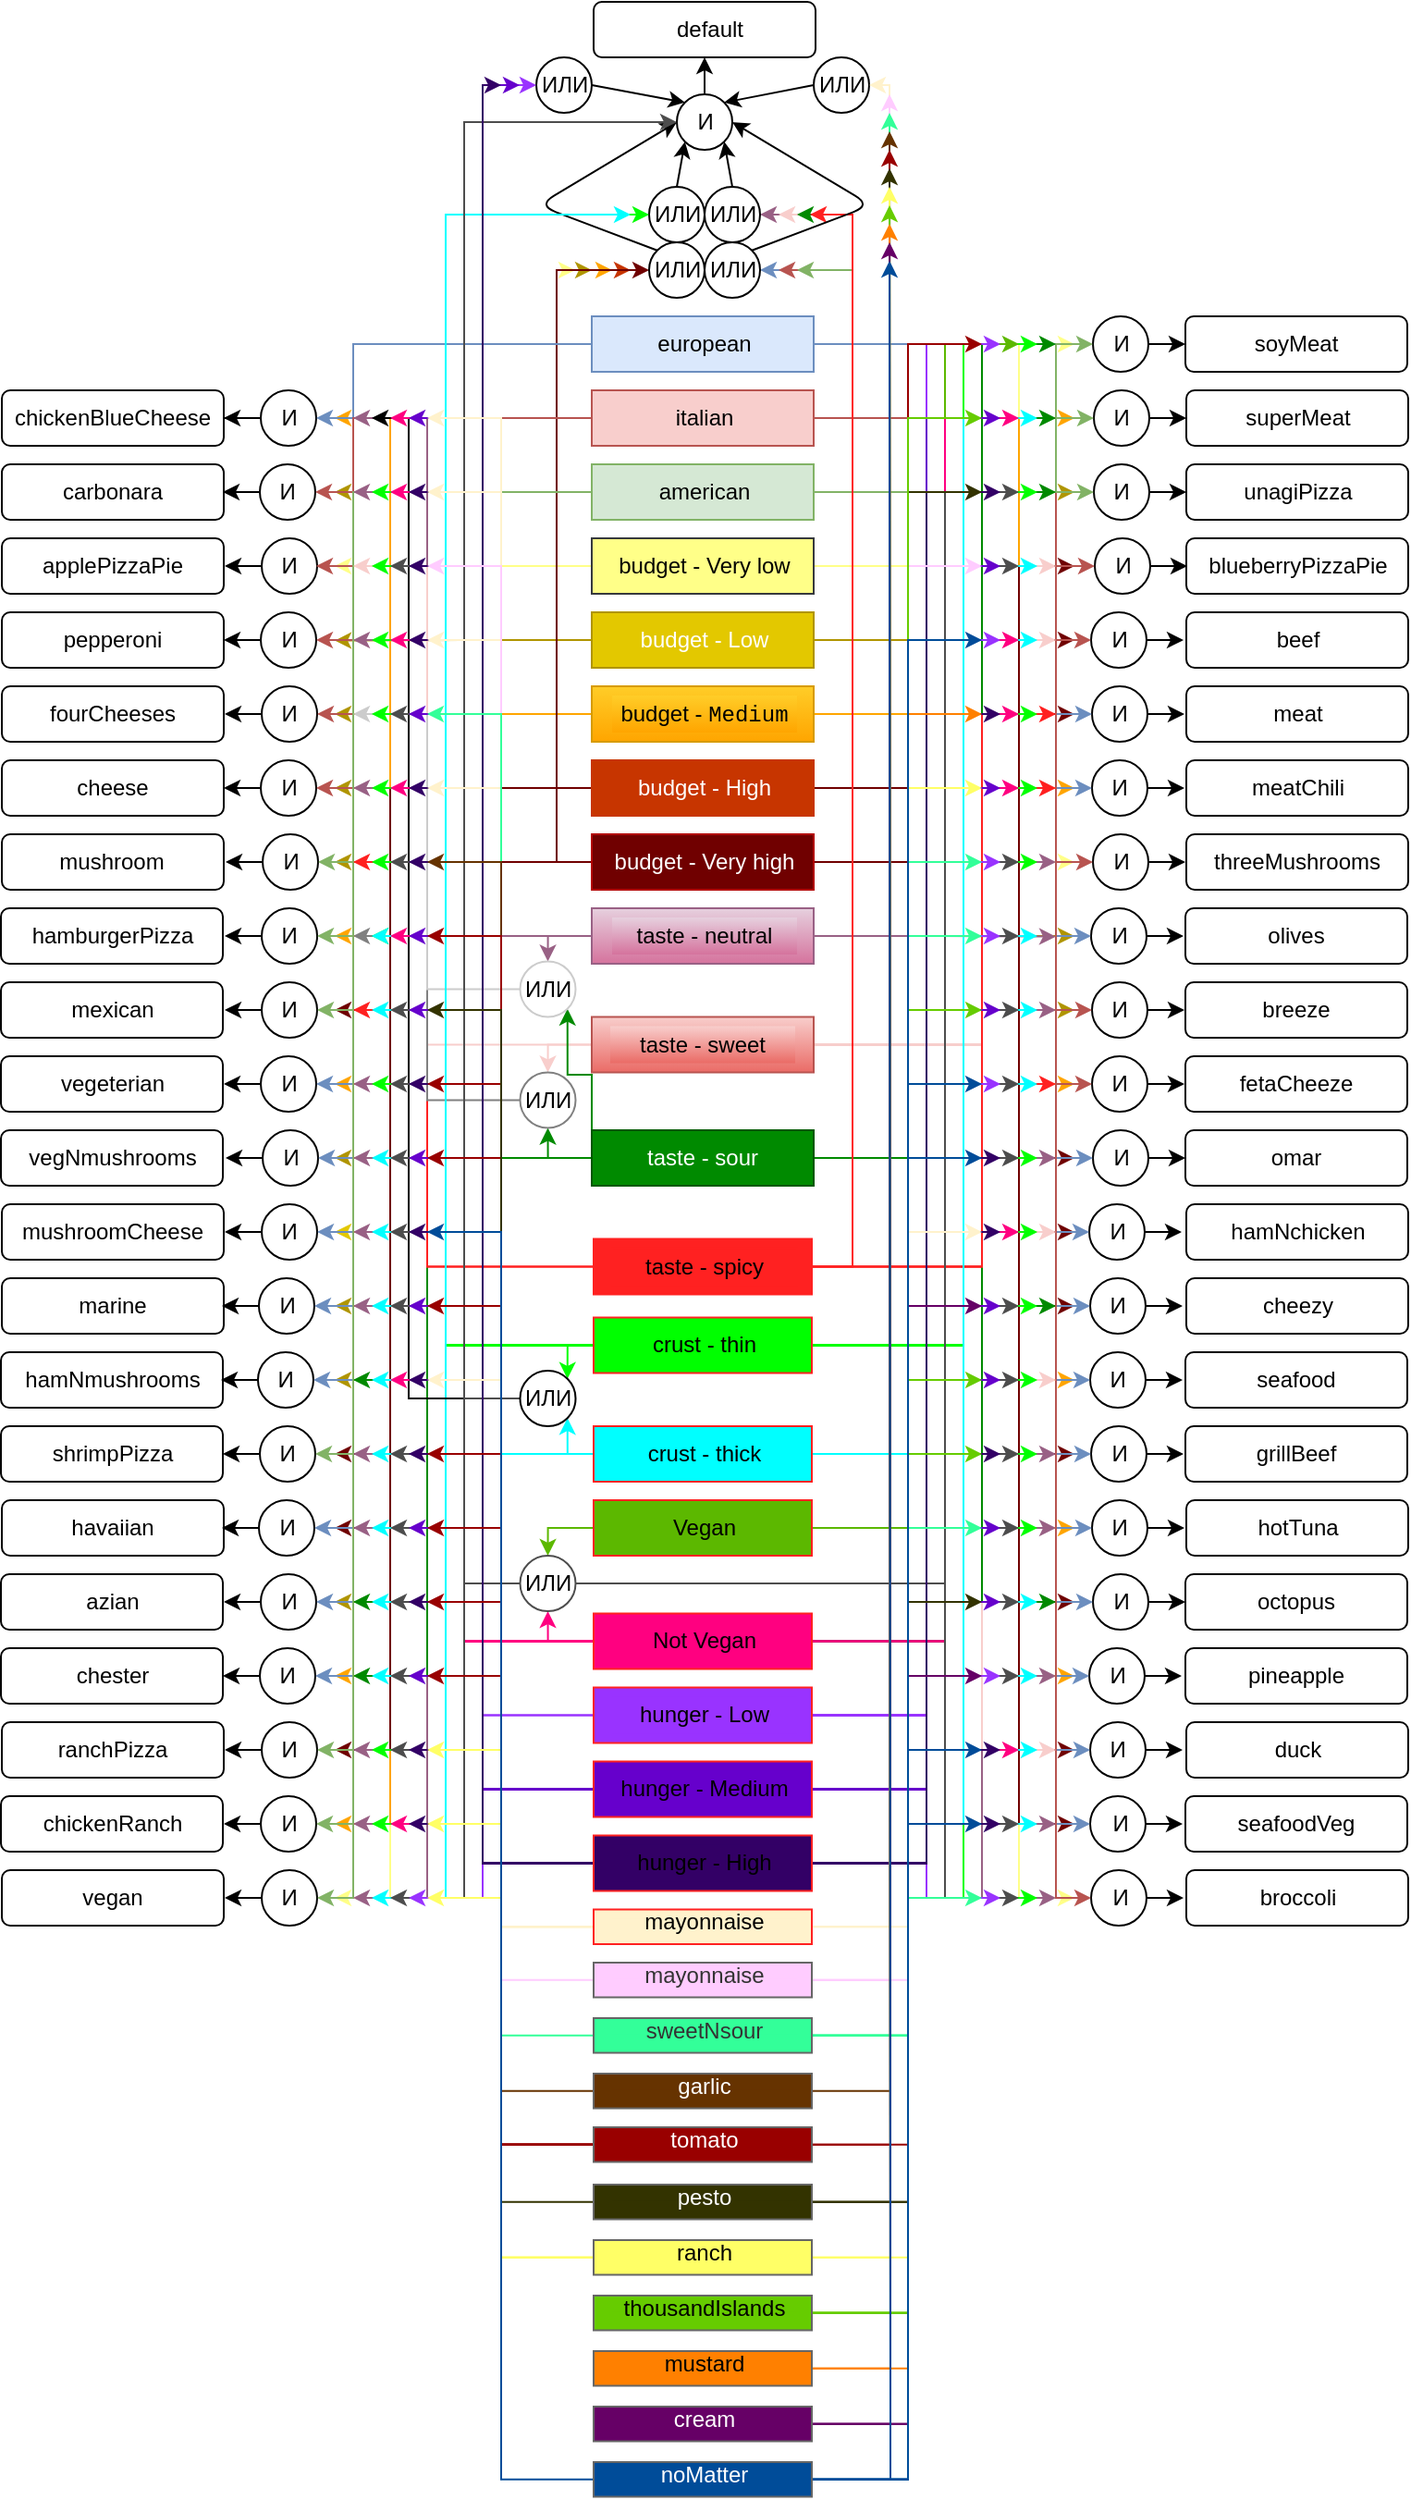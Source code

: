 <mxfile version="13.0.2" type="github"><diagram id="yQG1fqsVydzq3yfPV7zu" name="Page-1"><mxGraphModel dx="868" dy="439" grid="1" gridSize="10" guides="1" tooltips="1" connect="1" arrows="1" fold="1" page="1" pageScale="1" pageWidth="827" pageHeight="1169" math="0" shadow="0"><root><mxCell id="0"/><mxCell id="1" parent="0"/><mxCell id="Pe5UXneNp6ffUGEJC0PD-347" style="edgeStyle=elbowEdgeStyle;rounded=0;orthogonalLoop=1;jettySize=auto;html=1;exitX=0;exitY=0.5;exitDx=0;exitDy=0;labelBackgroundColor=#0000E6;fontColor=#0000E6;fillColor=#fff2cc;strokeColor=#FFFF88;" parent="1" source="Pe5UXneNp6ffUGEJC0PD-334" edge="1"><mxGeometry relative="1" as="geometry"><mxPoint x="370" y="165" as="targetPoint"/><Array as="points"><mxPoint x="360" y="230"/></Array></mxGeometry></mxCell><mxCell id="Pe5UXneNp6ffUGEJC0PD-354" style="edgeStyle=elbowEdgeStyle;rounded=0;orthogonalLoop=1;jettySize=auto;html=1;exitX=0;exitY=0.5;exitDx=0;exitDy=0;labelBackgroundColor=#0000E6;strokeColor=#FFFF88;fontColor=#0000E6;" parent="1" source="Pe5UXneNp6ffUGEJC0PD-334" edge="1"><mxGeometry relative="1" as="geometry"><mxPoint x="240" y="325" as="targetPoint"/></mxGeometry></mxCell><mxCell id="Pe5UXneNp6ffUGEJC0PD-355" style="edgeStyle=elbowEdgeStyle;rounded=0;orthogonalLoop=1;jettySize=auto;html=1;exitX=0;exitY=0.5;exitDx=0;exitDy=0;labelBackgroundColor=#0000E6;strokeColor=#FFFF88;fontColor=#0000E6;" parent="1" source="Pe5UXneNp6ffUGEJC0PD-334" edge="1"><mxGeometry relative="1" as="geometry"><mxPoint x="240" y="1045" as="targetPoint"/><Array as="points"><mxPoint x="270" y="460"/></Array></mxGeometry></mxCell><mxCell id="Pe5UXneNp6ffUGEJC0PD-356" style="edgeStyle=elbowEdgeStyle;rounded=0;orthogonalLoop=1;jettySize=auto;html=1;exitX=1;exitY=0.5;exitDx=0;exitDy=0;labelBackgroundColor=#0000E6;strokeColor=#FFFF88;fontColor=#0000E6;" parent="1" source="Pe5UXneNp6ffUGEJC0PD-334" edge="1"><mxGeometry relative="1" as="geometry"><mxPoint x="640" y="205" as="targetPoint"/><Array as="points"><mxPoint x="610" y="270"/></Array></mxGeometry></mxCell><mxCell id="Pe5UXneNp6ffUGEJC0PD-357" style="edgeStyle=elbowEdgeStyle;rounded=0;orthogonalLoop=1;jettySize=auto;html=1;exitX=1;exitY=0.5;exitDx=0;exitDy=0;labelBackgroundColor=#0000E6;strokeColor=#FFFF88;fontColor=#0000E6;" parent="1" source="Pe5UXneNp6ffUGEJC0PD-334" edge="1"><mxGeometry relative="1" as="geometry"><mxPoint x="640" y="485" as="targetPoint"/><Array as="points"><mxPoint x="610" y="410"/></Array></mxGeometry></mxCell><mxCell id="Pe5UXneNp6ffUGEJC0PD-358" style="edgeStyle=elbowEdgeStyle;rounded=0;orthogonalLoop=1;jettySize=auto;html=1;exitX=1;exitY=0.5;exitDx=0;exitDy=0;labelBackgroundColor=#0000E6;strokeColor=#FFFF88;fontColor=#0000E6;" parent="1" source="Pe5UXneNp6ffUGEJC0PD-334" edge="1"><mxGeometry relative="1" as="geometry"><mxPoint x="640" y="1045" as="targetPoint"/><Array as="points"><mxPoint x="610" y="1010"/></Array></mxGeometry></mxCell><mxCell id="Pe5UXneNp6ffUGEJC0PD-334" value="" style="rounded=0;whiteSpace=wrap;html=1;align=left;fillColor=#ffff88;strokeColor=#36393d;" parent="1" vertex="1"><mxGeometry x="379" y="310" width="120" height="30" as="geometry"/></mxCell><mxCell id="Pe5UXneNp6ffUGEJC0PD-335" value="&lt;span style=&quot;text-align: left ; text-transform: none ; text-indent: 0px ; letter-spacing: normal ; font-family: , &amp;#34;consolas&amp;#34; , &amp;#34;liberation mono&amp;#34; , &amp;#34;menlo&amp;#34; , monospace ; font-size: 12px ; font-style: normal ; font-variant: normal ; font-weight: 400 ; text-decoration: none ; word-spacing: 0px ; display: inline ; float: none&quot;&gt;&lt;span class=&quot;pl-en&quot; style=&quot;text-align: left ; text-transform: none ; text-indent: 0px ; letter-spacing: normal ; font-family: , &amp;#34;consolas&amp;#34; , &amp;#34;liberation mono&amp;#34; , &amp;#34;menlo&amp;#34; , monospace ; font-size: 12px ; font-style: normal ; font-variant: normal ; font-weight: 400 ; text-decoration: none ; word-spacing: 0px ; box-sizing: border-box&quot;&gt;budget - &lt;/span&gt;Very low&lt;/span&gt;" style="text;html=1;strokeColor=none;fillColor=#ffff88;align=center;verticalAlign=middle;whiteSpace=wrap;rounded=0;" parent="1" vertex="1"><mxGeometry x="390" y="315" width="100" height="20" as="geometry"/></mxCell><mxCell id="Pe5UXneNp6ffUGEJC0PD-348" style="edgeStyle=elbowEdgeStyle;rounded=0;orthogonalLoop=1;jettySize=auto;html=1;exitX=0;exitY=0.5;exitDx=0;exitDy=0;labelBackgroundColor=#0000E6;strokeColor=#B09500;fontColor=#0000E6;fillColor=#e3c800;" parent="1" source="Pe5UXneNp6ffUGEJC0PD-336" edge="1"><mxGeometry relative="1" as="geometry"><mxPoint x="379" y="165" as="targetPoint"/><Array as="points"><mxPoint x="360" y="250"/></Array></mxGeometry></mxCell><mxCell id="Pe5UXneNp6ffUGEJC0PD-359" style="edgeStyle=elbowEdgeStyle;rounded=0;orthogonalLoop=1;jettySize=auto;html=1;exitX=0;exitY=0.5;exitDx=0;exitDy=0;labelBackgroundColor=#0000E6;strokeColor=#B09500;fontColor=#0000E6;" parent="1" source="Pe5UXneNp6ffUGEJC0PD-336" edge="1"><mxGeometry relative="1" as="geometry"><mxPoint x="240" y="285" as="targetPoint"/><Array as="points"><mxPoint x="270" y="330"/></Array></mxGeometry></mxCell><mxCell id="Pe5UXneNp6ffUGEJC0PD-360" style="edgeStyle=elbowEdgeStyle;rounded=0;orthogonalLoop=1;jettySize=auto;html=1;exitX=0;exitY=0.5;exitDx=0;exitDy=0;labelBackgroundColor=#0000E6;strokeColor=#B09500;fontColor=#0000E6;" parent="1" source="Pe5UXneNp6ffUGEJC0PD-336" edge="1"><mxGeometry relative="1" as="geometry"><mxPoint x="240" y="365.286" as="targetPoint"/></mxGeometry></mxCell><mxCell id="Pe5UXneNp6ffUGEJC0PD-361" style="edgeStyle=elbowEdgeStyle;rounded=0;orthogonalLoop=1;jettySize=auto;html=1;exitX=0;exitY=0.5;exitDx=0;exitDy=0;labelBackgroundColor=#0000E6;strokeColor=#B09500;fontColor=#0000E6;" parent="1" source="Pe5UXneNp6ffUGEJC0PD-336" edge="1"><mxGeometry relative="1" as="geometry"><mxPoint x="240" y="405" as="targetPoint"/><Array as="points"><mxPoint x="270" y="390"/></Array></mxGeometry></mxCell><mxCell id="Pe5UXneNp6ffUGEJC0PD-362" style="edgeStyle=elbowEdgeStyle;rounded=0;orthogonalLoop=1;jettySize=auto;html=1;exitX=0;exitY=0.5;exitDx=0;exitDy=0;labelBackgroundColor=#0000E6;strokeColor=#B09500;fontColor=#0000E6;" parent="1" source="Pe5UXneNp6ffUGEJC0PD-336" edge="1"><mxGeometry relative="1" as="geometry"><mxPoint x="240" y="445" as="targetPoint"/><Array as="points"><mxPoint x="270" y="410"/></Array></mxGeometry></mxCell><mxCell id="Pe5UXneNp6ffUGEJC0PD-363" style="edgeStyle=elbowEdgeStyle;rounded=0;orthogonalLoop=1;jettySize=auto;html=1;exitX=0;exitY=0.5;exitDx=0;exitDy=0;labelBackgroundColor=#0000E6;strokeColor=#B09500;fontColor=#0000E6;" parent="1" source="Pe5UXneNp6ffUGEJC0PD-336" edge="1"><mxGeometry relative="1" as="geometry"><mxPoint x="240" y="485" as="targetPoint"/><Array as="points"><mxPoint x="270" y="430"/></Array></mxGeometry></mxCell><mxCell id="Pe5UXneNp6ffUGEJC0PD-364" style="edgeStyle=elbowEdgeStyle;rounded=0;orthogonalLoop=1;jettySize=auto;html=1;exitX=0;exitY=0.5;exitDx=0;exitDy=0;labelBackgroundColor=#0000E6;strokeColor=#B09500;fontColor=#0000E6;" parent="1" source="Pe5UXneNp6ffUGEJC0PD-336" edge="1"><mxGeometry relative="1" as="geometry"><mxPoint x="240" y="645" as="targetPoint"/><Array as="points"><mxPoint x="270" y="510"/></Array></mxGeometry></mxCell><mxCell id="Pe5UXneNp6ffUGEJC0PD-365" style="edgeStyle=elbowEdgeStyle;rounded=0;orthogonalLoop=1;jettySize=auto;html=1;exitX=0;exitY=0.5;exitDx=0;exitDy=0;labelBackgroundColor=#0000E6;strokeColor=#E3C800;fontColor=#0000E6;" parent="1" source="Pe5UXneNp6ffUGEJC0PD-336" edge="1"><mxGeometry relative="1" as="geometry"><mxPoint x="240" y="685" as="targetPoint"/><Array as="points"><mxPoint x="270" y="540"/></Array></mxGeometry></mxCell><mxCell id="Pe5UXneNp6ffUGEJC0PD-366" style="edgeStyle=elbowEdgeStyle;rounded=0;orthogonalLoop=1;jettySize=auto;html=1;exitX=0;exitY=0.5;exitDx=0;exitDy=0;labelBackgroundColor=#0000E6;strokeColor=#B09500;fontColor=#0000E6;" parent="1" source="Pe5UXneNp6ffUGEJC0PD-336" edge="1"><mxGeometry relative="1" as="geometry"><mxPoint x="240" y="725" as="targetPoint"/><Array as="points"><mxPoint x="270" y="620"/></Array></mxGeometry></mxCell><mxCell id="Pe5UXneNp6ffUGEJC0PD-367" style="edgeStyle=elbowEdgeStyle;rounded=0;orthogonalLoop=1;jettySize=auto;html=1;exitX=0;exitY=0.5;exitDx=0;exitDy=0;labelBackgroundColor=#0000E6;strokeColor=#B09500;fontColor=#0000E6;" parent="1" source="Pe5UXneNp6ffUGEJC0PD-336" edge="1"><mxGeometry relative="1" as="geometry"><mxPoint x="240" y="765" as="targetPoint"/><Array as="points"><mxPoint x="270" y="700"/></Array></mxGeometry></mxCell><mxCell id="Pe5UXneNp6ffUGEJC0PD-368" style="edgeStyle=elbowEdgeStyle;rounded=0;orthogonalLoop=1;jettySize=auto;html=1;exitX=0;exitY=0.5;exitDx=0;exitDy=0;labelBackgroundColor=#0000E6;strokeColor=#B09500;fontColor=#0000E6;" parent="1" source="Pe5UXneNp6ffUGEJC0PD-336" edge="1"><mxGeometry relative="1" as="geometry"><mxPoint x="240" y="885" as="targetPoint"/><Array as="points"><mxPoint x="270" y="840"/></Array></mxGeometry></mxCell><mxCell id="Pe5UXneNp6ffUGEJC0PD-369" style="edgeStyle=elbowEdgeStyle;rounded=0;orthogonalLoop=1;jettySize=auto;html=1;exitX=1;exitY=0.5;exitDx=0;exitDy=0;labelBackgroundColor=#0000E6;strokeColor=#B09500;fontColor=#0000E6;" parent="1" source="Pe5UXneNp6ffUGEJC0PD-336" edge="1"><mxGeometry relative="1" as="geometry"><mxPoint x="640" y="285" as="targetPoint"/><Array as="points"><mxPoint x="610" y="320"/></Array></mxGeometry></mxCell><mxCell id="Pe5UXneNp6ffUGEJC0PD-370" style="edgeStyle=elbowEdgeStyle;rounded=0;orthogonalLoop=1;jettySize=auto;html=1;exitX=1;exitY=0.5;exitDx=0;exitDy=0;labelBackgroundColor=#0000E6;strokeColor=#B09500;fontColor=#0000E6;" parent="1" source="Pe5UXneNp6ffUGEJC0PD-336" edge="1"><mxGeometry relative="1" as="geometry"><mxPoint x="640" y="525" as="targetPoint"/><Array as="points"><mxPoint x="610" y="450"/></Array></mxGeometry></mxCell><mxCell id="Pe5UXneNp6ffUGEJC0PD-371" style="edgeStyle=elbowEdgeStyle;rounded=0;orthogonalLoop=1;jettySize=auto;html=1;exitX=1;exitY=0.5;exitDx=0;exitDy=0;labelBackgroundColor=#0000E6;strokeColor=#B09500;fontColor=#0000E6;" parent="1" source="Pe5UXneNp6ffUGEJC0PD-336" edge="1"><mxGeometry relative="1" as="geometry"><mxPoint x="640" y="565" as="targetPoint"/><Array as="points"><mxPoint x="610" y="470"/></Array></mxGeometry></mxCell><mxCell id="Pe5UXneNp6ffUGEJC0PD-336" value="" style="rounded=0;whiteSpace=wrap;html=1;align=left;fillColor=#e3c800;strokeColor=#B09500;fontColor=#ffffff;" parent="1" vertex="1"><mxGeometry x="379" y="350" width="120" height="30" as="geometry"/></mxCell><mxCell id="Pe5UXneNp6ffUGEJC0PD-337" value="&lt;span style=&quot;text-align: left ; text-transform: none ; text-indent: 0px ; letter-spacing: normal ; font-family: , &amp;#34;consolas&amp;#34; , &amp;#34;liberation mono&amp;#34; , &amp;#34;menlo&amp;#34; , monospace ; font-size: 12px ; font-style: normal ; font-variant: normal ; font-weight: 400 ; text-decoration: none ; word-spacing: 0px ; display: inline ; float: none&quot;&gt;&lt;span class=&quot;pl-en&quot; style=&quot;text-align: left ; text-transform: none ; text-indent: 0px ; letter-spacing: normal ; font-family: , &amp;#34;consolas&amp;#34; , &amp;#34;liberation mono&amp;#34; , &amp;#34;menlo&amp;#34; , monospace ; font-size: 12px ; font-style: normal ; font-variant: normal ; font-weight: 400 ; text-decoration: none ; word-spacing: 0px ; box-sizing: border-box&quot;&gt;budget - &lt;span class=&quot;pl-c1&quot; style=&quot;text-align: left ; text-transform: none ; text-indent: 0px ; letter-spacing: normal ; font-family: , &amp;#34;consolas&amp;#34; , &amp;#34;liberation mono&amp;#34; , &amp;#34;menlo&amp;#34; , monospace ; font-size: 12px ; font-style: normal ; font-variant: normal ; font-weight: 400 ; text-decoration: none ; word-spacing: 0px ; box-sizing: border-box&quot;&gt;Low&lt;/span&gt;&lt;/span&gt;&lt;/span&gt;" style="text;html=1;strokeColor=none;fillColor=#e3c800;align=center;verticalAlign=middle;whiteSpace=wrap;rounded=0;fontColor=#ffffff;" parent="1" vertex="1"><mxGeometry x="390" y="355" width="100" height="20" as="geometry"/></mxCell><mxCell id="Pe5UXneNp6ffUGEJC0PD-346" style="edgeStyle=elbowEdgeStyle;rounded=0;orthogonalLoop=1;jettySize=auto;html=1;exitX=0;exitY=0.5;exitDx=0;exitDy=0;labelBackgroundColor=#0000E6;fontColor=#0000E6;fillColor=#f0a30a;strokeColor=#FFA500;" parent="1" source="Pe5UXneNp6ffUGEJC0PD-338" edge="1"><mxGeometry relative="1" as="geometry"><mxPoint x="240" y="245" as="targetPoint"/><Array as="points"><mxPoint x="270" y="330"/></Array></mxGeometry></mxCell><mxCell id="Pe5UXneNp6ffUGEJC0PD-349" style="edgeStyle=elbowEdgeStyle;rounded=0;orthogonalLoop=1;jettySize=auto;html=1;exitX=0;exitY=0.5;exitDx=0;exitDy=0;labelBackgroundColor=#0000E6;strokeColor=#FFA500;fontColor=#0000E6;fillColor=#ffcd28;gradientColor=#ffa500;" parent="1" source="Pe5UXneNp6ffUGEJC0PD-338" edge="1"><mxGeometry relative="1" as="geometry"><mxPoint x="390" y="165" as="targetPoint"/><Array as="points"><mxPoint x="360" y="270"/></Array></mxGeometry></mxCell><mxCell id="Pe5UXneNp6ffUGEJC0PD-372" style="edgeStyle=elbowEdgeStyle;rounded=0;orthogonalLoop=1;jettySize=auto;html=1;exitX=0;exitY=0.5;exitDx=0;exitDy=0;labelBackgroundColor=#0000E6;strokeColor=#FFA500;fontColor=#0000E6;" parent="1" source="Pe5UXneNp6ffUGEJC0PD-338" edge="1"><mxGeometry relative="1" as="geometry"><mxPoint x="240" y="525" as="targetPoint"/><Array as="points"><mxPoint x="270" y="470"/></Array></mxGeometry></mxCell><mxCell id="Pe5UXneNp6ffUGEJC0PD-373" style="edgeStyle=elbowEdgeStyle;rounded=0;orthogonalLoop=1;jettySize=auto;html=1;exitX=0;exitY=0.5;exitDx=0;exitDy=0;labelBackgroundColor=#0000E6;strokeColor=#FFA500;fontColor=#0000E6;" parent="1" source="Pe5UXneNp6ffUGEJC0PD-338" edge="1"><mxGeometry relative="1" as="geometry"><mxPoint x="240" y="605" as="targetPoint"/><Array as="points"><mxPoint x="270" y="510"/></Array></mxGeometry></mxCell><mxCell id="Pe5UXneNp6ffUGEJC0PD-374" style="edgeStyle=elbowEdgeStyle;rounded=0;orthogonalLoop=1;jettySize=auto;html=1;exitX=0;exitY=0.5;exitDx=0;exitDy=0;labelBackgroundColor=#0000E6;strokeColor=#FFA500;fontColor=#0000E6;" parent="1" source="Pe5UXneNp6ffUGEJC0PD-338" edge="1"><mxGeometry relative="1" as="geometry"><mxPoint x="240" y="925" as="targetPoint"/><Array as="points"><mxPoint x="270" y="830"/></Array></mxGeometry></mxCell><mxCell id="Pe5UXneNp6ffUGEJC0PD-375" style="edgeStyle=elbowEdgeStyle;rounded=0;orthogonalLoop=1;jettySize=auto;html=1;exitX=0;exitY=0.5;exitDx=0;exitDy=0;labelBackgroundColor=#0000E6;strokeColor=#FFA500;fontColor=#0000E6;" parent="1" source="Pe5UXneNp6ffUGEJC0PD-338" edge="1"><mxGeometry relative="1" as="geometry"><mxPoint x="240" y="1005" as="targetPoint"/><Array as="points"><mxPoint x="270" y="950"/></Array></mxGeometry></mxCell><mxCell id="Pe5UXneNp6ffUGEJC0PD-376" style="edgeStyle=elbowEdgeStyle;rounded=0;orthogonalLoop=1;jettySize=auto;html=1;exitX=1;exitY=0.5;exitDx=0;exitDy=0;labelBackgroundColor=#0000E6;strokeColor=#FFA500;fontColor=#0000E6;" parent="1" source="Pe5UXneNp6ffUGEJC0PD-338" edge="1"><mxGeometry relative="1" as="geometry"><mxPoint x="640" y="245" as="targetPoint"/><Array as="points"><mxPoint x="610" y="320"/></Array></mxGeometry></mxCell><mxCell id="Pe5UXneNp6ffUGEJC0PD-377" style="edgeStyle=elbowEdgeStyle;rounded=0;orthogonalLoop=1;jettySize=auto;html=1;exitX=1;exitY=0.5;exitDx=0;exitDy=0;labelBackgroundColor=#0000E6;strokeColor=#FFA500;fontColor=#0000E6;" parent="1" source="Pe5UXneNp6ffUGEJC0PD-338" edge="1"><mxGeometry relative="1" as="geometry"><mxPoint x="640" y="445" as="targetPoint"/><Array as="points"><mxPoint x="610" y="430"/></Array></mxGeometry></mxCell><mxCell id="Pe5UXneNp6ffUGEJC0PD-378" style="edgeStyle=elbowEdgeStyle;rounded=0;orthogonalLoop=1;jettySize=auto;html=1;exitX=1;exitY=0.5;exitDx=0;exitDy=0;labelBackgroundColor=#0000E6;strokeColor=#FFA500;fontColor=#0000E6;" parent="1" source="Pe5UXneNp6ffUGEJC0PD-338" edge="1"><mxGeometry relative="1" as="geometry"><mxPoint x="640" y="605" as="targetPoint"/><Array as="points"><mxPoint x="610" y="510"/></Array></mxGeometry></mxCell><mxCell id="Pe5UXneNp6ffUGEJC0PD-379" style="edgeStyle=elbowEdgeStyle;rounded=0;orthogonalLoop=1;jettySize=auto;html=1;exitX=1;exitY=0.5;exitDx=0;exitDy=0;labelBackgroundColor=#0000E6;strokeColor=#FFA500;fontColor=#0000E6;" parent="1" source="Pe5UXneNp6ffUGEJC0PD-338" edge="1"><mxGeometry relative="1" as="geometry"><mxPoint x="640" y="765" as="targetPoint"/><Array as="points"><mxPoint x="610" y="590"/></Array></mxGeometry></mxCell><mxCell id="Pe5UXneNp6ffUGEJC0PD-380" style="edgeStyle=elbowEdgeStyle;rounded=0;orthogonalLoop=1;jettySize=auto;html=1;exitX=1;exitY=0.5;exitDx=0;exitDy=0;labelBackgroundColor=#0000E6;strokeColor=#FFA500;fontColor=#0000E6;" parent="1" source="Pe5UXneNp6ffUGEJC0PD-338" edge="1"><mxGeometry relative="1" as="geometry"><mxPoint x="640" y="845" as="targetPoint"/><Array as="points"><mxPoint x="610" y="650"/></Array></mxGeometry></mxCell><mxCell id="Pe5UXneNp6ffUGEJC0PD-381" style="edgeStyle=elbowEdgeStyle;rounded=0;orthogonalLoop=1;jettySize=auto;html=1;exitX=1;exitY=0.5;exitDx=0;exitDy=0;labelBackgroundColor=#0000E6;strokeColor=#FFA500;fontColor=#0000E6;" parent="1" source="Pe5UXneNp6ffUGEJC0PD-338" edge="1"><mxGeometry relative="1" as="geometry"><mxPoint x="640" y="925" as="targetPoint"/><Array as="points"><mxPoint x="610" y="850"/></Array></mxGeometry></mxCell><mxCell id="Pe5UXneNp6ffUGEJC0PD-338" value="" style="rounded=0;whiteSpace=wrap;html=1;align=left;fillColor=#ffcd28;strokeColor=#d79b00;gradientColor=#ffa500;" parent="1" vertex="1"><mxGeometry x="379" y="390" width="120" height="30" as="geometry"/></mxCell><mxCell id="Pe5UXneNp6ffUGEJC0PD-339" value="&lt;span style=&quot;text-align: left ; text-transform: none ; text-indent: 0px ; letter-spacing: normal ; font-family: , &amp;#34;consolas&amp;#34; , &amp;#34;liberation mono&amp;#34; , &amp;#34;menlo&amp;#34; , monospace ; font-size: 12px ; font-style: normal ; font-variant: normal ; font-weight: 400 ; text-decoration: none ; word-spacing: 0px ; display: inline ; float: none&quot;&gt;&lt;span class=&quot;pl-en&quot; style=&quot;text-align: left ; text-transform: none ; text-indent: 0px ; letter-spacing: normal ; font-family: , &amp;#34;consolas&amp;#34; , &amp;#34;liberation mono&amp;#34; , &amp;#34;menlo&amp;#34; , monospace ; font-size: 12px ; font-style: normal ; font-variant: normal ; font-weight: 400 ; text-decoration: none ; word-spacing: 0px ; box-sizing: border-box&quot;&gt;budget - &lt;font face=&quot;SFMono-Regular,Consolas,Liberation Mono,Menlo,monospace&quot;&gt;M&lt;span class=&quot;pl-c1&quot; style=&quot;text-align: left ; text-transform: none ; text-indent: 0px ; letter-spacing: normal ; font-size: 12px ; font-style: normal ; font-variant: normal ; font-weight: 400 ; text-decoration: none ; word-spacing: 0px ; box-sizing: border-box&quot;&gt;edium&lt;/span&gt;&lt;/font&gt;&lt;/span&gt;&lt;/span&gt;" style="text;html=1;strokeColor=none;fillColor=#ffcd28;align=center;verticalAlign=middle;whiteSpace=wrap;rounded=0;gradientColor=#ffa500;" parent="1" vertex="1"><mxGeometry x="390" y="395" width="100" height="20" as="geometry"/></mxCell><mxCell id="Pe5UXneNp6ffUGEJC0PD-351" style="edgeStyle=elbowEdgeStyle;rounded=0;orthogonalLoop=1;jettySize=auto;html=1;exitX=0;exitY=0.5;exitDx=0;exitDy=0;labelBackgroundColor=#0000E6;strokeColor=#C73500;fontColor=#0000E6;fillColor=#fa6800;" parent="1" source="Pe5UXneNp6ffUGEJC0PD-341" edge="1"><mxGeometry relative="1" as="geometry"><mxPoint x="400" y="165" as="targetPoint"/><Array as="points"><mxPoint x="360" y="160"/><mxPoint x="379" y="280"/></Array></mxGeometry></mxCell><mxCell id="Pe5UXneNp6ffUGEJC0PD-382" style="edgeStyle=elbowEdgeStyle;rounded=0;orthogonalLoop=1;jettySize=auto;html=1;exitX=0;exitY=0.5;exitDx=0;exitDy=0;labelBackgroundColor=#0000E6;strokeColor=#700000;fontColor=#0000E6;" parent="1" source="Pe5UXneNp6ffUGEJC0PD-341" edge="1"><mxGeometry relative="1" as="geometry"><mxPoint x="240" y="565" as="targetPoint"/><Array as="points"><mxPoint x="270" y="500"/></Array></mxGeometry></mxCell><mxCell id="Pe5UXneNp6ffUGEJC0PD-383" style="edgeStyle=elbowEdgeStyle;rounded=0;orthogonalLoop=1;jettySize=auto;html=1;exitX=0;exitY=0.5;exitDx=0;exitDy=0;labelBackgroundColor=#0000E6;strokeColor=#700000;fontColor=#0000E6;" parent="1" source="Pe5UXneNp6ffUGEJC0PD-341" edge="1"><mxGeometry relative="1" as="geometry"><mxPoint x="240" y="845" as="targetPoint"/><Array as="points"><mxPoint x="270" y="720"/></Array></mxGeometry></mxCell><mxCell id="Pe5UXneNp6ffUGEJC0PD-384" style="edgeStyle=elbowEdgeStyle;rounded=0;orthogonalLoop=1;jettySize=auto;html=1;exitX=0;exitY=0.5;exitDx=0;exitDy=0;labelBackgroundColor=#0000E6;strokeColor=#700000;fontColor=#0000E6;" parent="1" source="Pe5UXneNp6ffUGEJC0PD-341" edge="1"><mxGeometry relative="1" as="geometry"><mxPoint x="240" y="965" as="targetPoint"/><Array as="points"><mxPoint x="270" y="930"/></Array></mxGeometry></mxCell><mxCell id="Pe5UXneNp6ffUGEJC0PD-385" style="edgeStyle=elbowEdgeStyle;rounded=0;orthogonalLoop=1;jettySize=auto;html=1;exitX=1;exitY=0.5;exitDx=0;exitDy=0;labelBackgroundColor=#0000E6;strokeColor=#700000;fontColor=#0000E6;" parent="1" source="Pe5UXneNp6ffUGEJC0PD-341" edge="1"><mxGeometry relative="1" as="geometry"><mxPoint x="640" y="405" as="targetPoint"/><Array as="points"><mxPoint x="610" y="430"/></Array></mxGeometry></mxCell><mxCell id="Pe5UXneNp6ffUGEJC0PD-386" style="edgeStyle=elbowEdgeStyle;rounded=0;orthogonalLoop=1;jettySize=auto;html=1;exitX=1;exitY=0.5;exitDx=0;exitDy=0;labelBackgroundColor=#0000E6;strokeColor=#700000;fontColor=#0000E6;" parent="1" source="Pe5UXneNp6ffUGEJC0PD-341" edge="1"><mxGeometry relative="1" as="geometry"><mxPoint x="640" y="685" as="targetPoint"/><Array as="points"><mxPoint x="610" y="570"/></Array></mxGeometry></mxCell><mxCell id="Pe5UXneNp6ffUGEJC0PD-387" style="edgeStyle=elbowEdgeStyle;rounded=0;orthogonalLoop=1;jettySize=auto;html=1;exitX=1;exitY=0.5;exitDx=0;exitDy=0;labelBackgroundColor=#0000E6;strokeColor=#700000;fontColor=#0000E6;" parent="1" source="Pe5UXneNp6ffUGEJC0PD-341" edge="1"><mxGeometry relative="1" as="geometry"><mxPoint x="640" y="965" as="targetPoint"/><Array as="points"><mxPoint x="610" y="880"/></Array></mxGeometry></mxCell><mxCell id="Pe5UXneNp6ffUGEJC0PD-341" value="" style="rounded=0;whiteSpace=wrap;html=1;align=left;fillColor=#C73500;strokeColor=#C73500;fontColor=#ffffff;" parent="1" vertex="1"><mxGeometry x="379" y="430" width="120" height="30" as="geometry"/></mxCell><mxCell id="Pe5UXneNp6ffUGEJC0PD-342" value="&lt;span style=&quot;text-align: left ; text-transform: none ; text-indent: 0px ; letter-spacing: normal ; font-family: , &amp;#34;consolas&amp;#34; , &amp;#34;liberation mono&amp;#34; , &amp;#34;menlo&amp;#34; , monospace ; font-size: 12px ; font-style: normal ; font-variant: normal ; font-weight: 400 ; text-decoration: none ; word-spacing: 0px ; display: inline ; float: none&quot;&gt;&lt;span class=&quot;pl-en&quot; style=&quot;text-align: left ; text-transform: none ; text-indent: 0px ; letter-spacing: normal ; font-family: , &amp;#34;consolas&amp;#34; , &amp;#34;liberation mono&amp;#34; , &amp;#34;menlo&amp;#34; , monospace ; font-size: 12px ; font-style: normal ; font-variant: normal ; font-weight: 400 ; text-decoration: none ; word-spacing: 0px ; box-sizing: border-box&quot;&gt;budget - &lt;span class=&quot;pl-c1&quot; style=&quot;text-align: left ; text-transform: none ; text-indent: 0px ; letter-spacing: normal ; font-family: , &amp;#34;consolas&amp;#34; , &amp;#34;liberation mono&amp;#34; , &amp;#34;menlo&amp;#34; , monospace ; font-size: 12px ; font-style: normal ; font-variant: normal ; font-weight: 400 ; text-decoration: none ; word-spacing: 0px ; box-sizing: border-box&quot;&gt;High&lt;/span&gt;&lt;/span&gt;&lt;/span&gt;" style="text;html=1;strokeColor=none;fillColor=#C73500;align=center;verticalAlign=middle;whiteSpace=wrap;rounded=0;fontColor=#ffffff;" parent="1" vertex="1"><mxGeometry x="390" y="435" width="100" height="20" as="geometry"/></mxCell><mxCell id="Pe5UXneNp6ffUGEJC0PD-352" style="edgeStyle=elbowEdgeStyle;rounded=0;orthogonalLoop=1;jettySize=auto;html=1;exitX=0;exitY=0.5;exitDx=0;exitDy=0;labelBackgroundColor=#0000E6;strokeColor=#700000;fontColor=#0000E6;fillColor=#e51400;entryX=0;entryY=0.5;entryDx=0;entryDy=0;" parent="1" source="Pe5UXneNp6ffUGEJC0PD-343" target="bQ-5HOL1pIz2J0gUcS4m-36" edge="1"><mxGeometry relative="1" as="geometry"><mxPoint x="390" y="136" as="targetPoint"/><Array as="points"><mxPoint x="360" y="160"/></Array></mxGeometry></mxCell><mxCell id="Pe5UXneNp6ffUGEJC0PD-388" style="edgeStyle=elbowEdgeStyle;rounded=0;orthogonalLoop=1;jettySize=auto;html=1;exitX=0;exitY=0.5;exitDx=0;exitDy=0;labelBackgroundColor=#0000E6;strokeColor=#700000;fontColor=#0000E6;" parent="1" source="Pe5UXneNp6ffUGEJC0PD-343" edge="1"><mxGeometry relative="1" as="geometry"><mxPoint x="240" y="805" as="targetPoint"/><Array as="points"><mxPoint x="270" y="650"/></Array></mxGeometry></mxCell><mxCell id="Pe5UXneNp6ffUGEJC0PD-389" style="edgeStyle=elbowEdgeStyle;rounded=0;orthogonalLoop=1;jettySize=auto;html=1;exitX=1;exitY=0.5;exitDx=0;exitDy=0;labelBackgroundColor=#0000E6;strokeColor=#700000;fontColor=#0000E6;" parent="1" source="Pe5UXneNp6ffUGEJC0PD-343" edge="1"><mxGeometry relative="1" as="geometry"><mxPoint x="640" y="325" as="targetPoint"/><Array as="points"><mxPoint x="610" y="400"/></Array></mxGeometry></mxCell><mxCell id="Pe5UXneNp6ffUGEJC0PD-390" style="edgeStyle=elbowEdgeStyle;rounded=0;orthogonalLoop=1;jettySize=auto;html=1;exitX=1;exitY=0.5;exitDx=0;exitDy=0;labelBackgroundColor=#0000E6;strokeColor=#700000;fontColor=#0000E6;" parent="1" source="Pe5UXneNp6ffUGEJC0PD-343" edge="1"><mxGeometry relative="1" as="geometry"><mxPoint x="640" y="365" as="targetPoint"/><Array as="points"><mxPoint x="610" y="430"/></Array></mxGeometry></mxCell><mxCell id="Pe5UXneNp6ffUGEJC0PD-391" style="edgeStyle=elbowEdgeStyle;rounded=0;orthogonalLoop=1;jettySize=auto;html=1;exitX=1;exitY=0.5;exitDx=0;exitDy=0;labelBackgroundColor=#0000E6;strokeColor=#700000;fontColor=#0000E6;" parent="1" source="Pe5UXneNp6ffUGEJC0PD-343" edge="1"><mxGeometry relative="1" as="geometry"><mxPoint x="640" y="645" as="targetPoint"/><Array as="points"><mxPoint x="610" y="570"/></Array></mxGeometry></mxCell><mxCell id="Pe5UXneNp6ffUGEJC0PD-392" style="edgeStyle=elbowEdgeStyle;rounded=0;orthogonalLoop=1;jettySize=auto;html=1;exitX=1;exitY=0.5;exitDx=0;exitDy=0;labelBackgroundColor=#0000E6;strokeColor=#700000;fontColor=#0000E6;" parent="1" source="Pe5UXneNp6ffUGEJC0PD-343" edge="1"><mxGeometry relative="1" as="geometry"><mxPoint x="640" y="725" as="targetPoint"/><Array as="points"><mxPoint x="610" y="620"/></Array></mxGeometry></mxCell><mxCell id="Pe5UXneNp6ffUGEJC0PD-393" style="edgeStyle=elbowEdgeStyle;rounded=0;orthogonalLoop=1;jettySize=auto;html=1;exitX=1;exitY=0.5;exitDx=0;exitDy=0;labelBackgroundColor=#0000E6;strokeColor=#700000;fontColor=#0000E6;" parent="1" source="Pe5UXneNp6ffUGEJC0PD-343" edge="1"><mxGeometry relative="1" as="geometry"><mxPoint x="640" y="805" as="targetPoint"/><Array as="points"><mxPoint x="610" y="650"/></Array></mxGeometry></mxCell><mxCell id="Pe5UXneNp6ffUGEJC0PD-394" style="edgeStyle=elbowEdgeStyle;rounded=0;orthogonalLoop=1;jettySize=auto;html=1;exitX=1;exitY=0.5;exitDx=0;exitDy=0;labelBackgroundColor=#0000E6;strokeColor=#700000;fontColor=#0000E6;" parent="1" source="Pe5UXneNp6ffUGEJC0PD-343" edge="1"><mxGeometry relative="1" as="geometry"><mxPoint x="640" y="885" as="targetPoint"/><Array as="points"><mxPoint x="610" y="800"/></Array></mxGeometry></mxCell><mxCell id="Pe5UXneNp6ffUGEJC0PD-395" style="edgeStyle=elbowEdgeStyle;rounded=0;orthogonalLoop=1;jettySize=auto;html=1;exitX=1;exitY=0.5;exitDx=0;exitDy=0;labelBackgroundColor=#0000E6;strokeColor=#700000;fontColor=#0000E6;" parent="1" source="Pe5UXneNp6ffUGEJC0PD-343" edge="1"><mxGeometry relative="1" as="geometry"><mxPoint x="640" y="1005" as="targetPoint"/><Array as="points"><mxPoint x="610" y="920"/></Array></mxGeometry></mxCell><mxCell id="Pe5UXneNp6ffUGEJC0PD-343" value="" style="rounded=0;whiteSpace=wrap;html=1;align=left;fillColor=#700000;strokeColor=#B20000;fontColor=#ffffff;" parent="1" vertex="1"><mxGeometry x="379" y="470" width="120" height="30" as="geometry"/></mxCell><mxCell id="Pe5UXneNp6ffUGEJC0PD-344" value="&lt;span style=&quot;text-align: left ; text-transform: none ; text-indent: 0px ; letter-spacing: normal ; font-family: , &amp;#34;consolas&amp;#34; , &amp;#34;liberation mono&amp;#34; , &amp;#34;menlo&amp;#34; , monospace ; font-size: 12px ; font-style: normal ; font-variant: normal ; font-weight: 400 ; text-decoration: none ; word-spacing: 0px ; display: inline ; float: none&quot;&gt;&lt;span class=&quot;pl-en&quot; style=&quot;text-align: left ; text-transform: none ; text-indent: 0px ; letter-spacing: normal ; font-family: , &amp;#34;consolas&amp;#34; , &amp;#34;liberation mono&amp;#34; , &amp;#34;menlo&amp;#34; , monospace ; font-size: 12px ; font-style: normal ; font-variant: normal ; font-weight: 400 ; text-decoration: none ; word-spacing: 0px ; box-sizing: border-box&quot;&gt;budget -&amp;nbsp;&lt;span style=&quot;text-align: left ; text-transform: none ; text-indent: 0px ; letter-spacing: normal ; font-family: , &amp;#34;consolas&amp;#34; , &amp;#34;liberation mono&amp;#34; , &amp;#34;menlo&amp;#34; , monospace ; font-size: 12px ; font-style: normal ; font-variant: normal ; font-weight: 400 ; text-decoration: none ; word-spacing: 0px ; display: inline ; float: none&quot;&gt;Very high&lt;/span&gt;&lt;/span&gt;&lt;/span&gt;" style="text;html=1;strokeColor=none;fillColor=#700000;align=center;verticalAlign=middle;whiteSpace=wrap;rounded=0;fontColor=#ffffff;" parent="1" vertex="1"><mxGeometry x="390" y="475" width="100" height="20" as="geometry"/></mxCell><mxCell id="Pe5UXneNp6ffUGEJC0PD-2" value="" style="rounded=1;whiteSpace=wrap;html=1;" parent="1" vertex="1"><mxGeometry x="60" y="230" width="120" height="30" as="geometry"/></mxCell><mxCell id="Pe5UXneNp6ffUGEJC0PD-3" value="&lt;span class=&quot;pl-c1&quot; style=&quot;text-align: left ; text-transform: none ; text-indent: 0px ; letter-spacing: normal ; font-family: , &amp;#34;consolas&amp;#34; , &amp;#34;liberation mono&amp;#34; , &amp;#34;menlo&amp;#34; , monospace ; font-size: 12px ; font-style: normal ; font-variant: normal ; font-weight: 400 ; text-decoration: none ; word-spacing: 0px ; box-sizing: border-box&quot;&gt;chickenBlueCheese&lt;/span&gt;" style="text;html=1;strokeColor=none;fillColor=none;align=center;verticalAlign=middle;whiteSpace=wrap;rounded=0;" parent="1" vertex="1"><mxGeometry x="100" y="235" width="40" height="20" as="geometry"/></mxCell><mxCell id="Pe5UXneNp6ffUGEJC0PD-10" value="" style="rounded=1;whiteSpace=wrap;html=1;" parent="1" vertex="1"><mxGeometry x="60" y="270" width="120" height="30" as="geometry"/></mxCell><mxCell id="Pe5UXneNp6ffUGEJC0PD-11" value="&lt;span class=&quot;pl-c1&quot; style=&quot;text-align: left ; text-transform: none ; text-indent: 0px ; letter-spacing: normal ; font-family: , &amp;#34;consolas&amp;#34; , &amp;#34;liberation mono&amp;#34; , &amp;#34;menlo&amp;#34; , monospace ; font-size: 12px ; font-style: normal ; font-variant: normal ; font-weight: 400 ; text-decoration: none ; word-spacing: 0px ; box-sizing: border-box&quot;&gt;carbonara&lt;/span&gt;" style="text;html=1;strokeColor=none;fillColor=none;align=center;verticalAlign=middle;whiteSpace=wrap;rounded=0;" parent="1" vertex="1"><mxGeometry x="100" y="275" width="40" height="20" as="geometry"/></mxCell><mxCell id="Pe5UXneNp6ffUGEJC0PD-12" value="" style="rounded=1;whiteSpace=wrap;html=1;" parent="1" vertex="1"><mxGeometry x="60" y="310" width="120" height="30" as="geometry"/></mxCell><mxCell id="Pe5UXneNp6ffUGEJC0PD-13" value="&lt;span class=&quot;pl-c1&quot; style=&quot;text-align: left ; text-transform: none ; text-indent: 0px ; letter-spacing: normal ; font-family: , &amp;#34;consolas&amp;#34; , &amp;#34;liberation mono&amp;#34; , &amp;#34;menlo&amp;#34; , monospace ; font-size: 12px ; font-style: normal ; font-variant: normal ; font-weight: 400 ; text-decoration: none ; word-spacing: 0px ; box-sizing: border-box&quot;&gt;applePizzaPie&lt;/span&gt;" style="text;html=1;strokeColor=none;fillColor=none;align=center;verticalAlign=middle;whiteSpace=wrap;rounded=0;" parent="1" vertex="1"><mxGeometry x="100" y="315" width="40" height="20" as="geometry"/></mxCell><mxCell id="Pe5UXneNp6ffUGEJC0PD-14" value="" style="rounded=1;whiteSpace=wrap;html=1;" parent="1" vertex="1"><mxGeometry x="60" y="350" width="120" height="30" as="geometry"/></mxCell><mxCell id="Pe5UXneNp6ffUGEJC0PD-15" value="&lt;span class=&quot;pl-c1&quot; style=&quot;text-align: left ; text-transform: none ; text-indent: 0px ; letter-spacing: normal ; font-family: , &amp;#34;consolas&amp;#34; , &amp;#34;liberation mono&amp;#34; , &amp;#34;menlo&amp;#34; , monospace ; font-size: 12px ; font-style: normal ; font-variant: normal ; font-weight: 400 ; text-decoration: none ; word-spacing: 0px ; box-sizing: border-box&quot;&gt;pepperoni&lt;/span&gt;" style="text;html=1;strokeColor=none;fillColor=none;align=center;verticalAlign=middle;whiteSpace=wrap;rounded=0;" parent="1" vertex="1"><mxGeometry x="100" y="355" width="40" height="20" as="geometry"/></mxCell><mxCell id="Pe5UXneNp6ffUGEJC0PD-17" value="" style="rounded=1;whiteSpace=wrap;html=1;" parent="1" vertex="1"><mxGeometry x="60" y="390" width="120" height="30" as="geometry"/></mxCell><mxCell id="Pe5UXneNp6ffUGEJC0PD-18" value="&lt;span class=&quot;pl-c1&quot; style=&quot;text-align: left ; text-transform: none ; text-indent: 0px ; letter-spacing: normal ; font-family: , &amp;#34;consolas&amp;#34; , &amp;#34;liberation mono&amp;#34; , &amp;#34;menlo&amp;#34; , monospace ; font-size: 12px ; font-style: normal ; font-variant: normal ; font-weight: 400 ; text-decoration: none ; word-spacing: 0px ; box-sizing: border-box&quot;&gt;fourCheeses&lt;/span&gt;" style="text;html=1;strokeColor=none;fillColor=none;align=center;verticalAlign=middle;whiteSpace=wrap;rounded=0;" parent="1" vertex="1"><mxGeometry x="100" y="395" width="40" height="20" as="geometry"/></mxCell><mxCell id="Pe5UXneNp6ffUGEJC0PD-19" value="" style="rounded=1;whiteSpace=wrap;html=1;" parent="1" vertex="1"><mxGeometry x="60" y="430" width="120" height="30" as="geometry"/></mxCell><mxCell id="Pe5UXneNp6ffUGEJC0PD-20" value="&lt;span class=&quot;pl-c1&quot; style=&quot;text-align: left ; text-transform: none ; text-indent: 0px ; letter-spacing: normal ; font-family: , &amp;#34;consolas&amp;#34; , &amp;#34;liberation mono&amp;#34; , &amp;#34;menlo&amp;#34; , monospace ; font-size: 12px ; font-style: normal ; font-variant: normal ; font-weight: 400 ; text-decoration: none ; word-spacing: 0px ; box-sizing: border-box&quot;&gt;cheese&lt;/span&gt;" style="text;html=1;strokeColor=none;fillColor=none;align=center;verticalAlign=middle;whiteSpace=wrap;rounded=0;" parent="1" vertex="1"><mxGeometry x="100" y="435" width="40" height="20" as="geometry"/></mxCell><mxCell id="Pe5UXneNp6ffUGEJC0PD-21" value="" style="rounded=1;whiteSpace=wrap;html=1;" parent="1" vertex="1"><mxGeometry x="60" y="470" width="120" height="30" as="geometry"/></mxCell><mxCell id="Pe5UXneNp6ffUGEJC0PD-22" value="&lt;span class=&quot;pl-c1&quot; style=&quot;text-align: left ; text-transform: none ; text-indent: 0px ; letter-spacing: normal ; font-family: , &amp;#34;consolas&amp;#34; , &amp;#34;liberation mono&amp;#34; , &amp;#34;menlo&amp;#34; , monospace ; font-size: 12px ; font-style: normal ; font-variant: normal ; font-weight: 400 ; text-decoration: none ; word-spacing: 0px ; box-sizing: border-box&quot;&gt;mushroom&lt;/span&gt;" style="text;html=1;strokeColor=none;fillColor=none;align=center;verticalAlign=middle;whiteSpace=wrap;rounded=0;" parent="1" vertex="1"><mxGeometry x="100" y="475" width="39" height="20" as="geometry"/></mxCell><mxCell id="Pe5UXneNp6ffUGEJC0PD-25" value="" style="rounded=1;whiteSpace=wrap;html=1;" parent="1" vertex="1"><mxGeometry x="59.5" y="510" width="120" height="30" as="geometry"/></mxCell><mxCell id="Pe5UXneNp6ffUGEJC0PD-27" value="" style="rounded=1;whiteSpace=wrap;html=1;" parent="1" vertex="1"><mxGeometry x="59.5" y="550" width="120" height="30" as="geometry"/></mxCell><mxCell id="Pe5UXneNp6ffUGEJC0PD-28" value="&lt;span class=&quot;pl-c1&quot; style=&quot;text-align: left ; text-transform: none ; text-indent: 0px ; letter-spacing: normal ; font-family: , &amp;#34;consolas&amp;#34; , &amp;#34;liberation mono&amp;#34; , &amp;#34;menlo&amp;#34; , monospace ; font-size: 12px ; font-style: normal ; font-variant: normal ; font-weight: 400 ; text-decoration: none ; word-spacing: 0px ; box-sizing: border-box&quot;&gt;mexican&lt;/span&gt;" style="text;html=1;strokeColor=none;fillColor=none;align=center;verticalAlign=middle;whiteSpace=wrap;rounded=0;" parent="1" vertex="1"><mxGeometry x="99.5" y="555" width="40" height="20" as="geometry"/></mxCell><mxCell id="Pe5UXneNp6ffUGEJC0PD-29" value="" style="rounded=1;whiteSpace=wrap;html=1;" parent="1" vertex="1"><mxGeometry x="59.5" y="590" width="120" height="30" as="geometry"/></mxCell><mxCell id="Pe5UXneNp6ffUGEJC0PD-30" value="&lt;span class=&quot;pl-c1&quot; style=&quot;text-align: left ; text-transform: none ; text-indent: 0px ; letter-spacing: normal ; font-family: , &amp;#34;consolas&amp;#34; , &amp;#34;liberation mono&amp;#34; , &amp;#34;menlo&amp;#34; , monospace ; font-size: 12px ; font-style: normal ; font-variant: normal ; font-weight: 400 ; text-decoration: none ; word-spacing: 0px ; box-sizing: border-box&quot;&gt;vegeterian&lt;/span&gt;" style="text;html=1;strokeColor=none;fillColor=none;align=center;verticalAlign=middle;whiteSpace=wrap;rounded=0;" parent="1" vertex="1"><mxGeometry x="99.5" y="595" width="40" height="20" as="geometry"/></mxCell><mxCell id="Pe5UXneNp6ffUGEJC0PD-31" value="" style="rounded=1;whiteSpace=wrap;html=1;" parent="1" vertex="1"><mxGeometry x="59.5" y="630" width="120" height="30" as="geometry"/></mxCell><mxCell id="Pe5UXneNp6ffUGEJC0PD-32" value="&lt;span class=&quot;pl-c1&quot; style=&quot;text-align: left ; text-transform: none ; text-indent: 0px ; letter-spacing: normal ; font-family: , &amp;#34;consolas&amp;#34; , &amp;#34;liberation mono&amp;#34; , &amp;#34;menlo&amp;#34; , monospace ; font-size: 12px ; font-style: normal ; font-variant: normal ; font-weight: 400 ; text-decoration: none ; word-spacing: 0px ; box-sizing: border-box&quot;&gt;vegNmushrooms&lt;/span&gt;" style="text;html=1;strokeColor=none;fillColor=none;align=center;verticalAlign=middle;whiteSpace=wrap;rounded=0;" parent="1" vertex="1"><mxGeometry x="99.5" y="635" width="40" height="20" as="geometry"/></mxCell><mxCell id="Pe5UXneNp6ffUGEJC0PD-33" value="" style="rounded=1;whiteSpace=wrap;html=1;" parent="1" vertex="1"><mxGeometry x="60" y="670" width="120" height="30" as="geometry"/></mxCell><mxCell id="Pe5UXneNp6ffUGEJC0PD-34" value="&lt;span class=&quot;pl-c1&quot; style=&quot;text-align: left ; text-transform: none ; text-indent: 0px ; letter-spacing: normal ; font-family: , &amp;#34;consolas&amp;#34; , &amp;#34;liberation mono&amp;#34; , &amp;#34;menlo&amp;#34; , monospace ; font-size: 12px ; font-style: normal ; font-variant: normal ; font-weight: 400 ; text-decoration: none ; word-spacing: 0px ; box-sizing: border-box&quot;&gt;mushroomCheese&lt;/span&gt;" style="text;html=1;strokeColor=none;fillColor=none;align=center;verticalAlign=middle;whiteSpace=wrap;rounded=0;" parent="1" vertex="1"><mxGeometry x="100" y="675" width="40" height="20" as="geometry"/></mxCell><mxCell id="Pe5UXneNp6ffUGEJC0PD-39" value="" style="rounded=1;whiteSpace=wrap;html=1;" parent="1" vertex="1"><mxGeometry x="60" y="710" width="120" height="30" as="geometry"/></mxCell><mxCell id="Pe5UXneNp6ffUGEJC0PD-40" value="&lt;span class=&quot;pl-c1&quot; style=&quot;text-align: left ; text-transform: none ; text-indent: 0px ; letter-spacing: normal ; font-family: , &amp;#34;consolas&amp;#34; , &amp;#34;liberation mono&amp;#34; , &amp;#34;menlo&amp;#34; , monospace ; font-size: 12px ; font-style: normal ; font-variant: normal ; font-weight: 400 ; text-decoration: none ; word-spacing: 0px ; box-sizing: border-box&quot;&gt;marine&lt;/span&gt;" style="text;html=1;strokeColor=none;fillColor=none;align=center;verticalAlign=middle;whiteSpace=wrap;rounded=0;" parent="1" vertex="1"><mxGeometry x="100" y="715" width="40" height="20" as="geometry"/></mxCell><mxCell id="Pe5UXneNp6ffUGEJC0PD-41" value="" style="rounded=1;whiteSpace=wrap;html=1;" parent="1" vertex="1"><mxGeometry x="59.5" y="750" width="120" height="30" as="geometry"/></mxCell><mxCell id="Pe5UXneNp6ffUGEJC0PD-42" value="&lt;span class=&quot;pl-c1&quot; style=&quot;text-align: left ; text-transform: none ; text-indent: 0px ; letter-spacing: normal ; font-family: , &amp;#34;consolas&amp;#34; , &amp;#34;liberation mono&amp;#34; , &amp;#34;menlo&amp;#34; , monospace ; font-size: 12px ; font-style: normal ; font-variant: normal ; font-weight: 400 ; text-decoration: none ; word-spacing: 0px ; box-sizing: border-box&quot;&gt;hamNmushrooms&lt;/span&gt;" style="text;html=1;strokeColor=none;fillColor=none;align=center;verticalAlign=middle;whiteSpace=wrap;rounded=0;" parent="1" vertex="1"><mxGeometry x="99.5" y="755" width="40" height="20" as="geometry"/></mxCell><mxCell id="Pe5UXneNp6ffUGEJC0PD-43" value="" style="rounded=1;whiteSpace=wrap;html=1;" parent="1" vertex="1"><mxGeometry x="59.5" y="790" width="120" height="30" as="geometry"/></mxCell><mxCell id="Pe5UXneNp6ffUGEJC0PD-44" value="&lt;span class=&quot;pl-c1&quot; style=&quot;text-align: left ; text-transform: none ; text-indent: 0px ; letter-spacing: normal ; font-family: , &amp;#34;consolas&amp;#34; , &amp;#34;liberation mono&amp;#34; , &amp;#34;menlo&amp;#34; , monospace ; font-size: 12px ; font-style: normal ; font-variant: normal ; font-weight: 400 ; text-decoration: none ; word-spacing: 0px ; box-sizing: border-box&quot;&gt;shrimpPizza&lt;/span&gt;" style="text;html=1;strokeColor=none;fillColor=none;align=center;verticalAlign=middle;whiteSpace=wrap;rounded=0;" parent="1" vertex="1"><mxGeometry x="99.5" y="795" width="40" height="20" as="geometry"/></mxCell><mxCell id="Pe5UXneNp6ffUGEJC0PD-45" value="" style="rounded=1;whiteSpace=wrap;html=1;" parent="1" vertex="1"><mxGeometry x="60" y="830" width="120" height="30" as="geometry"/></mxCell><mxCell id="Pe5UXneNp6ffUGEJC0PD-46" value="&lt;span class=&quot;pl-c1&quot; style=&quot;text-align: left ; text-transform: none ; text-indent: 0px ; letter-spacing: normal ; font-family: , &amp;#34;consolas&amp;#34; , &amp;#34;liberation mono&amp;#34; , &amp;#34;menlo&amp;#34; , monospace ; font-size: 12px ; font-style: normal ; font-variant: normal ; font-weight: 400 ; text-decoration: none ; word-spacing: 0px ; box-sizing: border-box&quot;&gt;havaiian&lt;/span&gt;" style="text;html=1;strokeColor=none;fillColor=none;align=center;verticalAlign=middle;whiteSpace=wrap;rounded=0;" parent="1" vertex="1"><mxGeometry x="100" y="835" width="40" height="20" as="geometry"/></mxCell><mxCell id="Pe5UXneNp6ffUGEJC0PD-47" value="" style="rounded=1;whiteSpace=wrap;html=1;" parent="1" vertex="1"><mxGeometry x="59.5" y="870" width="120" height="30" as="geometry"/></mxCell><mxCell id="Pe5UXneNp6ffUGEJC0PD-48" value="&lt;span class=&quot;pl-c1&quot; style=&quot;text-align: left ; text-transform: none ; text-indent: 0px ; letter-spacing: normal ; font-family: , &amp;#34;consolas&amp;#34; , &amp;#34;liberation mono&amp;#34; , &amp;#34;menlo&amp;#34; , monospace ; font-size: 12px ; font-style: normal ; font-variant: normal ; font-weight: 400 ; text-decoration: none ; word-spacing: 0px ; box-sizing: border-box&quot;&gt;azian&lt;/span&gt;" style="text;html=1;strokeColor=none;fillColor=none;align=center;verticalAlign=middle;whiteSpace=wrap;rounded=0;" parent="1" vertex="1"><mxGeometry x="99.5" y="875" width="40" height="20" as="geometry"/></mxCell><mxCell id="Pe5UXneNp6ffUGEJC0PD-49" value="" style="rounded=1;whiteSpace=wrap;html=1;" parent="1" vertex="1"><mxGeometry x="59.5" y="910" width="120" height="30" as="geometry"/></mxCell><mxCell id="Pe5UXneNp6ffUGEJC0PD-50" value="&lt;span class=&quot;pl-c1&quot; style=&quot;text-align: left ; text-transform: none ; text-indent: 0px ; letter-spacing: normal ; font-family: , &amp;#34;consolas&amp;#34; , &amp;#34;liberation mono&amp;#34; , &amp;#34;menlo&amp;#34; , monospace ; font-size: 12px ; font-style: normal ; font-variant: normal ; font-weight: 400 ; text-decoration: none ; word-spacing: 0px ; box-sizing: border-box&quot;&gt;chester&lt;/span&gt;" style="text;html=1;strokeColor=none;fillColor=none;align=center;verticalAlign=middle;whiteSpace=wrap;rounded=0;" parent="1" vertex="1"><mxGeometry x="99.5" y="915" width="40" height="20" as="geometry"/></mxCell><mxCell id="Pe5UXneNp6ffUGEJC0PD-51" value="" style="rounded=1;whiteSpace=wrap;html=1;" parent="1" vertex="1"><mxGeometry x="60" y="950" width="120" height="30" as="geometry"/></mxCell><mxCell id="Pe5UXneNp6ffUGEJC0PD-52" value="&lt;span class=&quot;pl-c1&quot; style=&quot;text-align: left ; text-transform: none ; text-indent: 0px ; letter-spacing: normal ; font-family: , &amp;#34;consolas&amp;#34; , &amp;#34;liberation mono&amp;#34; , &amp;#34;menlo&amp;#34; , monospace ; font-size: 12px ; font-style: normal ; font-variant: normal ; font-weight: 400 ; text-decoration: none ; word-spacing: 0px ; box-sizing: border-box&quot;&gt;ranchPizza&lt;/span&gt;" style="text;html=1;strokeColor=none;fillColor=none;align=center;verticalAlign=middle;whiteSpace=wrap;rounded=0;" parent="1" vertex="1"><mxGeometry x="100" y="955" width="40" height="20" as="geometry"/></mxCell><mxCell id="Pe5UXneNp6ffUGEJC0PD-53" value="" style="rounded=1;whiteSpace=wrap;html=1;" parent="1" vertex="1"><mxGeometry x="59.5" y="990" width="120" height="30" as="geometry"/></mxCell><mxCell id="Pe5UXneNp6ffUGEJC0PD-54" value="&lt;span class=&quot;pl-c1&quot; style=&quot;text-align: left ; text-transform: none ; text-indent: 0px ; letter-spacing: normal ; font-family: , &amp;#34;consolas&amp;#34; , &amp;#34;liberation mono&amp;#34; , &amp;#34;menlo&amp;#34; , monospace ; font-size: 12px ; font-style: normal ; font-variant: normal ; font-weight: 400 ; text-decoration: none ; word-spacing: 0px ; box-sizing: border-box&quot;&gt;chickenRanch&lt;/span&gt;" style="text;html=1;strokeColor=none;fillColor=none;align=center;verticalAlign=middle;whiteSpace=wrap;rounded=0;" parent="1" vertex="1"><mxGeometry x="99.5" y="995" width="40" height="20" as="geometry"/></mxCell><mxCell id="Pe5UXneNp6ffUGEJC0PD-55" value="" style="rounded=1;whiteSpace=wrap;html=1;" parent="1" vertex="1"><mxGeometry x="60" y="1030" width="120" height="30" as="geometry"/></mxCell><mxCell id="Pe5UXneNp6ffUGEJC0PD-56" value="&lt;span class=&quot;pl-c1&quot; style=&quot;text-align: left ; text-transform: none ; text-indent: 0px ; letter-spacing: normal ; font-family: , &amp;#34;consolas&amp;#34; , &amp;#34;liberation mono&amp;#34; , &amp;#34;menlo&amp;#34; , monospace ; font-size: 12px ; font-style: normal ; font-variant: normal ; font-weight: 400 ; text-decoration: none ; word-spacing: 0px ; box-sizing: border-box&quot;&gt;vegan&lt;/span&gt;" style="text;html=1;strokeColor=none;fillColor=none;align=center;verticalAlign=middle;whiteSpace=wrap;rounded=0;" parent="1" vertex="1"><mxGeometry x="100" y="1035" width="40" height="20" as="geometry"/></mxCell><mxCell id="Pe5UXneNp6ffUGEJC0PD-63" value="" style="rounded=1;whiteSpace=wrap;html=1;" parent="1" vertex="1"><mxGeometry x="700.5" y="230" width="120" height="30" as="geometry"/></mxCell><mxCell id="Pe5UXneNp6ffUGEJC0PD-64" value="&lt;span class=&quot;pl-c1&quot; style=&quot;text-align: left ; text-transform: none ; text-indent: 0px ; letter-spacing: normal ; font-family: , &amp;#34;consolas&amp;#34; , &amp;#34;liberation mono&amp;#34; , &amp;#34;menlo&amp;#34; , monospace ; font-size: 12px ; font-style: normal ; font-variant: normal ; font-weight: 400 ; text-decoration: none ; word-spacing: 0px ; box-sizing: border-box&quot;&gt;superMeat&lt;/span&gt;" style="text;html=1;strokeColor=none;fillColor=none;align=center;verticalAlign=middle;whiteSpace=wrap;rounded=0;" parent="1" vertex="1"><mxGeometry x="740.5" y="235" width="40" height="20" as="geometry"/></mxCell><mxCell id="Pe5UXneNp6ffUGEJC0PD-65" value="" style="rounded=1;whiteSpace=wrap;html=1;" parent="1" vertex="1"><mxGeometry x="700.5" y="270" width="120" height="30" as="geometry"/></mxCell><mxCell id="Pe5UXneNp6ffUGEJC0PD-66" value="&lt;span class=&quot;pl-c1&quot; style=&quot;text-align: left ; text-transform: none ; text-indent: 0px ; letter-spacing: normal ; font-family: , &amp;#34;consolas&amp;#34; , &amp;#34;liberation mono&amp;#34; , &amp;#34;menlo&amp;#34; , monospace ; font-size: 12px ; font-style: normal ; font-variant: normal ; font-weight: 400 ; text-decoration: none ; word-spacing: 0px ; box-sizing: border-box&quot;&gt;unagiPizza&lt;/span&gt;" style="text;html=1;strokeColor=none;fillColor=none;align=center;verticalAlign=middle;whiteSpace=wrap;rounded=0;" parent="1" vertex="1"><mxGeometry x="740.5" y="275" width="40" height="20" as="geometry"/></mxCell><mxCell id="Pe5UXneNp6ffUGEJC0PD-67" value="" style="rounded=1;whiteSpace=wrap;html=1;" parent="1" vertex="1"><mxGeometry x="700.5" y="310" width="120" height="30" as="geometry"/></mxCell><mxCell id="Pe5UXneNp6ffUGEJC0PD-68" value="&lt;span class=&quot;pl-c1&quot; style=&quot;text-align: left ; text-transform: none ; text-indent: 0px ; letter-spacing: normal ; font-family: , &amp;#34;consolas&amp;#34; , &amp;#34;liberation mono&amp;#34; , &amp;#34;menlo&amp;#34; , monospace ; font-size: 12px ; font-style: normal ; font-variant: normal ; font-weight: 400 ; text-decoration: none ; word-spacing: 0px ; box-sizing: border-box&quot;&gt;blueberryPizzaPie&lt;/span&gt;" style="text;html=1;strokeColor=none;fillColor=none;align=center;verticalAlign=middle;whiteSpace=wrap;rounded=0;" parent="1" vertex="1"><mxGeometry x="740.5" y="315" width="40" height="20" as="geometry"/></mxCell><mxCell id="Pe5UXneNp6ffUGEJC0PD-69" value="" style="rounded=1;whiteSpace=wrap;html=1;" parent="1" vertex="1"><mxGeometry x="700.5" y="350" width="120" height="30" as="geometry"/></mxCell><mxCell id="Pe5UXneNp6ffUGEJC0PD-70" value="&lt;span class=&quot;pl-c1&quot; style=&quot;text-align: left ; text-transform: none ; text-indent: 0px ; letter-spacing: normal ; font-family: , &amp;#34;consolas&amp;#34; , &amp;#34;liberation mono&amp;#34; , &amp;#34;menlo&amp;#34; , monospace ; font-size: 12px ; font-style: normal ; font-variant: normal ; font-weight: 400 ; text-decoration: none ; word-spacing: 0px ; box-sizing: border-box&quot;&gt;beef&lt;/span&gt;" style="text;html=1;strokeColor=none;fillColor=none;align=center;verticalAlign=middle;whiteSpace=wrap;rounded=0;" parent="1" vertex="1"><mxGeometry x="740.5" y="355" width="40" height="20" as="geometry"/></mxCell><mxCell id="Pe5UXneNp6ffUGEJC0PD-71" value="" style="rounded=1;whiteSpace=wrap;html=1;" parent="1" vertex="1"><mxGeometry x="700.5" y="390" width="120" height="30" as="geometry"/></mxCell><mxCell id="Pe5UXneNp6ffUGEJC0PD-72" value="&lt;span class=&quot;pl-c1&quot; style=&quot;text-align: left ; text-transform: none ; text-indent: 0px ; letter-spacing: normal ; font-family: , &amp;#34;consolas&amp;#34; , &amp;#34;liberation mono&amp;#34; , &amp;#34;menlo&amp;#34; , monospace ; font-size: 12px ; font-style: normal ; font-variant: normal ; font-weight: 400 ; text-decoration: none ; word-spacing: 0px ; box-sizing: border-box&quot;&gt;meat&lt;/span&gt;" style="text;html=1;strokeColor=none;fillColor=none;align=center;verticalAlign=middle;whiteSpace=wrap;rounded=0;" parent="1" vertex="1"><mxGeometry x="740.5" y="395" width="40" height="20" as="geometry"/></mxCell><mxCell id="Pe5UXneNp6ffUGEJC0PD-73" value="" style="rounded=1;whiteSpace=wrap;html=1;" parent="1" vertex="1"><mxGeometry x="700.5" y="430" width="120" height="30" as="geometry"/></mxCell><mxCell id="Pe5UXneNp6ffUGEJC0PD-74" value="&lt;span class=&quot;pl-c1&quot; style=&quot;text-align: left ; text-transform: none ; text-indent: 0px ; letter-spacing: normal ; font-family: , &amp;#34;consolas&amp;#34; , &amp;#34;liberation mono&amp;#34; , &amp;#34;menlo&amp;#34; , monospace ; font-size: 12px ; font-style: normal ; font-variant: normal ; font-weight: 400 ; text-decoration: none ; word-spacing: 0px ; box-sizing: border-box&quot;&gt;meatChili&lt;/span&gt;" style="text;html=1;strokeColor=none;fillColor=none;align=center;verticalAlign=middle;whiteSpace=wrap;rounded=0;" parent="1" vertex="1"><mxGeometry x="740.5" y="435" width="40" height="20" as="geometry"/></mxCell><mxCell id="Pe5UXneNp6ffUGEJC0PD-75" value="" style="rounded=1;whiteSpace=wrap;html=1;" parent="1" vertex="1"><mxGeometry x="700.5" y="470" width="120" height="30" as="geometry"/></mxCell><mxCell id="Pe5UXneNp6ffUGEJC0PD-76" value="&lt;span class=&quot;pl-c1&quot; style=&quot;text-align: left ; text-transform: none ; text-indent: 0px ; letter-spacing: normal ; font-family: , &amp;#34;consolas&amp;#34; , &amp;#34;liberation mono&amp;#34; , &amp;#34;menlo&amp;#34; , monospace ; font-size: 12px ; font-style: normal ; font-variant: normal ; font-weight: 400 ; text-decoration: none ; word-spacing: 0px ; box-sizing: border-box&quot;&gt;threeMushrooms&lt;/span&gt;" style="text;html=1;strokeColor=none;fillColor=none;align=center;verticalAlign=middle;whiteSpace=wrap;rounded=0;" parent="1" vertex="1"><mxGeometry x="740.5" y="475" width="39" height="20" as="geometry"/></mxCell><mxCell id="Pe5UXneNp6ffUGEJC0PD-77" value="" style="rounded=1;whiteSpace=wrap;html=1;" parent="1" vertex="1"><mxGeometry x="700" y="510" width="120" height="30" as="geometry"/></mxCell><mxCell id="Pe5UXneNp6ffUGEJC0PD-78" value="&lt;span class=&quot;pl-c1&quot; style=&quot;text-align: left ; text-transform: none ; text-indent: 0px ; letter-spacing: normal ; font-family: , &amp;#34;consolas&amp;#34; , &amp;#34;liberation mono&amp;#34; , &amp;#34;menlo&amp;#34; , monospace ; font-size: 12px ; font-style: normal ; font-variant: normal ; font-weight: 400 ; text-decoration: none ; word-spacing: 0px ; box-sizing: border-box&quot;&gt;olives&lt;/span&gt;" style="text;html=1;strokeColor=none;fillColor=none;align=center;verticalAlign=middle;whiteSpace=wrap;rounded=0;" parent="1" vertex="1"><mxGeometry x="740" y="515" width="40" height="20" as="geometry"/></mxCell><mxCell id="Pe5UXneNp6ffUGEJC0PD-79" value="" style="rounded=1;whiteSpace=wrap;html=1;" parent="1" vertex="1"><mxGeometry x="700" y="550" width="120" height="30" as="geometry"/></mxCell><mxCell id="Pe5UXneNp6ffUGEJC0PD-80" value="&lt;span class=&quot;pl-c1&quot; style=&quot;text-align: left ; text-transform: none ; text-indent: 0px ; letter-spacing: normal ; font-family: , &amp;#34;consolas&amp;#34; , &amp;#34;liberation mono&amp;#34; , &amp;#34;menlo&amp;#34; , monospace ; font-size: 12px ; font-style: normal ; font-variant: normal ; font-weight: 400 ; text-decoration: none ; word-spacing: 0px ; box-sizing: border-box&quot;&gt;breeze&lt;/span&gt;" style="text;html=1;strokeColor=none;fillColor=none;align=center;verticalAlign=middle;whiteSpace=wrap;rounded=0;" parent="1" vertex="1"><mxGeometry x="740" y="555" width="40" height="20" as="geometry"/></mxCell><mxCell id="Pe5UXneNp6ffUGEJC0PD-81" value="" style="rounded=1;whiteSpace=wrap;html=1;" parent="1" vertex="1"><mxGeometry x="700" y="590" width="120" height="30" as="geometry"/></mxCell><mxCell id="Pe5UXneNp6ffUGEJC0PD-82" value="&lt;span class=&quot;pl-c1&quot; style=&quot;text-align: left ; text-transform: none ; text-indent: 0px ; letter-spacing: normal ; font-family: , &amp;#34;consolas&amp;#34; , &amp;#34;liberation mono&amp;#34; , &amp;#34;menlo&amp;#34; , monospace ; font-size: 12px ; font-style: normal ; font-variant: normal ; font-weight: 400 ; text-decoration: none ; word-spacing: 0px ; box-sizing: border-box&quot;&gt;fetaCheeze&lt;/span&gt;" style="text;html=1;strokeColor=none;fillColor=none;align=center;verticalAlign=middle;whiteSpace=wrap;rounded=0;" parent="1" vertex="1"><mxGeometry x="740" y="595" width="40" height="20" as="geometry"/></mxCell><mxCell id="Pe5UXneNp6ffUGEJC0PD-83" value="" style="rounded=1;whiteSpace=wrap;html=1;" parent="1" vertex="1"><mxGeometry x="700" y="630" width="120" height="30" as="geometry"/></mxCell><mxCell id="Pe5UXneNp6ffUGEJC0PD-84" value="&lt;span class=&quot;pl-c1&quot; style=&quot;text-align: left ; text-transform: none ; text-indent: 0px ; letter-spacing: normal ; font-family: , &amp;#34;consolas&amp;#34; , &amp;#34;liberation mono&amp;#34; , &amp;#34;menlo&amp;#34; , monospace ; font-size: 12px ; font-style: normal ; font-variant: normal ; font-weight: 400 ; text-decoration: none ; word-spacing: 0px ; box-sizing: border-box&quot;&gt;omar&lt;/span&gt;" style="text;html=1;strokeColor=none;fillColor=none;align=center;verticalAlign=middle;whiteSpace=wrap;rounded=0;" parent="1" vertex="1"><mxGeometry x="740" y="635" width="40" height="20" as="geometry"/></mxCell><mxCell id="Pe5UXneNp6ffUGEJC0PD-85" value="" style="rounded=1;whiteSpace=wrap;html=1;" parent="1" vertex="1"><mxGeometry x="700.5" y="670" width="120" height="30" as="geometry"/></mxCell><mxCell id="Pe5UXneNp6ffUGEJC0PD-86" value="&lt;span class=&quot;pl-c1&quot; style=&quot;text-align: left ; text-transform: none ; text-indent: 0px ; letter-spacing: normal ; font-family: , &amp;#34;consolas&amp;#34; , &amp;#34;liberation mono&amp;#34; , &amp;#34;menlo&amp;#34; , monospace ; font-size: 12px ; font-style: normal ; font-variant: normal ; font-weight: 400 ; text-decoration: none ; word-spacing: 0px ; box-sizing: border-box&quot;&gt;hamNchicken&lt;/span&gt;" style="text;html=1;strokeColor=none;fillColor=none;align=center;verticalAlign=middle;whiteSpace=wrap;rounded=0;" parent="1" vertex="1"><mxGeometry x="740.5" y="675" width="40" height="20" as="geometry"/></mxCell><mxCell id="Pe5UXneNp6ffUGEJC0PD-87" value="" style="rounded=1;whiteSpace=wrap;html=1;" parent="1" vertex="1"><mxGeometry x="700.5" y="710" width="120" height="30" as="geometry"/></mxCell><mxCell id="Pe5UXneNp6ffUGEJC0PD-88" value="&lt;span class=&quot;pl-c1&quot; style=&quot;text-align: left ; text-transform: none ; text-indent: 0px ; letter-spacing: normal ; font-family: , &amp;#34;consolas&amp;#34; , &amp;#34;liberation mono&amp;#34; , &amp;#34;menlo&amp;#34; , monospace ; font-size: 12px ; font-style: normal ; font-variant: normal ; font-weight: 400 ; text-decoration: none ; word-spacing: 0px ; box-sizing: border-box&quot;&gt;cheezy&lt;/span&gt;" style="text;html=1;strokeColor=none;fillColor=none;align=center;verticalAlign=middle;whiteSpace=wrap;rounded=0;" parent="1" vertex="1"><mxGeometry x="740.5" y="715" width="40" height="20" as="geometry"/></mxCell><mxCell id="Pe5UXneNp6ffUGEJC0PD-89" value="" style="rounded=1;whiteSpace=wrap;html=1;" parent="1" vertex="1"><mxGeometry x="700" y="750" width="120" height="30" as="geometry"/></mxCell><mxCell id="Pe5UXneNp6ffUGEJC0PD-90" value="&lt;span class=&quot;pl-c1&quot; style=&quot;text-align: left ; text-transform: none ; text-indent: 0px ; letter-spacing: normal ; font-family: , &amp;#34;consolas&amp;#34; , &amp;#34;liberation mono&amp;#34; , &amp;#34;menlo&amp;#34; , monospace ; font-size: 12px ; font-style: normal ; font-variant: normal ; font-weight: 400 ; text-decoration: none ; word-spacing: 0px ; box-sizing: border-box&quot;&gt;seafood&lt;/span&gt;" style="text;html=1;strokeColor=none;fillColor=none;align=center;verticalAlign=middle;whiteSpace=wrap;rounded=0;" parent="1" vertex="1"><mxGeometry x="740" y="755" width="40" height="20" as="geometry"/></mxCell><mxCell id="Pe5UXneNp6ffUGEJC0PD-91" value="" style="rounded=1;whiteSpace=wrap;html=1;" parent="1" vertex="1"><mxGeometry x="700" y="790" width="120" height="30" as="geometry"/></mxCell><mxCell id="Pe5UXneNp6ffUGEJC0PD-92" value="&lt;span class=&quot;pl-c1&quot; style=&quot;text-align: left ; text-transform: none ; text-indent: 0px ; letter-spacing: normal ; font-family: , &amp;#34;consolas&amp;#34; , &amp;#34;liberation mono&amp;#34; , &amp;#34;menlo&amp;#34; , monospace ; font-size: 12px ; font-style: normal ; font-variant: normal ; font-weight: 400 ; text-decoration: none ; word-spacing: 0px ; box-sizing: border-box&quot;&gt;grillBeef&lt;/span&gt;" style="text;html=1;strokeColor=none;fillColor=none;align=center;verticalAlign=middle;whiteSpace=wrap;rounded=0;" parent="1" vertex="1"><mxGeometry x="740" y="795" width="40" height="20" as="geometry"/></mxCell><mxCell id="Pe5UXneNp6ffUGEJC0PD-93" value="" style="rounded=1;whiteSpace=wrap;html=1;" parent="1" vertex="1"><mxGeometry x="700.5" y="830" width="120" height="30" as="geometry"/></mxCell><mxCell id="Pe5UXneNp6ffUGEJC0PD-94" value="&lt;span class=&quot;pl-c1&quot; style=&quot;text-align: left ; text-transform: none ; text-indent: 0px ; letter-spacing: normal ; font-family: , &amp;#34;consolas&amp;#34; , &amp;#34;liberation mono&amp;#34; , &amp;#34;menlo&amp;#34; , monospace ; font-size: 12px ; font-style: normal ; font-variant: normal ; font-weight: 400 ; text-decoration: none ; word-spacing: 0px ; box-sizing: border-box&quot;&gt;hotTuna&lt;/span&gt;" style="text;html=1;strokeColor=none;fillColor=none;align=center;verticalAlign=middle;whiteSpace=wrap;rounded=0;" parent="1" vertex="1"><mxGeometry x="740.5" y="835" width="40" height="20" as="geometry"/></mxCell><mxCell id="Pe5UXneNp6ffUGEJC0PD-95" value="" style="rounded=1;whiteSpace=wrap;html=1;" parent="1" vertex="1"><mxGeometry x="700" y="870" width="120" height="30" as="geometry"/></mxCell><mxCell id="Pe5UXneNp6ffUGEJC0PD-96" value="&lt;span class=&quot;pl-c1&quot; style=&quot;text-align: left ; text-transform: none ; text-indent: 0px ; letter-spacing: normal ; font-family: , &amp;#34;consolas&amp;#34; , &amp;#34;liberation mono&amp;#34; , &amp;#34;menlo&amp;#34; , monospace ; font-size: 12px ; font-style: normal ; font-variant: normal ; font-weight: 400 ; text-decoration: none ; word-spacing: 0px ; box-sizing: border-box&quot;&gt;octopus&lt;/span&gt;" style="text;html=1;strokeColor=none;fillColor=none;align=center;verticalAlign=middle;whiteSpace=wrap;rounded=0;" parent="1" vertex="1"><mxGeometry x="740" y="875" width="40" height="20" as="geometry"/></mxCell><mxCell id="Pe5UXneNp6ffUGEJC0PD-97" value="" style="rounded=1;whiteSpace=wrap;html=1;" parent="1" vertex="1"><mxGeometry x="700" y="910" width="120" height="30" as="geometry"/></mxCell><mxCell id="Pe5UXneNp6ffUGEJC0PD-98" value="&lt;span class=&quot;pl-c1&quot; style=&quot;text-align: left ; text-transform: none ; text-indent: 0px ; letter-spacing: normal ; font-family: , &amp;#34;consolas&amp;#34; , &amp;#34;liberation mono&amp;#34; , &amp;#34;menlo&amp;#34; , monospace ; font-size: 12px ; font-style: normal ; font-variant: normal ; font-weight: 400 ; text-decoration: none ; word-spacing: 0px ; box-sizing: border-box&quot;&gt;pineapple&lt;/span&gt;" style="text;html=1;strokeColor=none;fillColor=none;align=center;verticalAlign=middle;whiteSpace=wrap;rounded=0;" parent="1" vertex="1"><mxGeometry x="740" y="915" width="40" height="20" as="geometry"/></mxCell><mxCell id="Pe5UXneNp6ffUGEJC0PD-99" value="" style="rounded=1;whiteSpace=wrap;html=1;" parent="1" vertex="1"><mxGeometry x="700.5" y="950" width="120" height="30" as="geometry"/></mxCell><mxCell id="Pe5UXneNp6ffUGEJC0PD-100" value="&lt;span class=&quot;pl-c1&quot; style=&quot;text-align: left ; text-transform: none ; text-indent: 0px ; letter-spacing: normal ; font-family: , &amp;#34;consolas&amp;#34; , &amp;#34;liberation mono&amp;#34; , &amp;#34;menlo&amp;#34; , monospace ; font-size: 12px ; font-style: normal ; font-variant: normal ; font-weight: 400 ; text-decoration: none ; word-spacing: 0px ; box-sizing: border-box&quot;&gt;duck&lt;/span&gt;" style="text;html=1;strokeColor=none;fillColor=none;align=center;verticalAlign=middle;whiteSpace=wrap;rounded=0;" parent="1" vertex="1"><mxGeometry x="740.5" y="955" width="40" height="20" as="geometry"/></mxCell><mxCell id="Pe5UXneNp6ffUGEJC0PD-101" value="" style="rounded=1;whiteSpace=wrap;html=1;" parent="1" vertex="1"><mxGeometry x="700" y="990" width="120" height="30" as="geometry"/></mxCell><mxCell id="Pe5UXneNp6ffUGEJC0PD-102" value="&lt;span class=&quot;pl-c1&quot; style=&quot;text-align: left ; text-transform: none ; text-indent: 0px ; letter-spacing: normal ; font-family: , &amp;#34;consolas&amp;#34; , &amp;#34;liberation mono&amp;#34; , &amp;#34;menlo&amp;#34; , monospace ; font-size: 12px ; font-style: normal ; font-variant: normal ; font-weight: 400 ; text-decoration: none ; word-spacing: 0px ; box-sizing: border-box&quot;&gt;seafoodVeg&lt;/span&gt;" style="text;html=1;strokeColor=none;fillColor=none;align=center;verticalAlign=middle;whiteSpace=wrap;rounded=0;" parent="1" vertex="1"><mxGeometry x="740" y="995" width="40" height="20" as="geometry"/></mxCell><mxCell id="Pe5UXneNp6ffUGEJC0PD-103" value="" style="rounded=1;whiteSpace=wrap;html=1;" parent="1" vertex="1"><mxGeometry x="700.5" y="1030" width="120" height="30" as="geometry"/></mxCell><mxCell id="Pe5UXneNp6ffUGEJC0PD-104" value="&lt;span class=&quot;pl-c1&quot; style=&quot;text-align: left ; text-transform: none ; text-indent: 0px ; letter-spacing: normal ; font-family: , &amp;#34;consolas&amp;#34; , &amp;#34;liberation mono&amp;#34; , &amp;#34;menlo&amp;#34; , monospace ; font-size: 12px ; font-style: normal ; font-variant: normal ; font-weight: 400 ; text-decoration: none ; word-spacing: 0px ; box-sizing: border-box&quot;&gt;broccoli&lt;/span&gt;" style="text;html=1;strokeColor=none;fillColor=none;align=center;verticalAlign=middle;whiteSpace=wrap;rounded=0;" parent="1" vertex="1"><mxGeometry x="740.5" y="1035" width="40" height="20" as="geometry"/></mxCell><mxCell id="Pe5UXneNp6ffUGEJC0PD-105" value="" style="rounded=1;whiteSpace=wrap;html=1;" parent="1" vertex="1"><mxGeometry x="700" y="190" width="120" height="30" as="geometry"/></mxCell><mxCell id="Pe5UXneNp6ffUGEJC0PD-106" value="&lt;span class=&quot;pl-c1&quot; style=&quot;text-align: left ; text-transform: none ; text-indent: 0px ; letter-spacing: normal ; font-family: , &amp;#34;consolas&amp;#34; , &amp;#34;liberation mono&amp;#34; , &amp;#34;menlo&amp;#34; , monospace ; font-size: 12px ; font-style: normal ; font-variant: normal ; font-weight: 400 ; text-decoration: none ; word-spacing: 0px ; box-sizing: border-box&quot;&gt;soyMeat&lt;/span&gt;" style="text;html=1;strokeColor=none;fillColor=none;align=center;verticalAlign=middle;whiteSpace=wrap;rounded=0;" parent="1" vertex="1"><mxGeometry x="740" y="195" width="40" height="20" as="geometry"/></mxCell><mxCell id="Pe5UXneNp6ffUGEJC0PD-109" value="" style="rounded=1;whiteSpace=wrap;html=1;" parent="1" vertex="1"><mxGeometry x="380" y="20" width="120" height="30" as="geometry"/></mxCell><mxCell id="Pe5UXneNp6ffUGEJC0PD-110" value="default" style="text;html=1;strokeColor=none;fillColor=none;align=center;verticalAlign=middle;whiteSpace=wrap;rounded=0;" parent="1" vertex="1"><mxGeometry x="420" y="25" width="46" height="20" as="geometry"/></mxCell><mxCell id="Pe5UXneNp6ffUGEJC0PD-113" value="&lt;span class=&quot;pl-c1&quot; style=&quot;text-align: left ; text-transform: none ; text-indent: 0px ; letter-spacing: normal ; font-family: , &amp;#34;consolas&amp;#34; , &amp;#34;liberation mono&amp;#34; , &amp;#34;menlo&amp;#34; , monospace ; font-size: 12px ; font-style: normal ; font-variant: normal ; font-weight: 400 ; text-decoration: none ; word-spacing: 0px ; box-sizing: border-box&quot;&gt;hamburgerPizza&lt;/span&gt;" style="text;html=1;strokeColor=none;fillColor=none;align=center;verticalAlign=middle;whiteSpace=wrap;rounded=0;" parent="1" vertex="1"><mxGeometry x="100" y="515" width="40" height="20" as="geometry"/></mxCell><mxCell id="Pe5UXneNp6ffUGEJC0PD-121" value="" style="edgeStyle=orthogonalEdgeStyle;rounded=0;orthogonalLoop=1;jettySize=auto;html=1;entryX=1;entryY=0.5;entryDx=0;entryDy=0;" parent="1" source="Pe5UXneNp6ffUGEJC0PD-115" target="Pe5UXneNp6ffUGEJC0PD-2" edge="1"><mxGeometry relative="1" as="geometry"/></mxCell><mxCell id="Pe5UXneNp6ffUGEJC0PD-115" value="" style="ellipse;whiteSpace=wrap;html=1;aspect=fixed;" parent="1" vertex="1"><mxGeometry x="200" y="230" width="30" height="30" as="geometry"/></mxCell><mxCell id="Pe5UXneNp6ffUGEJC0PD-116" value="И" style="text;html=1;strokeColor=none;fillColor=none;align=center;verticalAlign=middle;whiteSpace=wrap;rounded=0;" parent="1" vertex="1"><mxGeometry x="208.75" y="238.75" width="12.5" height="12.5" as="geometry"/></mxCell><mxCell id="Pe5UXneNp6ffUGEJC0PD-122" value="" style="edgeStyle=orthogonalEdgeStyle;rounded=0;orthogonalLoop=1;jettySize=auto;html=1;entryX=1;entryY=0.5;entryDx=0;entryDy=0;" parent="1" source="Pe5UXneNp6ffUGEJC0PD-123" edge="1"><mxGeometry relative="1" as="geometry"><mxPoint x="179.5" y="285" as="targetPoint"/></mxGeometry></mxCell><mxCell id="Pe5UXneNp6ffUGEJC0PD-123" value="" style="ellipse;whiteSpace=wrap;html=1;aspect=fixed;" parent="1" vertex="1"><mxGeometry x="199.5" y="270" width="30" height="30" as="geometry"/></mxCell><mxCell id="Pe5UXneNp6ffUGEJC0PD-124" value="И" style="text;html=1;strokeColor=none;fillColor=none;align=center;verticalAlign=middle;whiteSpace=wrap;rounded=0;" parent="1" vertex="1"><mxGeometry x="208.25" y="278.75" width="12.5" height="12.5" as="geometry"/></mxCell><mxCell id="Pe5UXneNp6ffUGEJC0PD-129" value="" style="edgeStyle=orthogonalEdgeStyle;rounded=0;orthogonalLoop=1;jettySize=auto;html=1;entryX=1;entryY=0.5;entryDx=0;entryDy=0;" parent="1" source="Pe5UXneNp6ffUGEJC0PD-130" edge="1"><mxGeometry relative="1" as="geometry"><mxPoint x="180.51" y="325" as="targetPoint"/></mxGeometry></mxCell><mxCell id="Pe5UXneNp6ffUGEJC0PD-130" value="" style="ellipse;whiteSpace=wrap;html=1;aspect=fixed;" parent="1" vertex="1"><mxGeometry x="200.51" y="310" width="30" height="30" as="geometry"/></mxCell><mxCell id="Pe5UXneNp6ffUGEJC0PD-131" value="И" style="text;html=1;strokeColor=none;fillColor=none;align=center;verticalAlign=middle;whiteSpace=wrap;rounded=0;" parent="1" vertex="1"><mxGeometry x="209.26" y="318.75" width="12.5" height="12.5" as="geometry"/></mxCell><mxCell id="Pe5UXneNp6ffUGEJC0PD-132" value="" style="edgeStyle=orthogonalEdgeStyle;rounded=0;orthogonalLoop=1;jettySize=auto;html=1;entryX=1;entryY=0.5;entryDx=0;entryDy=0;" parent="1" source="Pe5UXneNp6ffUGEJC0PD-133" edge="1"><mxGeometry relative="1" as="geometry"><mxPoint x="180.01" y="365" as="targetPoint"/></mxGeometry></mxCell><mxCell id="Pe5UXneNp6ffUGEJC0PD-133" value="" style="ellipse;whiteSpace=wrap;html=1;aspect=fixed;" parent="1" vertex="1"><mxGeometry x="200.01" y="350" width="30" height="30" as="geometry"/></mxCell><mxCell id="Pe5UXneNp6ffUGEJC0PD-134" value="И" style="text;html=1;strokeColor=none;fillColor=none;align=center;verticalAlign=middle;whiteSpace=wrap;rounded=0;" parent="1" vertex="1"><mxGeometry x="208.76" y="358.75" width="12.5" height="12.5" as="geometry"/></mxCell><mxCell id="Pe5UXneNp6ffUGEJC0PD-135" value="" style="edgeStyle=orthogonalEdgeStyle;rounded=0;orthogonalLoop=1;jettySize=auto;html=1;entryX=1;entryY=0.5;entryDx=0;entryDy=0;" parent="1" source="Pe5UXneNp6ffUGEJC0PD-136" edge="1"><mxGeometry relative="1" as="geometry"><mxPoint x="180.51" y="405" as="targetPoint"/></mxGeometry></mxCell><mxCell id="Pe5UXneNp6ffUGEJC0PD-136" value="" style="ellipse;whiteSpace=wrap;html=1;aspect=fixed;" parent="1" vertex="1"><mxGeometry x="200.51" y="390" width="30" height="30" as="geometry"/></mxCell><mxCell id="Pe5UXneNp6ffUGEJC0PD-137" value="И" style="text;html=1;strokeColor=none;fillColor=none;align=center;verticalAlign=middle;whiteSpace=wrap;rounded=0;" parent="1" vertex="1"><mxGeometry x="209.26" y="398.75" width="12.5" height="12.5" as="geometry"/></mxCell><mxCell id="Pe5UXneNp6ffUGEJC0PD-138" value="" style="edgeStyle=orthogonalEdgeStyle;rounded=0;orthogonalLoop=1;jettySize=auto;html=1;entryX=1;entryY=0.5;entryDx=0;entryDy=0;" parent="1" source="Pe5UXneNp6ffUGEJC0PD-139" edge="1"><mxGeometry relative="1" as="geometry"><mxPoint x="180.01" y="445" as="targetPoint"/></mxGeometry></mxCell><mxCell id="Pe5UXneNp6ffUGEJC0PD-139" value="" style="ellipse;whiteSpace=wrap;html=1;aspect=fixed;" parent="1" vertex="1"><mxGeometry x="200.01" y="430" width="30" height="30" as="geometry"/></mxCell><mxCell id="Pe5UXneNp6ffUGEJC0PD-140" value="И" style="text;html=1;strokeColor=none;fillColor=none;align=center;verticalAlign=middle;whiteSpace=wrap;rounded=0;" parent="1" vertex="1"><mxGeometry x="208.76" y="438.75" width="12.5" height="12.5" as="geometry"/></mxCell><mxCell id="Pe5UXneNp6ffUGEJC0PD-141" value="" style="edgeStyle=orthogonalEdgeStyle;rounded=0;orthogonalLoop=1;jettySize=auto;html=1;entryX=1;entryY=0.5;entryDx=0;entryDy=0;" parent="1" source="Pe5UXneNp6ffUGEJC0PD-142" edge="1"><mxGeometry relative="1" as="geometry"><mxPoint x="181.02" y="485" as="targetPoint"/></mxGeometry></mxCell><mxCell id="Pe5UXneNp6ffUGEJC0PD-142" value="" style="ellipse;whiteSpace=wrap;html=1;aspect=fixed;" parent="1" vertex="1"><mxGeometry x="201.02" y="470" width="30" height="30" as="geometry"/></mxCell><mxCell id="Pe5UXneNp6ffUGEJC0PD-143" value="И" style="text;html=1;strokeColor=none;fillColor=none;align=center;verticalAlign=middle;whiteSpace=wrap;rounded=0;" parent="1" vertex="1"><mxGeometry x="209.77" y="478.75" width="12.5" height="12.5" as="geometry"/></mxCell><mxCell id="Pe5UXneNp6ffUGEJC0PD-144" value="" style="edgeStyle=orthogonalEdgeStyle;rounded=0;orthogonalLoop=1;jettySize=auto;html=1;entryX=1;entryY=0.5;entryDx=0;entryDy=0;" parent="1" source="Pe5UXneNp6ffUGEJC0PD-145" edge="1"><mxGeometry relative="1" as="geometry"><mxPoint x="180.52" y="525" as="targetPoint"/></mxGeometry></mxCell><mxCell id="Pe5UXneNp6ffUGEJC0PD-145" value="" style="ellipse;whiteSpace=wrap;html=1;aspect=fixed;" parent="1" vertex="1"><mxGeometry x="200.52" y="510" width="30" height="30" as="geometry"/></mxCell><mxCell id="Pe5UXneNp6ffUGEJC0PD-146" value="И" style="text;html=1;strokeColor=none;fillColor=none;align=center;verticalAlign=middle;whiteSpace=wrap;rounded=0;" parent="1" vertex="1"><mxGeometry x="209.27" y="518.75" width="12.5" height="12.5" as="geometry"/></mxCell><mxCell id="Pe5UXneNp6ffUGEJC0PD-147" value="" style="edgeStyle=orthogonalEdgeStyle;rounded=0;orthogonalLoop=1;jettySize=auto;html=1;entryX=1;entryY=0.5;entryDx=0;entryDy=0;" parent="1" source="Pe5UXneNp6ffUGEJC0PD-148" edge="1"><mxGeometry relative="1" as="geometry"><mxPoint x="180.51" y="565" as="targetPoint"/></mxGeometry></mxCell><mxCell id="Pe5UXneNp6ffUGEJC0PD-148" value="" style="ellipse;whiteSpace=wrap;html=1;aspect=fixed;" parent="1" vertex="1"><mxGeometry x="200.51" y="550" width="30" height="30" as="geometry"/></mxCell><mxCell id="Pe5UXneNp6ffUGEJC0PD-149" value="И" style="text;html=1;strokeColor=none;fillColor=none;align=center;verticalAlign=middle;whiteSpace=wrap;rounded=0;" parent="1" vertex="1"><mxGeometry x="209.26" y="558.75" width="12.5" height="12.5" as="geometry"/></mxCell><mxCell id="Pe5UXneNp6ffUGEJC0PD-150" value="" style="edgeStyle=orthogonalEdgeStyle;rounded=0;orthogonalLoop=1;jettySize=auto;html=1;entryX=1;entryY=0.5;entryDx=0;entryDy=0;" parent="1" source="Pe5UXneNp6ffUGEJC0PD-151" edge="1"><mxGeometry relative="1" as="geometry"><mxPoint x="180.01" y="605" as="targetPoint"/></mxGeometry></mxCell><mxCell id="Pe5UXneNp6ffUGEJC0PD-151" value="" style="ellipse;whiteSpace=wrap;html=1;aspect=fixed;" parent="1" vertex="1"><mxGeometry x="200.01" y="590" width="30" height="30" as="geometry"/></mxCell><mxCell id="Pe5UXneNp6ffUGEJC0PD-152" value="И" style="text;html=1;strokeColor=none;fillColor=none;align=center;verticalAlign=middle;whiteSpace=wrap;rounded=0;" parent="1" vertex="1"><mxGeometry x="208.76" y="598.75" width="12.5" height="12.5" as="geometry"/></mxCell><mxCell id="Pe5UXneNp6ffUGEJC0PD-153" value="" style="edgeStyle=orthogonalEdgeStyle;rounded=0;orthogonalLoop=1;jettySize=auto;html=1;entryX=1;entryY=0.5;entryDx=0;entryDy=0;" parent="1" source="Pe5UXneNp6ffUGEJC0PD-154" edge="1"><mxGeometry relative="1" as="geometry"><mxPoint x="181.02" y="645" as="targetPoint"/></mxGeometry></mxCell><mxCell id="Pe5UXneNp6ffUGEJC0PD-154" value="" style="ellipse;whiteSpace=wrap;html=1;aspect=fixed;" parent="1" vertex="1"><mxGeometry x="201.02" y="630" width="30" height="30" as="geometry"/></mxCell><mxCell id="Pe5UXneNp6ffUGEJC0PD-155" value="И" style="text;html=1;strokeColor=none;fillColor=none;align=center;verticalAlign=middle;whiteSpace=wrap;rounded=0;" parent="1" vertex="1"><mxGeometry x="209.77" y="638.75" width="12.5" height="12.5" as="geometry"/></mxCell><mxCell id="Pe5UXneNp6ffUGEJC0PD-156" value="" style="edgeStyle=orthogonalEdgeStyle;rounded=0;orthogonalLoop=1;jettySize=auto;html=1;entryX=1;entryY=0.5;entryDx=0;entryDy=0;" parent="1" source="Pe5UXneNp6ffUGEJC0PD-157" edge="1"><mxGeometry relative="1" as="geometry"><mxPoint x="180.52" y="685" as="targetPoint"/></mxGeometry></mxCell><mxCell id="Pe5UXneNp6ffUGEJC0PD-157" value="" style="ellipse;whiteSpace=wrap;html=1;aspect=fixed;" parent="1" vertex="1"><mxGeometry x="200.52" y="670" width="30" height="30" as="geometry"/></mxCell><mxCell id="Pe5UXneNp6ffUGEJC0PD-158" value="И" style="text;html=1;strokeColor=none;fillColor=none;align=center;verticalAlign=middle;whiteSpace=wrap;rounded=0;" parent="1" vertex="1"><mxGeometry x="209.27" y="678.75" width="12.5" height="12.5" as="geometry"/></mxCell><mxCell id="Pe5UXneNp6ffUGEJC0PD-159" value="" style="edgeStyle=orthogonalEdgeStyle;rounded=0;orthogonalLoop=1;jettySize=auto;html=1;entryX=1;entryY=0.5;entryDx=0;entryDy=0;" parent="1" source="Pe5UXneNp6ffUGEJC0PD-160" edge="1"><mxGeometry relative="1" as="geometry"><mxPoint x="178.99" y="725" as="targetPoint"/></mxGeometry></mxCell><mxCell id="Pe5UXneNp6ffUGEJC0PD-160" value="" style="ellipse;whiteSpace=wrap;html=1;aspect=fixed;" parent="1" vertex="1"><mxGeometry x="198.99" y="710" width="30" height="30" as="geometry"/></mxCell><mxCell id="Pe5UXneNp6ffUGEJC0PD-161" value="И" style="text;html=1;strokeColor=none;fillColor=none;align=center;verticalAlign=middle;whiteSpace=wrap;rounded=0;" parent="1" vertex="1"><mxGeometry x="207.74" y="718.75" width="12.5" height="12.5" as="geometry"/></mxCell><mxCell id="Pe5UXneNp6ffUGEJC0PD-162" value="" style="edgeStyle=orthogonalEdgeStyle;rounded=0;orthogonalLoop=1;jettySize=auto;html=1;entryX=1;entryY=0.5;entryDx=0;entryDy=0;" parent="1" source="Pe5UXneNp6ffUGEJC0PD-163" edge="1"><mxGeometry relative="1" as="geometry"><mxPoint x="178.49" y="765" as="targetPoint"/></mxGeometry></mxCell><mxCell id="Pe5UXneNp6ffUGEJC0PD-163" value="" style="ellipse;whiteSpace=wrap;html=1;aspect=fixed;" parent="1" vertex="1"><mxGeometry x="198.49" y="750" width="30" height="30" as="geometry"/></mxCell><mxCell id="Pe5UXneNp6ffUGEJC0PD-164" value="И" style="text;html=1;strokeColor=none;fillColor=none;align=center;verticalAlign=middle;whiteSpace=wrap;rounded=0;" parent="1" vertex="1"><mxGeometry x="207.24" y="758.75" width="12.5" height="12.5" as="geometry"/></mxCell><mxCell id="Pe5UXneNp6ffUGEJC0PD-165" value="" style="edgeStyle=orthogonalEdgeStyle;rounded=0;orthogonalLoop=1;jettySize=auto;html=1;entryX=1;entryY=0.5;entryDx=0;entryDy=0;" parent="1" source="Pe5UXneNp6ffUGEJC0PD-166" edge="1"><mxGeometry relative="1" as="geometry"><mxPoint x="179.5" y="805" as="targetPoint"/></mxGeometry></mxCell><mxCell id="Pe5UXneNp6ffUGEJC0PD-166" value="" style="ellipse;whiteSpace=wrap;html=1;aspect=fixed;" parent="1" vertex="1"><mxGeometry x="199.5" y="790" width="30" height="30" as="geometry"/></mxCell><mxCell id="Pe5UXneNp6ffUGEJC0PD-167" value="И" style="text;html=1;strokeColor=none;fillColor=none;align=center;verticalAlign=middle;whiteSpace=wrap;rounded=0;" parent="1" vertex="1"><mxGeometry x="208.25" y="798.75" width="12.5" height="12.5" as="geometry"/></mxCell><mxCell id="Pe5UXneNp6ffUGEJC0PD-168" value="" style="edgeStyle=orthogonalEdgeStyle;rounded=0;orthogonalLoop=1;jettySize=auto;html=1;entryX=1;entryY=0.5;entryDx=0;entryDy=0;" parent="1" source="Pe5UXneNp6ffUGEJC0PD-169" edge="1"><mxGeometry relative="1" as="geometry"><mxPoint x="179" y="845" as="targetPoint"/></mxGeometry></mxCell><mxCell id="Pe5UXneNp6ffUGEJC0PD-169" value="" style="ellipse;whiteSpace=wrap;html=1;aspect=fixed;" parent="1" vertex="1"><mxGeometry x="199" y="830" width="30" height="30" as="geometry"/></mxCell><mxCell id="Pe5UXneNp6ffUGEJC0PD-170" value="И" style="text;html=1;strokeColor=none;fillColor=none;align=center;verticalAlign=middle;whiteSpace=wrap;rounded=0;" parent="1" vertex="1"><mxGeometry x="207.75" y="838.75" width="12.5" height="12.5" as="geometry"/></mxCell><mxCell id="Pe5UXneNp6ffUGEJC0PD-171" value="" style="edgeStyle=orthogonalEdgeStyle;rounded=0;orthogonalLoop=1;jettySize=auto;html=1;entryX=1;entryY=0.5;entryDx=0;entryDy=0;" parent="1" source="Pe5UXneNp6ffUGEJC0PD-172" edge="1"><mxGeometry relative="1" as="geometry"><mxPoint x="180" y="885" as="targetPoint"/></mxGeometry></mxCell><mxCell id="Pe5UXneNp6ffUGEJC0PD-172" value="" style="ellipse;whiteSpace=wrap;html=1;aspect=fixed;" parent="1" vertex="1"><mxGeometry x="200" y="870" width="30" height="30" as="geometry"/></mxCell><mxCell id="Pe5UXneNp6ffUGEJC0PD-173" value="И" style="text;html=1;strokeColor=none;fillColor=none;align=center;verticalAlign=middle;whiteSpace=wrap;rounded=0;" parent="1" vertex="1"><mxGeometry x="208.75" y="878.75" width="12.5" height="12.5" as="geometry"/></mxCell><mxCell id="Pe5UXneNp6ffUGEJC0PD-174" value="" style="edgeStyle=orthogonalEdgeStyle;rounded=0;orthogonalLoop=1;jettySize=auto;html=1;entryX=1;entryY=0.5;entryDx=0;entryDy=0;" parent="1" source="Pe5UXneNp6ffUGEJC0PD-175" edge="1"><mxGeometry relative="1" as="geometry"><mxPoint x="179.5" y="925" as="targetPoint"/></mxGeometry></mxCell><mxCell id="Pe5UXneNp6ffUGEJC0PD-175" value="" style="ellipse;whiteSpace=wrap;html=1;aspect=fixed;" parent="1" vertex="1"><mxGeometry x="199.5" y="910" width="30" height="30" as="geometry"/></mxCell><mxCell id="Pe5UXneNp6ffUGEJC0PD-176" value="И" style="text;html=1;strokeColor=none;fillColor=none;align=center;verticalAlign=middle;whiteSpace=wrap;rounded=0;" parent="1" vertex="1"><mxGeometry x="208.25" y="918.75" width="12.5" height="12.5" as="geometry"/></mxCell><mxCell id="Pe5UXneNp6ffUGEJC0PD-177" value="" style="edgeStyle=orthogonalEdgeStyle;rounded=0;orthogonalLoop=1;jettySize=auto;html=1;entryX=1;entryY=0.5;entryDx=0;entryDy=0;" parent="1" source="Pe5UXneNp6ffUGEJC0PD-178" edge="1"><mxGeometry relative="1" as="geometry"><mxPoint x="180.51" y="965" as="targetPoint"/></mxGeometry></mxCell><mxCell id="Pe5UXneNp6ffUGEJC0PD-178" value="" style="ellipse;whiteSpace=wrap;html=1;aspect=fixed;" parent="1" vertex="1"><mxGeometry x="200.51" y="950" width="30" height="30" as="geometry"/></mxCell><mxCell id="Pe5UXneNp6ffUGEJC0PD-179" value="И" style="text;html=1;strokeColor=none;fillColor=none;align=center;verticalAlign=middle;whiteSpace=wrap;rounded=0;" parent="1" vertex="1"><mxGeometry x="209.26" y="958.75" width="12.5" height="12.5" as="geometry"/></mxCell><mxCell id="Pe5UXneNp6ffUGEJC0PD-180" value="" style="edgeStyle=orthogonalEdgeStyle;rounded=0;orthogonalLoop=1;jettySize=auto;html=1;entryX=1;entryY=0.5;entryDx=0;entryDy=0;" parent="1" source="Pe5UXneNp6ffUGEJC0PD-181" edge="1"><mxGeometry relative="1" as="geometry"><mxPoint x="180.01" y="1005" as="targetPoint"/></mxGeometry></mxCell><mxCell id="Pe5UXneNp6ffUGEJC0PD-181" value="" style="ellipse;whiteSpace=wrap;html=1;aspect=fixed;" parent="1" vertex="1"><mxGeometry x="200.01" y="990" width="30" height="30" as="geometry"/></mxCell><mxCell id="Pe5UXneNp6ffUGEJC0PD-182" value="И" style="text;html=1;strokeColor=none;fillColor=none;align=center;verticalAlign=middle;whiteSpace=wrap;rounded=0;" parent="1" vertex="1"><mxGeometry x="208.76" y="998.75" width="12.5" height="12.5" as="geometry"/></mxCell><mxCell id="Pe5UXneNp6ffUGEJC0PD-195" value="" style="edgeStyle=orthogonalEdgeStyle;rounded=0;orthogonalLoop=1;jettySize=auto;html=1;entryX=1;entryY=0.5;entryDx=0;entryDy=0;" parent="1" source="Pe5UXneNp6ffUGEJC0PD-196" edge="1"><mxGeometry relative="1" as="geometry"><mxPoint x="180.51" y="1045" as="targetPoint"/></mxGeometry></mxCell><mxCell id="Pe5UXneNp6ffUGEJC0PD-196" value="" style="ellipse;whiteSpace=wrap;html=1;aspect=fixed;" parent="1" vertex="1"><mxGeometry x="200.51" y="1030" width="30" height="30" as="geometry"/></mxCell><mxCell id="Pe5UXneNp6ffUGEJC0PD-197" value="И" style="text;html=1;strokeColor=none;fillColor=none;align=center;verticalAlign=middle;whiteSpace=wrap;rounded=0;" parent="1" vertex="1"><mxGeometry x="209.26" y="1038.75" width="12.5" height="12.5" as="geometry"/></mxCell><mxCell id="Pe5UXneNp6ffUGEJC0PD-201" style="edgeStyle=orthogonalEdgeStyle;rounded=0;orthogonalLoop=1;jettySize=auto;html=1;exitX=1;exitY=0.5;exitDx=0;exitDy=0;entryX=0;entryY=0.5;entryDx=0;entryDy=0;" parent="1" source="Pe5UXneNp6ffUGEJC0PD-199" target="Pe5UXneNp6ffUGEJC0PD-105" edge="1"><mxGeometry relative="1" as="geometry"/></mxCell><mxCell id="Pe5UXneNp6ffUGEJC0PD-199" value="" style="ellipse;whiteSpace=wrap;html=1;aspect=fixed;" parent="1" vertex="1"><mxGeometry x="650" y="190" width="30" height="30" as="geometry"/></mxCell><mxCell id="Pe5UXneNp6ffUGEJC0PD-200" value="И" style="text;html=1;strokeColor=none;fillColor=none;align=center;verticalAlign=middle;whiteSpace=wrap;rounded=0;" parent="1" vertex="1"><mxGeometry x="658.75" y="198.75" width="12.5" height="12.5" as="geometry"/></mxCell><mxCell id="Pe5UXneNp6ffUGEJC0PD-205" style="edgeStyle=orthogonalEdgeStyle;rounded=0;orthogonalLoop=1;jettySize=auto;html=1;exitX=1;exitY=0.5;exitDx=0;exitDy=0;entryX=0;entryY=0.5;entryDx=0;entryDy=0;" parent="1" source="Pe5UXneNp6ffUGEJC0PD-206" edge="1"><mxGeometry relative="1" as="geometry"><mxPoint x="700.5" y="245" as="targetPoint"/></mxGeometry></mxCell><mxCell id="Pe5UXneNp6ffUGEJC0PD-206" value="" style="ellipse;whiteSpace=wrap;html=1;aspect=fixed;" parent="1" vertex="1"><mxGeometry x="650.5" y="230" width="30" height="30" as="geometry"/></mxCell><mxCell id="Pe5UXneNp6ffUGEJC0PD-207" value="И" style="text;html=1;strokeColor=none;fillColor=none;align=center;verticalAlign=middle;whiteSpace=wrap;rounded=0;" parent="1" vertex="1"><mxGeometry x="659.25" y="238.75" width="12.5" height="12.5" as="geometry"/></mxCell><mxCell id="Pe5UXneNp6ffUGEJC0PD-208" style="edgeStyle=orthogonalEdgeStyle;rounded=0;orthogonalLoop=1;jettySize=auto;html=1;exitX=1;exitY=0.5;exitDx=0;exitDy=0;entryX=0;entryY=0.5;entryDx=0;entryDy=0;" parent="1" source="Pe5UXneNp6ffUGEJC0PD-209" edge="1"><mxGeometry relative="1" as="geometry"><mxPoint x="700.5" y="285" as="targetPoint"/></mxGeometry></mxCell><mxCell id="Pe5UXneNp6ffUGEJC0PD-209" value="" style="ellipse;whiteSpace=wrap;html=1;aspect=fixed;" parent="1" vertex="1"><mxGeometry x="650.5" y="270" width="30" height="30" as="geometry"/></mxCell><mxCell id="Pe5UXneNp6ffUGEJC0PD-210" value="И" style="text;html=1;strokeColor=none;fillColor=none;align=center;verticalAlign=middle;whiteSpace=wrap;rounded=0;" parent="1" vertex="1"><mxGeometry x="659.25" y="278.75" width="12.5" height="12.5" as="geometry"/></mxCell><mxCell id="Pe5UXneNp6ffUGEJC0PD-211" style="edgeStyle=orthogonalEdgeStyle;rounded=0;orthogonalLoop=1;jettySize=auto;html=1;exitX=1;exitY=0.5;exitDx=0;exitDy=0;entryX=0;entryY=0.5;entryDx=0;entryDy=0;" parent="1" source="Pe5UXneNp6ffUGEJC0PD-212" edge="1"><mxGeometry relative="1" as="geometry"><mxPoint x="701" y="325" as="targetPoint"/></mxGeometry></mxCell><mxCell id="Pe5UXneNp6ffUGEJC0PD-212" value="" style="ellipse;whiteSpace=wrap;html=1;aspect=fixed;" parent="1" vertex="1"><mxGeometry x="651" y="310" width="30" height="30" as="geometry"/></mxCell><mxCell id="Pe5UXneNp6ffUGEJC0PD-213" value="И" style="text;html=1;strokeColor=none;fillColor=none;align=center;verticalAlign=middle;whiteSpace=wrap;rounded=0;" parent="1" vertex="1"><mxGeometry x="659.75" y="318.75" width="12.5" height="12.5" as="geometry"/></mxCell><mxCell id="Pe5UXneNp6ffUGEJC0PD-214" style="edgeStyle=orthogonalEdgeStyle;rounded=0;orthogonalLoop=1;jettySize=auto;html=1;exitX=1;exitY=0.5;exitDx=0;exitDy=0;entryX=0;entryY=0.5;entryDx=0;entryDy=0;" parent="1" source="Pe5UXneNp6ffUGEJC0PD-215" edge="1"><mxGeometry relative="1" as="geometry"><mxPoint x="699" y="365" as="targetPoint"/></mxGeometry></mxCell><mxCell id="Pe5UXneNp6ffUGEJC0PD-215" value="" style="ellipse;whiteSpace=wrap;html=1;aspect=fixed;" parent="1" vertex="1"><mxGeometry x="649" y="350" width="30" height="30" as="geometry"/></mxCell><mxCell id="Pe5UXneNp6ffUGEJC0PD-216" value="И" style="text;html=1;strokeColor=none;fillColor=none;align=center;verticalAlign=middle;whiteSpace=wrap;rounded=0;" parent="1" vertex="1"><mxGeometry x="657.75" y="358.75" width="12.5" height="12.5" as="geometry"/></mxCell><mxCell id="Pe5UXneNp6ffUGEJC0PD-217" style="edgeStyle=orthogonalEdgeStyle;rounded=0;orthogonalLoop=1;jettySize=auto;html=1;exitX=1;exitY=0.5;exitDx=0;exitDy=0;entryX=0;entryY=0.5;entryDx=0;entryDy=0;" parent="1" source="Pe5UXneNp6ffUGEJC0PD-218" edge="1"><mxGeometry relative="1" as="geometry"><mxPoint x="699.5" y="405" as="targetPoint"/></mxGeometry></mxCell><mxCell id="Pe5UXneNp6ffUGEJC0PD-218" value="" style="ellipse;whiteSpace=wrap;html=1;aspect=fixed;" parent="1" vertex="1"><mxGeometry x="649.5" y="390" width="30" height="30" as="geometry"/></mxCell><mxCell id="Pe5UXneNp6ffUGEJC0PD-219" value="И" style="text;html=1;strokeColor=none;fillColor=none;align=center;verticalAlign=middle;whiteSpace=wrap;rounded=0;" parent="1" vertex="1"><mxGeometry x="658.25" y="398.75" width="12.5" height="12.5" as="geometry"/></mxCell><mxCell id="Pe5UXneNp6ffUGEJC0PD-220" style="edgeStyle=orthogonalEdgeStyle;rounded=0;orthogonalLoop=1;jettySize=auto;html=1;exitX=1;exitY=0.5;exitDx=0;exitDy=0;entryX=0;entryY=0.5;entryDx=0;entryDy=0;" parent="1" source="Pe5UXneNp6ffUGEJC0PD-221" edge="1"><mxGeometry relative="1" as="geometry"><mxPoint x="699.5" y="445" as="targetPoint"/></mxGeometry></mxCell><mxCell id="Pe5UXneNp6ffUGEJC0PD-221" value="" style="ellipse;whiteSpace=wrap;html=1;aspect=fixed;" parent="1" vertex="1"><mxGeometry x="649.5" y="430" width="30" height="30" as="geometry"/></mxCell><mxCell id="Pe5UXneNp6ffUGEJC0PD-222" value="И" style="text;html=1;strokeColor=none;fillColor=none;align=center;verticalAlign=middle;whiteSpace=wrap;rounded=0;" parent="1" vertex="1"><mxGeometry x="658.25" y="438.75" width="12.5" height="12.5" as="geometry"/></mxCell><mxCell id="Pe5UXneNp6ffUGEJC0PD-223" style="edgeStyle=orthogonalEdgeStyle;rounded=0;orthogonalLoop=1;jettySize=auto;html=1;exitX=1;exitY=0.5;exitDx=0;exitDy=0;entryX=0;entryY=0.5;entryDx=0;entryDy=0;" parent="1" source="Pe5UXneNp6ffUGEJC0PD-224" edge="1"><mxGeometry relative="1" as="geometry"><mxPoint x="700" y="485" as="targetPoint"/></mxGeometry></mxCell><mxCell id="Pe5UXneNp6ffUGEJC0PD-224" value="" style="ellipse;whiteSpace=wrap;html=1;aspect=fixed;" parent="1" vertex="1"><mxGeometry x="650" y="470" width="30" height="30" as="geometry"/></mxCell><mxCell id="Pe5UXneNp6ffUGEJC0PD-225" value="И" style="text;html=1;strokeColor=none;fillColor=none;align=center;verticalAlign=middle;whiteSpace=wrap;rounded=0;" parent="1" vertex="1"><mxGeometry x="658.75" y="478.75" width="12.5" height="12.5" as="geometry"/></mxCell><mxCell id="Pe5UXneNp6ffUGEJC0PD-226" style="edgeStyle=orthogonalEdgeStyle;rounded=0;orthogonalLoop=1;jettySize=auto;html=1;exitX=1;exitY=0.5;exitDx=0;exitDy=0;entryX=0;entryY=0.5;entryDx=0;entryDy=0;" parent="1" source="Pe5UXneNp6ffUGEJC0PD-227" edge="1"><mxGeometry relative="1" as="geometry"><mxPoint x="699" y="525" as="targetPoint"/></mxGeometry></mxCell><mxCell id="Pe5UXneNp6ffUGEJC0PD-227" value="" style="ellipse;whiteSpace=wrap;html=1;aspect=fixed;" parent="1" vertex="1"><mxGeometry x="649" y="510" width="30" height="30" as="geometry"/></mxCell><mxCell id="Pe5UXneNp6ffUGEJC0PD-228" value="И" style="text;html=1;strokeColor=none;fillColor=none;align=center;verticalAlign=middle;whiteSpace=wrap;rounded=0;" parent="1" vertex="1"><mxGeometry x="657.75" y="518.75" width="12.5" height="12.5" as="geometry"/></mxCell><mxCell id="Pe5UXneNp6ffUGEJC0PD-229" style="edgeStyle=orthogonalEdgeStyle;rounded=0;orthogonalLoop=1;jettySize=auto;html=1;exitX=1;exitY=0.5;exitDx=0;exitDy=0;entryX=0;entryY=0.5;entryDx=0;entryDy=0;" parent="1" source="Pe5UXneNp6ffUGEJC0PD-230" edge="1"><mxGeometry relative="1" as="geometry"><mxPoint x="699.5" y="565" as="targetPoint"/></mxGeometry></mxCell><mxCell id="Pe5UXneNp6ffUGEJC0PD-230" value="" style="ellipse;whiteSpace=wrap;html=1;aspect=fixed;" parent="1" vertex="1"><mxGeometry x="649.5" y="550" width="30" height="30" as="geometry"/></mxCell><mxCell id="Pe5UXneNp6ffUGEJC0PD-231" value="И" style="text;html=1;strokeColor=none;fillColor=none;align=center;verticalAlign=middle;whiteSpace=wrap;rounded=0;" parent="1" vertex="1"><mxGeometry x="658.25" y="558.75" width="12.5" height="12.5" as="geometry"/></mxCell><mxCell id="Pe5UXneNp6ffUGEJC0PD-232" style="edgeStyle=orthogonalEdgeStyle;rounded=0;orthogonalLoop=1;jettySize=auto;html=1;exitX=1;exitY=0.5;exitDx=0;exitDy=0;entryX=0;entryY=0.5;entryDx=0;entryDy=0;" parent="1" source="Pe5UXneNp6ffUGEJC0PD-233" edge="1"><mxGeometry relative="1" as="geometry"><mxPoint x="699.5" y="605" as="targetPoint"/></mxGeometry></mxCell><mxCell id="Pe5UXneNp6ffUGEJC0PD-233" value="" style="ellipse;whiteSpace=wrap;html=1;aspect=fixed;" parent="1" vertex="1"><mxGeometry x="649.5" y="590" width="30" height="30" as="geometry"/></mxCell><mxCell id="Pe5UXneNp6ffUGEJC0PD-234" value="И" style="text;html=1;strokeColor=none;fillColor=none;align=center;verticalAlign=middle;whiteSpace=wrap;rounded=0;" parent="1" vertex="1"><mxGeometry x="658.25" y="598.75" width="12.5" height="12.5" as="geometry"/></mxCell><mxCell id="Pe5UXneNp6ffUGEJC0PD-235" style="edgeStyle=orthogonalEdgeStyle;rounded=0;orthogonalLoop=1;jettySize=auto;html=1;exitX=1;exitY=0.5;exitDx=0;exitDy=0;entryX=0;entryY=0.5;entryDx=0;entryDy=0;" parent="1" source="Pe5UXneNp6ffUGEJC0PD-236" edge="1"><mxGeometry relative="1" as="geometry"><mxPoint x="700" y="645" as="targetPoint"/></mxGeometry></mxCell><mxCell id="Pe5UXneNp6ffUGEJC0PD-236" value="" style="ellipse;whiteSpace=wrap;html=1;aspect=fixed;" parent="1" vertex="1"><mxGeometry x="650" y="630" width="30" height="30" as="geometry"/></mxCell><mxCell id="Pe5UXneNp6ffUGEJC0PD-237" value="И" style="text;html=1;strokeColor=none;fillColor=none;align=center;verticalAlign=middle;whiteSpace=wrap;rounded=0;" parent="1" vertex="1"><mxGeometry x="658.75" y="638.75" width="12.5" height="12.5" as="geometry"/></mxCell><mxCell id="Pe5UXneNp6ffUGEJC0PD-238" style="edgeStyle=orthogonalEdgeStyle;rounded=0;orthogonalLoop=1;jettySize=auto;html=1;exitX=1;exitY=0.5;exitDx=0;exitDy=0;entryX=0;entryY=0.5;entryDx=0;entryDy=0;" parent="1" source="Pe5UXneNp6ffUGEJC0PD-239" edge="1"><mxGeometry relative="1" as="geometry"><mxPoint x="698" y="685" as="targetPoint"/></mxGeometry></mxCell><mxCell id="Pe5UXneNp6ffUGEJC0PD-239" value="" style="ellipse;whiteSpace=wrap;html=1;aspect=fixed;" parent="1" vertex="1"><mxGeometry x="648" y="670" width="30" height="30" as="geometry"/></mxCell><mxCell id="Pe5UXneNp6ffUGEJC0PD-240" value="И" style="text;html=1;strokeColor=none;fillColor=none;align=center;verticalAlign=middle;whiteSpace=wrap;rounded=0;" parent="1" vertex="1"><mxGeometry x="656.75" y="678.75" width="12.5" height="12.5" as="geometry"/></mxCell><mxCell id="Pe5UXneNp6ffUGEJC0PD-241" style="edgeStyle=orthogonalEdgeStyle;rounded=0;orthogonalLoop=1;jettySize=auto;html=1;exitX=1;exitY=0.5;exitDx=0;exitDy=0;entryX=0;entryY=0.5;entryDx=0;entryDy=0;" parent="1" source="Pe5UXneNp6ffUGEJC0PD-242" edge="1"><mxGeometry relative="1" as="geometry"><mxPoint x="698.5" y="725" as="targetPoint"/></mxGeometry></mxCell><mxCell id="Pe5UXneNp6ffUGEJC0PD-242" value="" style="ellipse;whiteSpace=wrap;html=1;aspect=fixed;" parent="1" vertex="1"><mxGeometry x="648.5" y="710" width="30" height="30" as="geometry"/></mxCell><mxCell id="Pe5UXneNp6ffUGEJC0PD-243" value="И" style="text;html=1;strokeColor=none;fillColor=none;align=center;verticalAlign=middle;whiteSpace=wrap;rounded=0;" parent="1" vertex="1"><mxGeometry x="657.25" y="718.75" width="12.5" height="12.5" as="geometry"/></mxCell><mxCell id="Pe5UXneNp6ffUGEJC0PD-244" style="edgeStyle=orthogonalEdgeStyle;rounded=0;orthogonalLoop=1;jettySize=auto;html=1;exitX=1;exitY=0.5;exitDx=0;exitDy=0;entryX=0;entryY=0.5;entryDx=0;entryDy=0;" parent="1" source="Pe5UXneNp6ffUGEJC0PD-245" edge="1"><mxGeometry relative="1" as="geometry"><mxPoint x="698.5" y="765" as="targetPoint"/></mxGeometry></mxCell><mxCell id="Pe5UXneNp6ffUGEJC0PD-245" value="" style="ellipse;whiteSpace=wrap;html=1;aspect=fixed;" parent="1" vertex="1"><mxGeometry x="648.5" y="750" width="30" height="30" as="geometry"/></mxCell><mxCell id="Pe5UXneNp6ffUGEJC0PD-246" value="И" style="text;html=1;strokeColor=none;fillColor=none;align=center;verticalAlign=middle;whiteSpace=wrap;rounded=0;" parent="1" vertex="1"><mxGeometry x="657.25" y="758.75" width="12.5" height="12.5" as="geometry"/></mxCell><mxCell id="Pe5UXneNp6ffUGEJC0PD-247" style="edgeStyle=orthogonalEdgeStyle;rounded=0;orthogonalLoop=1;jettySize=auto;html=1;exitX=1;exitY=0.5;exitDx=0;exitDy=0;entryX=0;entryY=0.5;entryDx=0;entryDy=0;" parent="1" source="Pe5UXneNp6ffUGEJC0PD-248" edge="1"><mxGeometry relative="1" as="geometry"><mxPoint x="699" y="805" as="targetPoint"/></mxGeometry></mxCell><mxCell id="Pe5UXneNp6ffUGEJC0PD-248" value="" style="ellipse;whiteSpace=wrap;html=1;aspect=fixed;" parent="1" vertex="1"><mxGeometry x="649" y="790" width="30" height="30" as="geometry"/></mxCell><mxCell id="Pe5UXneNp6ffUGEJC0PD-249" value="И" style="text;html=1;strokeColor=none;fillColor=none;align=center;verticalAlign=middle;whiteSpace=wrap;rounded=0;" parent="1" vertex="1"><mxGeometry x="657.75" y="798.75" width="12.5" height="12.5" as="geometry"/></mxCell><mxCell id="Pe5UXneNp6ffUGEJC0PD-250" style="edgeStyle=orthogonalEdgeStyle;rounded=0;orthogonalLoop=1;jettySize=auto;html=1;exitX=1;exitY=0.5;exitDx=0;exitDy=0;entryX=0;entryY=0.5;entryDx=0;entryDy=0;" parent="1" source="Pe5UXneNp6ffUGEJC0PD-251" edge="1"><mxGeometry relative="1" as="geometry"><mxPoint x="699.5" y="845" as="targetPoint"/></mxGeometry></mxCell><mxCell id="Pe5UXneNp6ffUGEJC0PD-251" value="" style="ellipse;whiteSpace=wrap;html=1;aspect=fixed;" parent="1" vertex="1"><mxGeometry x="649.5" y="830" width="30" height="30" as="geometry"/></mxCell><mxCell id="Pe5UXneNp6ffUGEJC0PD-252" value="И" style="text;html=1;strokeColor=none;fillColor=none;align=center;verticalAlign=middle;whiteSpace=wrap;rounded=0;" parent="1" vertex="1"><mxGeometry x="658.25" y="838.75" width="12.5" height="12.5" as="geometry"/></mxCell><mxCell id="Pe5UXneNp6ffUGEJC0PD-253" style="edgeStyle=orthogonalEdgeStyle;rounded=0;orthogonalLoop=1;jettySize=auto;html=1;exitX=1;exitY=0.5;exitDx=0;exitDy=0;entryX=0;entryY=0.5;entryDx=0;entryDy=0;" parent="1" source="Pe5UXneNp6ffUGEJC0PD-254" edge="1"><mxGeometry relative="1" as="geometry"><mxPoint x="700" y="885" as="targetPoint"/></mxGeometry></mxCell><mxCell id="Pe5UXneNp6ffUGEJC0PD-254" value="" style="ellipse;whiteSpace=wrap;html=1;aspect=fixed;" parent="1" vertex="1"><mxGeometry x="650" y="870" width="30" height="30" as="geometry"/></mxCell><mxCell id="Pe5UXneNp6ffUGEJC0PD-255" value="И" style="text;html=1;strokeColor=none;fillColor=none;align=center;verticalAlign=middle;whiteSpace=wrap;rounded=0;" parent="1" vertex="1"><mxGeometry x="658.75" y="878.75" width="12.5" height="12.5" as="geometry"/></mxCell><mxCell id="Pe5UXneNp6ffUGEJC0PD-256" style="edgeStyle=orthogonalEdgeStyle;rounded=0;orthogonalLoop=1;jettySize=auto;html=1;exitX=1;exitY=0.5;exitDx=0;exitDy=0;entryX=0;entryY=0.5;entryDx=0;entryDy=0;" parent="1" source="Pe5UXneNp6ffUGEJC0PD-257" edge="1"><mxGeometry relative="1" as="geometry"><mxPoint x="698" y="925" as="targetPoint"/></mxGeometry></mxCell><mxCell id="Pe5UXneNp6ffUGEJC0PD-257" value="" style="ellipse;whiteSpace=wrap;html=1;aspect=fixed;" parent="1" vertex="1"><mxGeometry x="648" y="910" width="30" height="30" as="geometry"/></mxCell><mxCell id="Pe5UXneNp6ffUGEJC0PD-258" value="И" style="text;html=1;strokeColor=none;fillColor=none;align=center;verticalAlign=middle;whiteSpace=wrap;rounded=0;" parent="1" vertex="1"><mxGeometry x="656.75" y="918.75" width="12.5" height="12.5" as="geometry"/></mxCell><mxCell id="Pe5UXneNp6ffUGEJC0PD-259" style="edgeStyle=orthogonalEdgeStyle;rounded=0;orthogonalLoop=1;jettySize=auto;html=1;exitX=1;exitY=0.5;exitDx=0;exitDy=0;entryX=0;entryY=0.5;entryDx=0;entryDy=0;" parent="1" source="Pe5UXneNp6ffUGEJC0PD-260" edge="1"><mxGeometry relative="1" as="geometry"><mxPoint x="698.5" y="965" as="targetPoint"/></mxGeometry></mxCell><mxCell id="Pe5UXneNp6ffUGEJC0PD-260" value="" style="ellipse;whiteSpace=wrap;html=1;aspect=fixed;" parent="1" vertex="1"><mxGeometry x="648.5" y="950" width="30" height="30" as="geometry"/></mxCell><mxCell id="Pe5UXneNp6ffUGEJC0PD-261" value="И" style="text;html=1;strokeColor=none;fillColor=none;align=center;verticalAlign=middle;whiteSpace=wrap;rounded=0;" parent="1" vertex="1"><mxGeometry x="657.25" y="958.75" width="12.5" height="12.5" as="geometry"/></mxCell><mxCell id="Pe5UXneNp6ffUGEJC0PD-262" style="edgeStyle=orthogonalEdgeStyle;rounded=0;orthogonalLoop=1;jettySize=auto;html=1;exitX=1;exitY=0.5;exitDx=0;exitDy=0;entryX=0;entryY=0.5;entryDx=0;entryDy=0;" parent="1" source="Pe5UXneNp6ffUGEJC0PD-263" edge="1"><mxGeometry relative="1" as="geometry"><mxPoint x="698.5" y="1005" as="targetPoint"/></mxGeometry></mxCell><mxCell id="Pe5UXneNp6ffUGEJC0PD-263" value="" style="ellipse;whiteSpace=wrap;html=1;aspect=fixed;" parent="1" vertex="1"><mxGeometry x="648.5" y="990" width="30" height="30" as="geometry"/></mxCell><mxCell id="Pe5UXneNp6ffUGEJC0PD-264" value="И" style="text;html=1;strokeColor=none;fillColor=none;align=center;verticalAlign=middle;whiteSpace=wrap;rounded=0;" parent="1" vertex="1"><mxGeometry x="660" y="998.75" width="9.75" height="12.5" as="geometry"/></mxCell><mxCell id="Pe5UXneNp6ffUGEJC0PD-265" style="edgeStyle=orthogonalEdgeStyle;rounded=0;orthogonalLoop=1;jettySize=auto;html=1;exitX=1;exitY=0.5;exitDx=0;exitDy=0;entryX=0;entryY=0.5;entryDx=0;entryDy=0;" parent="1" source="Pe5UXneNp6ffUGEJC0PD-266" edge="1"><mxGeometry relative="1" as="geometry"><mxPoint x="699" y="1045" as="targetPoint"/></mxGeometry></mxCell><mxCell id="Pe5UXneNp6ffUGEJC0PD-266" value="" style="ellipse;whiteSpace=wrap;html=1;aspect=fixed;" parent="1" vertex="1"><mxGeometry x="649" y="1030" width="30" height="30" as="geometry"/></mxCell><mxCell id="Pe5UXneNp6ffUGEJC0PD-267" value="И" style="text;html=1;strokeColor=none;fillColor=none;align=center;verticalAlign=middle;whiteSpace=wrap;rounded=0;" parent="1" vertex="1"><mxGeometry x="660" y="1038.75" width="10.25" height="12.5" as="geometry"/></mxCell><mxCell id="Pe5UXneNp6ffUGEJC0PD-275" style="edgeStyle=orthogonalEdgeStyle;rounded=0;orthogonalLoop=1;jettySize=auto;html=1;exitX=0.5;exitY=0;exitDx=0;exitDy=0;entryX=0.5;entryY=1;entryDx=0;entryDy=0;" parent="1" target="Pe5UXneNp6ffUGEJC0PD-109" edge="1"><mxGeometry relative="1" as="geometry"><mxPoint x="440" y="70" as="sourcePoint"/></mxGeometry></mxCell><mxCell id="Pe5UXneNp6ffUGEJC0PD-272" value="" style="ellipse;whiteSpace=wrap;html=1;aspect=fixed;" parent="1" vertex="1"><mxGeometry x="425" y="70" width="30" height="30" as="geometry"/></mxCell><mxCell id="Pe5UXneNp6ffUGEJC0PD-273" value="И" style="text;html=1;strokeColor=none;fillColor=none;align=center;verticalAlign=middle;whiteSpace=wrap;rounded=0;" parent="1" vertex="1"><mxGeometry x="433.75" y="78.75" width="12.5" height="12.5" as="geometry"/></mxCell><mxCell id="Pe5UXneNp6ffUGEJC0PD-280" style="edgeStyle=elbowEdgeStyle;rounded=0;orthogonalLoop=1;jettySize=auto;html=1;exitX=0;exitY=0.5;exitDx=0;exitDy=0;entryX=1;entryY=0.5;entryDx=0;entryDy=0;fontColor=#0000E6;labelBackgroundColor=#0000E6;fillColor=#dae8fc;strokeColor=#6c8ebf;" parent="1" source="Pe5UXneNp6ffUGEJC0PD-278" target="Pe5UXneNp6ffUGEJC0PD-115" edge="1"><mxGeometry relative="1" as="geometry"><Array as="points"><mxPoint x="250" y="220"/></Array></mxGeometry></mxCell><mxCell id="Pe5UXneNp6ffUGEJC0PD-281" style="edgeStyle=elbowEdgeStyle;rounded=0;orthogonalLoop=1;jettySize=auto;html=1;exitX=0;exitY=0.5;exitDx=0;exitDy=0;entryX=1;entryY=0.5;entryDx=0;entryDy=0;fontColor=#0000E6;labelBackgroundColor=#0000E6;fillColor=#dae8fc;strokeColor=#6c8ebf;" parent="1" source="Pe5UXneNp6ffUGEJC0PD-278" target="Pe5UXneNp6ffUGEJC0PD-151" edge="1"><mxGeometry relative="1" as="geometry"><mxPoint x="230" y="280" as="targetPoint"/><Array as="points"><mxPoint x="250" y="250"/></Array></mxGeometry></mxCell><mxCell id="Pe5UXneNp6ffUGEJC0PD-282" style="edgeStyle=elbowEdgeStyle;rounded=0;orthogonalLoop=1;jettySize=auto;html=1;exitX=0;exitY=0.5;exitDx=0;exitDy=0;entryX=1;entryY=0.5;entryDx=0;entryDy=0;fontColor=#0000E6;labelBackgroundColor=#0000E6;fillColor=#dae8fc;strokeColor=#6c8ebf;" parent="1" source="Pe5UXneNp6ffUGEJC0PD-278" target="Pe5UXneNp6ffUGEJC0PD-154" edge="1"><mxGeometry relative="1" as="geometry"><mxPoint x="230" y="645" as="targetPoint"/><Array as="points"><mxPoint x="250" y="430"/></Array></mxGeometry></mxCell><mxCell id="Pe5UXneNp6ffUGEJC0PD-283" style="edgeStyle=elbowEdgeStyle;rounded=0;orthogonalLoop=1;jettySize=auto;html=1;exitX=0;exitY=0.5;exitDx=0;exitDy=0;entryX=1;entryY=0.5;entryDx=0;entryDy=0;fontColor=#0000E6;labelBackgroundColor=#0000E6;fillColor=#dae8fc;strokeColor=#6c8ebf;" parent="1" source="Pe5UXneNp6ffUGEJC0PD-278" target="Pe5UXneNp6ffUGEJC0PD-157" edge="1"><mxGeometry relative="1" as="geometry"><Array as="points"><mxPoint x="250" y="450"/></Array></mxGeometry></mxCell><mxCell id="Pe5UXneNp6ffUGEJC0PD-284" style="edgeStyle=elbowEdgeStyle;rounded=0;orthogonalLoop=1;jettySize=auto;html=1;exitX=0;exitY=0.5;exitDx=0;exitDy=0;entryX=1;entryY=0.5;entryDx=0;entryDy=0;fontColor=#0000E6;labelBackgroundColor=#0000E6;fillColor=#dae8fc;strokeColor=#6c8ebf;" parent="1" source="Pe5UXneNp6ffUGEJC0PD-278" target="Pe5UXneNp6ffUGEJC0PD-160" edge="1"><mxGeometry relative="1" as="geometry"><Array as="points"><mxPoint x="250" y="480"/></Array></mxGeometry></mxCell><mxCell id="Pe5UXneNp6ffUGEJC0PD-285" style="edgeStyle=elbowEdgeStyle;rounded=0;orthogonalLoop=1;jettySize=auto;html=1;exitX=0;exitY=0.5;exitDx=0;exitDy=0;entryX=1;entryY=0.5;entryDx=0;entryDy=0;fontColor=#0000E6;labelBackgroundColor=#0000E6;fillColor=#dae8fc;strokeColor=#6c8ebf;" parent="1" source="Pe5UXneNp6ffUGEJC0PD-278" target="Pe5UXneNp6ffUGEJC0PD-163" edge="1"><mxGeometry relative="1" as="geometry"><Array as="points"><mxPoint x="250" y="760"/></Array></mxGeometry></mxCell><mxCell id="Pe5UXneNp6ffUGEJC0PD-286" style="edgeStyle=elbowEdgeStyle;rounded=0;orthogonalLoop=1;jettySize=auto;html=1;exitX=0;exitY=0.5;exitDx=0;exitDy=0;entryX=1;entryY=0.5;entryDx=0;entryDy=0;fontColor=#0000E6;labelBackgroundColor=#0000E6;fillColor=#dae8fc;strokeColor=#6c8ebf;" parent="1" source="Pe5UXneNp6ffUGEJC0PD-278" target="Pe5UXneNp6ffUGEJC0PD-169" edge="1"><mxGeometry relative="1" as="geometry"><Array as="points"><mxPoint x="250" y="780"/></Array></mxGeometry></mxCell><mxCell id="Pe5UXneNp6ffUGEJC0PD-287" style="edgeStyle=elbowEdgeStyle;rounded=0;orthogonalLoop=1;jettySize=auto;html=1;exitX=0;exitY=0.5;exitDx=0;exitDy=0;entryX=1;entryY=0.5;entryDx=0;entryDy=0;fontColor=#0000E6;labelBackgroundColor=#0000E6;fillColor=#dae8fc;strokeColor=#6c8ebf;" parent="1" source="Pe5UXneNp6ffUGEJC0PD-278" target="Pe5UXneNp6ffUGEJC0PD-172" edge="1"><mxGeometry relative="1" as="geometry"><Array as="points"><mxPoint x="250" y="750"/></Array></mxGeometry></mxCell><mxCell id="Pe5UXneNp6ffUGEJC0PD-288" style="edgeStyle=elbowEdgeStyle;rounded=0;orthogonalLoop=1;jettySize=auto;html=1;exitX=0;exitY=0.5;exitDx=0;exitDy=0;entryX=1;entryY=0.5;entryDx=0;entryDy=0;fontColor=#0000E6;labelBackgroundColor=#0000E6;fillColor=#dae8fc;strokeColor=#6c8ebf;" parent="1" source="Pe5UXneNp6ffUGEJC0PD-278" target="Pe5UXneNp6ffUGEJC0PD-175" edge="1"><mxGeometry relative="1" as="geometry"><Array as="points"><mxPoint x="250" y="690"/></Array></mxGeometry></mxCell><mxCell id="Pe5UXneNp6ffUGEJC0PD-289" style="edgeStyle=elbowEdgeStyle;rounded=0;orthogonalLoop=1;jettySize=auto;html=1;exitX=1;exitY=0.5;exitDx=0;exitDy=0;entryX=0;entryY=0.5;entryDx=0;entryDy=0;fillColor=#dae8fc;strokeColor=#6c8ebf;" parent="1" source="Pe5UXneNp6ffUGEJC0PD-278" target="Pe5UXneNp6ffUGEJC0PD-218" edge="1"><mxGeometry relative="1" as="geometry"><Array as="points"><mxPoint x="630" y="390"/></Array></mxGeometry></mxCell><mxCell id="Pe5UXneNp6ffUGEJC0PD-290" style="edgeStyle=elbowEdgeStyle;rounded=0;orthogonalLoop=1;jettySize=auto;html=1;exitX=1;exitY=0.5;exitDx=0;exitDy=0;entryX=0;entryY=0.5;entryDx=0;entryDy=0;fillColor=#dae8fc;strokeColor=#6c8ebf;" parent="1" source="Pe5UXneNp6ffUGEJC0PD-278" target="Pe5UXneNp6ffUGEJC0PD-221" edge="1"><mxGeometry relative="1" as="geometry"><Array as="points"><mxPoint x="630" y="390"/></Array></mxGeometry></mxCell><mxCell id="Pe5UXneNp6ffUGEJC0PD-291" style="edgeStyle=elbowEdgeStyle;rounded=0;orthogonalLoop=1;jettySize=auto;html=1;exitX=1;exitY=0.5;exitDx=0;exitDy=0;entryX=0;entryY=0.5;entryDx=0;entryDy=0;fillColor=#dae8fc;strokeColor=#6c8ebf;" parent="1" source="Pe5UXneNp6ffUGEJC0PD-278" target="Pe5UXneNp6ffUGEJC0PD-227" edge="1"><mxGeometry relative="1" as="geometry"><Array as="points"><mxPoint x="630" y="390"/></Array></mxGeometry></mxCell><mxCell id="Pe5UXneNp6ffUGEJC0PD-292" style="edgeStyle=elbowEdgeStyle;rounded=0;orthogonalLoop=1;jettySize=auto;html=1;exitX=1;exitY=0.5;exitDx=0;exitDy=0;entryX=0;entryY=0.5;entryDx=0;entryDy=0;fillColor=#dae8fc;strokeColor=#6c8ebf;" parent="1" source="Pe5UXneNp6ffUGEJC0PD-278" target="Pe5UXneNp6ffUGEJC0PD-236" edge="1"><mxGeometry relative="1" as="geometry"><Array as="points"><mxPoint x="630" y="390"/></Array></mxGeometry></mxCell><mxCell id="Pe5UXneNp6ffUGEJC0PD-293" style="edgeStyle=elbowEdgeStyle;rounded=0;orthogonalLoop=1;jettySize=auto;html=1;exitX=1;exitY=0.5;exitDx=0;exitDy=0;entryX=0;entryY=0.5;entryDx=0;entryDy=0;fillColor=#dae8fc;strokeColor=#6c8ebf;" parent="1" source="Pe5UXneNp6ffUGEJC0PD-278" target="Pe5UXneNp6ffUGEJC0PD-239" edge="1"><mxGeometry relative="1" as="geometry"><Array as="points"><mxPoint x="630" y="400"/></Array></mxGeometry></mxCell><mxCell id="Pe5UXneNp6ffUGEJC0PD-294" style="edgeStyle=elbowEdgeStyle;rounded=0;orthogonalLoop=1;jettySize=auto;html=1;exitX=1;exitY=0.5;exitDx=0;exitDy=0;entryX=0;entryY=0.5;entryDx=0;entryDy=0;fillColor=#dae8fc;strokeColor=#6c8ebf;" parent="1" source="Pe5UXneNp6ffUGEJC0PD-278" target="Pe5UXneNp6ffUGEJC0PD-242" edge="1"><mxGeometry relative="1" as="geometry"><Array as="points"><mxPoint x="630" y="400"/></Array></mxGeometry></mxCell><mxCell id="Pe5UXneNp6ffUGEJC0PD-295" style="edgeStyle=elbowEdgeStyle;rounded=0;orthogonalLoop=1;jettySize=auto;html=1;exitX=1;exitY=0.5;exitDx=0;exitDy=0;entryX=0;entryY=0.5;entryDx=0;entryDy=0;fillColor=#dae8fc;strokeColor=#6c8ebf;" parent="1" source="Pe5UXneNp6ffUGEJC0PD-278" target="Pe5UXneNp6ffUGEJC0PD-245" edge="1"><mxGeometry relative="1" as="geometry"><mxPoint x="640" y="770" as="targetPoint"/><Array as="points"><mxPoint x="630" y="390"/></Array></mxGeometry></mxCell><mxCell id="Pe5UXneNp6ffUGEJC0PD-296" style="edgeStyle=elbowEdgeStyle;rounded=0;orthogonalLoop=1;jettySize=auto;html=1;exitX=1;exitY=0.5;exitDx=0;exitDy=0;entryX=0;entryY=0.5;entryDx=0;entryDy=0;fillColor=#dae8fc;strokeColor=#6c8ebf;" parent="1" source="Pe5UXneNp6ffUGEJC0PD-278" target="Pe5UXneNp6ffUGEJC0PD-248" edge="1"><mxGeometry relative="1" as="geometry"><Array as="points"><mxPoint x="630" y="390"/></Array></mxGeometry></mxCell><mxCell id="Pe5UXneNp6ffUGEJC0PD-297" style="edgeStyle=elbowEdgeStyle;rounded=0;orthogonalLoop=1;jettySize=auto;html=1;exitX=1;exitY=0.5;exitDx=0;exitDy=0;entryX=0;entryY=0.5;entryDx=0;entryDy=0;fillColor=#dae8fc;strokeColor=#6c8ebf;" parent="1" source="Pe5UXneNp6ffUGEJC0PD-278" target="Pe5UXneNp6ffUGEJC0PD-251" edge="1"><mxGeometry relative="1" as="geometry"><Array as="points"><mxPoint x="630" y="400"/></Array></mxGeometry></mxCell><mxCell id="Pe5UXneNp6ffUGEJC0PD-298" style="edgeStyle=elbowEdgeStyle;rounded=0;orthogonalLoop=1;jettySize=auto;html=1;exitX=1;exitY=0.5;exitDx=0;exitDy=0;entryX=0;entryY=0.5;entryDx=0;entryDy=0;fillColor=#dae8fc;strokeColor=#6c8ebf;" parent="1" source="Pe5UXneNp6ffUGEJC0PD-278" target="Pe5UXneNp6ffUGEJC0PD-254" edge="1"><mxGeometry relative="1" as="geometry"><Array as="points"><mxPoint x="630" y="390"/></Array></mxGeometry></mxCell><mxCell id="Pe5UXneNp6ffUGEJC0PD-299" style="edgeStyle=elbowEdgeStyle;rounded=0;orthogonalLoop=1;jettySize=auto;html=1;exitX=1;exitY=0.5;exitDx=0;exitDy=0;entryX=0;entryY=0.5;entryDx=0;entryDy=0;fillColor=#dae8fc;strokeColor=#6c8ebf;" parent="1" source="Pe5UXneNp6ffUGEJC0PD-278" target="Pe5UXneNp6ffUGEJC0PD-257" edge="1"><mxGeometry relative="1" as="geometry"><Array as="points"><mxPoint x="630" y="400"/></Array></mxGeometry></mxCell><mxCell id="Pe5UXneNp6ffUGEJC0PD-300" style="edgeStyle=elbowEdgeStyle;rounded=0;orthogonalLoop=1;jettySize=auto;html=1;exitX=1;exitY=0.5;exitDx=0;exitDy=0;entryX=0;entryY=0.5;entryDx=0;entryDy=0;fillColor=#dae8fc;strokeColor=#6c8ebf;" parent="1" source="Pe5UXneNp6ffUGEJC0PD-278" target="Pe5UXneNp6ffUGEJC0PD-260" edge="1"><mxGeometry relative="1" as="geometry"><Array as="points"><mxPoint x="630" y="400"/></Array></mxGeometry></mxCell><mxCell id="Pe5UXneNp6ffUGEJC0PD-301" style="edgeStyle=elbowEdgeStyle;rounded=0;orthogonalLoop=1;jettySize=auto;html=1;exitX=1;exitY=0.5;exitDx=0;exitDy=0;entryX=0;entryY=0.5;entryDx=0;entryDy=0;fillColor=#dae8fc;strokeColor=#6c8ebf;" parent="1" source="Pe5UXneNp6ffUGEJC0PD-278" target="Pe5UXneNp6ffUGEJC0PD-263" edge="1"><mxGeometry relative="1" as="geometry"><Array as="points"><mxPoint x="630" y="390"/></Array></mxGeometry></mxCell><mxCell id="Pe5UXneNp6ffUGEJC0PD-353" style="edgeStyle=elbowEdgeStyle;rounded=0;orthogonalLoop=1;jettySize=auto;html=1;exitX=1;exitY=0.5;exitDx=0;exitDy=0;entryX=1;entryY=0.5;entryDx=0;entryDy=0;labelBackgroundColor=#0000E6;strokeColor=#6c8ebf;fontColor=#0000E6;fillColor=#dae8fc;" parent="1" source="Pe5UXneNp6ffUGEJC0PD-278" target="bQ-5HOL1pIz2J0gUcS4m-41" edge="1"><mxGeometry relative="1" as="geometry"><Array as="points"><mxPoint x="520" y="180"/></Array></mxGeometry></mxCell><mxCell id="Pe5UXneNp6ffUGEJC0PD-278" value="" style="rounded=0;whiteSpace=wrap;html=1;align=left;fillColor=#dae8fc;strokeColor=#6c8ebf;" parent="1" vertex="1"><mxGeometry x="379" y="190" width="120" height="30" as="geometry"/></mxCell><mxCell id="Pe5UXneNp6ffUGEJC0PD-279" value="&lt;span style=&quot;text-align: left ; text-transform: none ; text-indent: 0px ; letter-spacing: normal ; font-family: , &amp;#34;consolas&amp;#34; , &amp;#34;liberation mono&amp;#34; , &amp;#34;menlo&amp;#34; , monospace ; font-size: 12px ; font-style: normal ; font-variant: normal ; font-weight: 400 ; text-decoration: none ; word-spacing: 0px ; display: inline ; float: none&quot;&gt;european&lt;/span&gt;" style="text;html=1;strokeColor=none;fillColor=#dae8fc;align=center;verticalAlign=middle;whiteSpace=wrap;rounded=0;" parent="1" vertex="1"><mxGeometry x="420" y="195" width="40" height="20" as="geometry"/></mxCell><mxCell id="Pe5UXneNp6ffUGEJC0PD-305" style="edgeStyle=elbowEdgeStyle;rounded=0;orthogonalLoop=1;jettySize=auto;html=1;exitX=0;exitY=0.5;exitDx=0;exitDy=0;entryX=1;entryY=0.5;entryDx=0;entryDy=0;labelBackgroundColor=#0000E6;fontColor=#0000E6;fillColor=#f8cecc;strokeColor=#b85450;" parent="1" source="Pe5UXneNp6ffUGEJC0PD-303" target="Pe5UXneNp6ffUGEJC0PD-123" edge="1"><mxGeometry relative="1" as="geometry"><Array as="points"><mxPoint x="250" y="270"/></Array></mxGeometry></mxCell><mxCell id="Pe5UXneNp6ffUGEJC0PD-306" style="edgeStyle=elbowEdgeStyle;rounded=0;orthogonalLoop=1;jettySize=auto;html=1;exitX=0;exitY=0.5;exitDx=0;exitDy=0;labelBackgroundColor=#0000E6;fontColor=#0000E6;fillColor=#f8cecc;strokeColor=#b85450;" parent="1" source="Pe5UXneNp6ffUGEJC0PD-303" edge="1"><mxGeometry relative="1" as="geometry"><mxPoint x="230" y="325" as="targetPoint"/><Array as="points"><mxPoint x="250" y="310"/></Array></mxGeometry></mxCell><mxCell id="Pe5UXneNp6ffUGEJC0PD-307" style="edgeStyle=elbowEdgeStyle;rounded=0;orthogonalLoop=1;jettySize=auto;html=1;exitX=0;exitY=0.5;exitDx=0;exitDy=0;labelBackgroundColor=#0000E6;fontColor=#0000E6;fillColor=#f8cecc;strokeColor=#b85450;" parent="1" source="Pe5UXneNp6ffUGEJC0PD-303" edge="1"><mxGeometry relative="1" as="geometry"><mxPoint x="230" y="365" as="targetPoint"/><Array as="points"><mxPoint x="250" y="320"/></Array></mxGeometry></mxCell><mxCell id="Pe5UXneNp6ffUGEJC0PD-308" style="edgeStyle=elbowEdgeStyle;rounded=0;orthogonalLoop=1;jettySize=auto;html=1;exitX=0;exitY=0.5;exitDx=0;exitDy=0;entryX=1;entryY=0.5;entryDx=0;entryDy=0;labelBackgroundColor=#0000E6;fontColor=#0000E6;fillColor=#f8cecc;strokeColor=#b85450;" parent="1" source="Pe5UXneNp6ffUGEJC0PD-303" target="Pe5UXneNp6ffUGEJC0PD-136" edge="1"><mxGeometry relative="1" as="geometry"><Array as="points"><mxPoint x="250" y="310"/></Array></mxGeometry></mxCell><mxCell id="Pe5UXneNp6ffUGEJC0PD-309" style="edgeStyle=elbowEdgeStyle;rounded=0;orthogonalLoop=1;jettySize=auto;html=1;exitX=0;exitY=0.5;exitDx=0;exitDy=0;labelBackgroundColor=#0000E6;fontColor=#0000E6;fillColor=#f8cecc;strokeColor=#b85450;" parent="1" source="Pe5UXneNp6ffUGEJC0PD-303" edge="1"><mxGeometry relative="1" as="geometry"><mxPoint x="230" y="445" as="targetPoint"/><Array as="points"><mxPoint x="250" y="410"/></Array></mxGeometry></mxCell><mxCell id="Pe5UXneNp6ffUGEJC0PD-310" style="edgeStyle=elbowEdgeStyle;rounded=0;orthogonalLoop=1;jettySize=auto;html=1;exitX=1;exitY=0.5;exitDx=0;exitDy=0;entryX=0;entryY=0.5;entryDx=0;entryDy=0;labelBackgroundColor=#0000E6;fontColor=#0000E6;fillColor=#f8cecc;strokeColor=#b85450;" parent="1" source="Pe5UXneNp6ffUGEJC0PD-303" target="Pe5UXneNp6ffUGEJC0PD-212" edge="1"><mxGeometry relative="1" as="geometry"><Array as="points"><mxPoint x="630" y="290"/></Array></mxGeometry></mxCell><mxCell id="Pe5UXneNp6ffUGEJC0PD-311" style="edgeStyle=elbowEdgeStyle;rounded=0;orthogonalLoop=1;jettySize=auto;html=1;exitX=1;exitY=0.5;exitDx=0;exitDy=0;labelBackgroundColor=#0000E6;fontColor=#0000E6;entryX=0;entryY=0.5;entryDx=0;entryDy=0;fillColor=#f8cecc;strokeColor=#b85450;" parent="1" source="Pe5UXneNp6ffUGEJC0PD-303" target="Pe5UXneNp6ffUGEJC0PD-215" edge="1"><mxGeometry relative="1" as="geometry"><mxPoint x="650" y="370" as="targetPoint"/><Array as="points"><mxPoint x="630" y="350"/></Array></mxGeometry></mxCell><mxCell id="Pe5UXneNp6ffUGEJC0PD-312" style="edgeStyle=elbowEdgeStyle;rounded=0;orthogonalLoop=1;jettySize=auto;html=1;exitX=1;exitY=0.5;exitDx=0;exitDy=0;labelBackgroundColor=#0000E6;fontColor=#0000E6;fillColor=#f8cecc;strokeColor=#b85450;entryX=0;entryY=0.5;entryDx=0;entryDy=0;" parent="1" source="Pe5UXneNp6ffUGEJC0PD-303" target="Pe5UXneNp6ffUGEJC0PD-224" edge="1"><mxGeometry relative="1" as="geometry"><mxPoint x="650" y="490" as="targetPoint"/><Array as="points"><mxPoint x="630" y="350"/></Array></mxGeometry></mxCell><mxCell id="Pe5UXneNp6ffUGEJC0PD-313" style="edgeStyle=elbowEdgeStyle;rounded=0;orthogonalLoop=1;jettySize=auto;html=1;exitX=1;exitY=0.5;exitDx=0;exitDy=0;entryX=0;entryY=0.5;entryDx=0;entryDy=0;labelBackgroundColor=#0000E6;fontColor=#0000E6;fillColor=#f8cecc;strokeColor=#b85450;" parent="1" source="Pe5UXneNp6ffUGEJC0PD-303" target="Pe5UXneNp6ffUGEJC0PD-230" edge="1"><mxGeometry relative="1" as="geometry"><Array as="points"><mxPoint x="630" y="350"/></Array></mxGeometry></mxCell><mxCell id="Pe5UXneNp6ffUGEJC0PD-314" style="edgeStyle=elbowEdgeStyle;rounded=0;orthogonalLoop=1;jettySize=auto;html=1;exitX=1;exitY=0.5;exitDx=0;exitDy=0;entryX=0;entryY=0.5;entryDx=0;entryDy=0;labelBackgroundColor=#0000E6;fontColor=#0000E6;fillColor=#f8cecc;strokeColor=#b85450;" parent="1" source="Pe5UXneNp6ffUGEJC0PD-303" target="Pe5UXneNp6ffUGEJC0PD-233" edge="1"><mxGeometry relative="1" as="geometry"><Array as="points"><mxPoint x="630" y="350"/></Array></mxGeometry></mxCell><mxCell id="Pe5UXneNp6ffUGEJC0PD-315" style="edgeStyle=elbowEdgeStyle;rounded=0;orthogonalLoop=1;jettySize=auto;html=1;exitX=1;exitY=0.5;exitDx=0;exitDy=0;entryX=0;entryY=0.5;entryDx=0;entryDy=0;labelBackgroundColor=#0000E6;fontColor=#0000E6;fillColor=#f8cecc;strokeColor=#b85450;" parent="1" source="Pe5UXneNp6ffUGEJC0PD-303" target="Pe5UXneNp6ffUGEJC0PD-266" edge="1"><mxGeometry relative="1" as="geometry"><Array as="points"><mxPoint x="630" y="340"/></Array></mxGeometry></mxCell><mxCell id="Pe5UXneNp6ffUGEJC0PD-332" style="edgeStyle=elbowEdgeStyle;rounded=0;orthogonalLoop=1;jettySize=auto;html=1;exitX=1;exitY=0.5;exitDx=0;exitDy=0;labelBackgroundColor=#0000E6;fontColor=#0000E6;fillColor=#f8cecc;strokeColor=#b85450;" parent="1" source="Pe5UXneNp6ffUGEJC0PD-303" edge="1"><mxGeometry relative="1" as="geometry"><Array as="points"><mxPoint x="520" y="180"/></Array><mxPoint x="480" y="165" as="targetPoint"/></mxGeometry></mxCell><mxCell id="Pe5UXneNp6ffUGEJC0PD-303" value="" style="rounded=0;whiteSpace=wrap;html=1;align=left;fillColor=#f8cecc;strokeColor=#b85450;" parent="1" vertex="1"><mxGeometry x="379" y="230" width="120" height="30" as="geometry"/></mxCell><mxCell id="Pe5UXneNp6ffUGEJC0PD-304" value="&lt;span style=&quot;text-align: left ; text-transform: none ; text-indent: 0px ; letter-spacing: normal ; font-size: 12px ; font-variant: normal ; word-spacing: 0px ; display: inline ; float: none&quot;&gt;&lt;span style=&quot;text-align: left ; text-transform: none ; text-indent: 0px ; letter-spacing: normal ; font-family: , &amp;#34;consolas&amp;#34; , &amp;#34;liberation mono&amp;#34; , &amp;#34;menlo&amp;#34; , monospace ; font-size: 12px ; font-style: normal ; font-variant: normal ; font-weight: 400 ; text-decoration: none ; word-spacing: 0px ; display: inline ; float: none&quot;&gt;italian&lt;/span&gt;&lt;/span&gt;" style="text;html=1;strokeColor=none;fillColor=#f8cecc;align=center;verticalAlign=middle;whiteSpace=wrap;rounded=0;" parent="1" vertex="1"><mxGeometry x="420" y="235" width="40" height="20" as="geometry"/></mxCell><mxCell id="Pe5UXneNp6ffUGEJC0PD-320" style="edgeStyle=elbowEdgeStyle;rounded=0;orthogonalLoop=1;jettySize=auto;html=1;exitX=1;exitY=0.5;exitDx=0;exitDy=0;entryX=0;entryY=0.5;entryDx=0;entryDy=0;labelBackgroundColor=#0000E6;fontColor=#0000E6;fillColor=#d5e8d4;strokeColor=#82b366;" parent="1" source="Pe5UXneNp6ffUGEJC0PD-318" target="Pe5UXneNp6ffUGEJC0PD-199" edge="1"><mxGeometry relative="1" as="geometry"><Array as="points"><mxPoint x="630" y="250"/></Array></mxGeometry></mxCell><mxCell id="Pe5UXneNp6ffUGEJC0PD-321" style="edgeStyle=elbowEdgeStyle;rounded=0;orthogonalLoop=1;jettySize=auto;html=1;exitX=0;exitY=0.5;exitDx=0;exitDy=0;entryX=1;entryY=0.5;entryDx=0;entryDy=0;labelBackgroundColor=#0000E6;fontColor=#0000E6;fillColor=#d5e8d4;strokeColor=#82b366;" parent="1" source="Pe5UXneNp6ffUGEJC0PD-318" target="Pe5UXneNp6ffUGEJC0PD-142" edge="1"><mxGeometry relative="1" as="geometry"><Array as="points"><mxPoint x="250" y="310"/><mxPoint x="290" y="300"/><mxPoint x="250" y="460"/></Array></mxGeometry></mxCell><mxCell id="Pe5UXneNp6ffUGEJC0PD-322" style="edgeStyle=elbowEdgeStyle;rounded=0;orthogonalLoop=1;jettySize=auto;html=1;exitX=0;exitY=0.5;exitDx=0;exitDy=0;entryX=1;entryY=0.5;entryDx=0;entryDy=0;labelBackgroundColor=#0000E6;fontColor=#0000E6;fillColor=#d5e8d4;strokeColor=#82b366;" parent="1" source="Pe5UXneNp6ffUGEJC0PD-318" target="Pe5UXneNp6ffUGEJC0PD-145" edge="1"><mxGeometry relative="1" as="geometry"><Array as="points"><mxPoint x="250" y="310"/><mxPoint x="290" y="300"/><mxPoint x="250" y="510"/></Array></mxGeometry></mxCell><mxCell id="Pe5UXneNp6ffUGEJC0PD-323" style="edgeStyle=elbowEdgeStyle;rounded=0;orthogonalLoop=1;jettySize=auto;html=1;exitX=0;exitY=0.5;exitDx=0;exitDy=0;entryX=1;entryY=0.5;entryDx=0;entryDy=0;labelBackgroundColor=#0000E6;fontColor=#0000E6;fillColor=#d5e8d4;strokeColor=#82b366;" parent="1" source="Pe5UXneNp6ffUGEJC0PD-318" target="Pe5UXneNp6ffUGEJC0PD-148" edge="1"><mxGeometry relative="1" as="geometry"><Array as="points"><mxPoint x="250" y="300"/><mxPoint x="290" y="300"/><mxPoint x="250" y="550"/></Array></mxGeometry></mxCell><mxCell id="Pe5UXneNp6ffUGEJC0PD-324" style="edgeStyle=elbowEdgeStyle;rounded=0;orthogonalLoop=1;jettySize=auto;html=1;exitX=1;exitY=0.5;exitDx=0;exitDy=0;entryX=0;entryY=0.5;entryDx=0;entryDy=0;labelBackgroundColor=#0000E6;fontColor=#0000E6;fillColor=#d5e8d4;strokeColor=#82b366;" parent="1" source="Pe5UXneNp6ffUGEJC0PD-318" target="Pe5UXneNp6ffUGEJC0PD-206" edge="1"><mxGeometry relative="1" as="geometry"><Array as="points"><mxPoint x="630" y="260"/></Array></mxGeometry></mxCell><mxCell id="Pe5UXneNp6ffUGEJC0PD-325" style="edgeStyle=elbowEdgeStyle;rounded=0;orthogonalLoop=1;jettySize=auto;html=1;exitX=0;exitY=0.5;exitDx=0;exitDy=0;entryX=1;entryY=0.5;entryDx=0;entryDy=0;labelBackgroundColor=#0000E6;fontColor=#0000E6;fillColor=#d5e8d4;strokeColor=#82b366;" parent="1" source="Pe5UXneNp6ffUGEJC0PD-318" target="Pe5UXneNp6ffUGEJC0PD-166" edge="1"><mxGeometry relative="1" as="geometry"><Array as="points"><mxPoint x="250" y="310"/><mxPoint x="300" y="300"/><mxPoint x="250" y="770"/></Array></mxGeometry></mxCell><mxCell id="Pe5UXneNp6ffUGEJC0PD-326" style="edgeStyle=elbowEdgeStyle;rounded=0;orthogonalLoop=1;jettySize=auto;html=1;exitX=0;exitY=0.5;exitDx=0;exitDy=0;entryX=1;entryY=0.5;entryDx=0;entryDy=0;labelBackgroundColor=#0000E6;fontColor=#0000E6;fillColor=#d5e8d4;strokeColor=#82b366;" parent="1" source="Pe5UXneNp6ffUGEJC0PD-318" target="Pe5UXneNp6ffUGEJC0PD-178" edge="1"><mxGeometry relative="1" as="geometry"><Array as="points"><mxPoint x="250" y="310"/><mxPoint x="300" y="300"/><mxPoint x="250" y="930"/></Array></mxGeometry></mxCell><mxCell id="Pe5UXneNp6ffUGEJC0PD-327" style="edgeStyle=elbowEdgeStyle;rounded=0;orthogonalLoop=1;jettySize=auto;html=1;exitX=0;exitY=0.5;exitDx=0;exitDy=0;entryX=1;entryY=0.5;entryDx=0;entryDy=0;labelBackgroundColor=#0000E6;fontColor=#0000E6;fillColor=#d5e8d4;strokeColor=#82b366;" parent="1" source="Pe5UXneNp6ffUGEJC0PD-318" target="Pe5UXneNp6ffUGEJC0PD-181" edge="1"><mxGeometry relative="1" as="geometry"><Array as="points"><mxPoint x="250" y="310"/><mxPoint x="310" y="290"/><mxPoint x="250" y="990"/></Array></mxGeometry></mxCell><mxCell id="Pe5UXneNp6ffUGEJC0PD-328" style="edgeStyle=elbowEdgeStyle;rounded=0;orthogonalLoop=1;jettySize=auto;html=1;exitX=0;exitY=0.5;exitDx=0;exitDy=0;entryX=1;entryY=0.5;entryDx=0;entryDy=0;labelBackgroundColor=#0000E6;fontColor=#0000E6;fillColor=#d5e8d4;strokeColor=#82b366;" parent="1" source="Pe5UXneNp6ffUGEJC0PD-318" target="Pe5UXneNp6ffUGEJC0PD-196" edge="1"><mxGeometry relative="1" as="geometry"><Array as="points"><mxPoint x="250" y="320"/><mxPoint x="320" y="290"/><mxPoint x="250" y="290"/><mxPoint x="300" y="290"/><mxPoint x="250" y="1030"/></Array></mxGeometry></mxCell><mxCell id="Pe5UXneNp6ffUGEJC0PD-329" style="edgeStyle=elbowEdgeStyle;rounded=0;orthogonalLoop=1;jettySize=auto;html=1;exitX=1;exitY=0.5;exitDx=0;exitDy=0;entryX=0;entryY=0.5;entryDx=0;entryDy=0;labelBackgroundColor=#0000E6;fontColor=#0000E6;fillColor=#d5e8d4;strokeColor=#82b366;" parent="1" source="Pe5UXneNp6ffUGEJC0PD-318" target="Pe5UXneNp6ffUGEJC0PD-209" edge="1"><mxGeometry relative="1" as="geometry"/></mxCell><mxCell id="Pe5UXneNp6ffUGEJC0PD-333" style="edgeStyle=elbowEdgeStyle;rounded=0;orthogonalLoop=1;jettySize=auto;html=1;exitX=1;exitY=0.5;exitDx=0;exitDy=0;labelBackgroundColor=#0000E6;fontColor=#0000E6;fillColor=#d5e8d4;strokeColor=#82b366;" parent="1" source="Pe5UXneNp6ffUGEJC0PD-318" edge="1"><mxGeometry relative="1" as="geometry"><Array as="points"><mxPoint x="520" y="240"/><mxPoint x="320" y="200"/></Array><mxPoint x="490" y="165" as="targetPoint"/></mxGeometry></mxCell><mxCell id="Pe5UXneNp6ffUGEJC0PD-318" value="" style="rounded=0;whiteSpace=wrap;html=1;align=left;fillColor=#d5e8d4;strokeColor=#82b366;" parent="1" vertex="1"><mxGeometry x="379" y="270" width="120" height="30" as="geometry"/></mxCell><mxCell id="Pe5UXneNp6ffUGEJC0PD-319" value="&lt;span style=&quot;text-align: left ; text-transform: none ; text-indent: 0px ; letter-spacing: normal ; font-family: , &amp;#34;consolas&amp;#34; , &amp;#34;liberation mono&amp;#34; , &amp;#34;menlo&amp;#34; , monospace ; font-size: 12px ; font-style: normal ; font-variant: normal ; font-weight: 400 ; text-decoration: none ; word-spacing: 0px ; display: inline ; float: none&quot;&gt;american&lt;/span&gt;" style="text;html=1;strokeColor=none;fillColor=#d5e8d4;align=center;verticalAlign=middle;whiteSpace=wrap;rounded=0;" parent="1" vertex="1"><mxGeometry x="420" y="275" width="40" height="20" as="geometry"/></mxCell><mxCell id="bQ-5HOL1pIz2J0gUcS4m-7" style="edgeStyle=orthogonalEdgeStyle;rounded=0;orthogonalLoop=1;jettySize=auto;html=1;exitX=0;exitY=0.5;exitDx=0;exitDy=0;strokeColor=#996185;gradientColor=#d5739d;fillColor=#e6d0de;" parent="1" source="bQ-5HOL1pIz2J0gUcS4m-5" edge="1"><mxGeometry relative="1" as="geometry"><mxPoint x="250" y="245" as="targetPoint"/><Array as="points"><mxPoint x="290" y="525"/><mxPoint x="290" y="245"/></Array></mxGeometry></mxCell><mxCell id="bQ-5HOL1pIz2J0gUcS4m-8" style="edgeStyle=orthogonalEdgeStyle;rounded=0;orthogonalLoop=1;jettySize=auto;html=1;exitX=0;exitY=0.5;exitDx=0;exitDy=0;strokeColor=#996185;" parent="1" source="bQ-5HOL1pIz2J0gUcS4m-5" edge="1"><mxGeometry relative="1" as="geometry"><mxPoint x="250" y="285" as="targetPoint"/><Array as="points"><mxPoint x="290" y="525"/><mxPoint x="290" y="285"/></Array></mxGeometry></mxCell><mxCell id="bQ-5HOL1pIz2J0gUcS4m-9" style="edgeStyle=orthogonalEdgeStyle;rounded=0;orthogonalLoop=1;jettySize=auto;html=1;exitX=0;exitY=0.5;exitDx=0;exitDy=0;strokeColor=#996185;" parent="1" source="bQ-5HOL1pIz2J0gUcS4m-5" edge="1"><mxGeometry relative="1" as="geometry"><mxPoint x="250" y="365" as="targetPoint"/><Array as="points"><mxPoint x="290" y="525"/><mxPoint x="290" y="365"/></Array></mxGeometry></mxCell><mxCell id="bQ-5HOL1pIz2J0gUcS4m-10" style="edgeStyle=orthogonalEdgeStyle;rounded=0;orthogonalLoop=1;jettySize=auto;html=1;exitX=0;exitY=0.5;exitDx=0;exitDy=0;strokeColor=#996185;" parent="1" source="bQ-5HOL1pIz2J0gUcS4m-5" edge="1"><mxGeometry relative="1" as="geometry"><mxPoint x="250" y="445" as="targetPoint"/><Array as="points"><mxPoint x="290" y="525"/><mxPoint x="290" y="445"/></Array></mxGeometry></mxCell><mxCell id="bQ-5HOL1pIz2J0gUcS4m-11" style="edgeStyle=orthogonalEdgeStyle;rounded=0;orthogonalLoop=1;jettySize=auto;html=1;exitX=0;exitY=0.5;exitDx=0;exitDy=0;strokeColor=#996185;" parent="1" source="bQ-5HOL1pIz2J0gUcS4m-5" edge="1"><mxGeometry relative="1" as="geometry"><mxPoint x="250" y="605" as="targetPoint"/><Array as="points"><mxPoint x="290" y="525"/><mxPoint x="290" y="605"/></Array></mxGeometry></mxCell><mxCell id="bQ-5HOL1pIz2J0gUcS4m-12" style="edgeStyle=orthogonalEdgeStyle;rounded=0;orthogonalLoop=1;jettySize=auto;html=1;exitX=0;exitY=0.5;exitDx=0;exitDy=0;strokeColor=#996185;" parent="1" source="bQ-5HOL1pIz2J0gUcS4m-5" edge="1"><mxGeometry relative="1" as="geometry"><mxPoint x="250" y="645" as="targetPoint"/><Array as="points"><mxPoint x="290" y="525"/><mxPoint x="290" y="645"/></Array></mxGeometry></mxCell><mxCell id="bQ-5HOL1pIz2J0gUcS4m-13" style="edgeStyle=orthogonalEdgeStyle;rounded=0;orthogonalLoop=1;jettySize=auto;html=1;exitX=0;exitY=0.5;exitDx=0;exitDy=0;strokeColor=#996185;" parent="1" source="bQ-5HOL1pIz2J0gUcS4m-5" edge="1"><mxGeometry relative="1" as="geometry"><mxPoint x="250" y="685" as="targetPoint"/><Array as="points"><mxPoint x="290" y="525"/><mxPoint x="290" y="685"/></Array></mxGeometry></mxCell><mxCell id="bQ-5HOL1pIz2J0gUcS4m-14" style="edgeStyle=orthogonalEdgeStyle;rounded=0;orthogonalLoop=1;jettySize=auto;html=1;exitX=0;exitY=0.5;exitDx=0;exitDy=0;strokeColor=#996185;" parent="1" source="bQ-5HOL1pIz2J0gUcS4m-5" edge="1"><mxGeometry relative="1" as="geometry"><mxPoint x="250" y="725" as="targetPoint"/><Array as="points"><mxPoint x="290" y="525"/><mxPoint x="290" y="725"/></Array></mxGeometry></mxCell><mxCell id="bQ-5HOL1pIz2J0gUcS4m-15" style="edgeStyle=orthogonalEdgeStyle;rounded=0;orthogonalLoop=1;jettySize=auto;html=1;exitX=0;exitY=0.5;exitDx=0;exitDy=0;strokeColor=#996185;" parent="1" source="bQ-5HOL1pIz2J0gUcS4m-5" edge="1"><mxGeometry relative="1" as="geometry"><mxPoint x="250" y="805" as="targetPoint"/><Array as="points"><mxPoint x="290" y="525"/><mxPoint x="290" y="805"/></Array></mxGeometry></mxCell><mxCell id="bQ-5HOL1pIz2J0gUcS4m-16" style="edgeStyle=orthogonalEdgeStyle;rounded=0;orthogonalLoop=1;jettySize=auto;html=1;exitX=0;exitY=0.5;exitDx=0;exitDy=0;strokeColor=#996185;" parent="1" source="bQ-5HOL1pIz2J0gUcS4m-5" edge="1"><mxGeometry relative="1" as="geometry"><mxPoint x="250" y="845" as="targetPoint"/><Array as="points"><mxPoint x="290" y="525"/><mxPoint x="290" y="845"/></Array></mxGeometry></mxCell><mxCell id="bQ-5HOL1pIz2J0gUcS4m-17" style="edgeStyle=orthogonalEdgeStyle;rounded=0;orthogonalLoop=1;jettySize=auto;html=1;exitX=0;exitY=0.5;exitDx=0;exitDy=0;strokeColor=#996185;" parent="1" source="bQ-5HOL1pIz2J0gUcS4m-5" edge="1"><mxGeometry relative="1" as="geometry"><mxPoint x="250" y="965" as="targetPoint"/><Array as="points"><mxPoint x="290" y="525"/><mxPoint x="290" y="965"/></Array></mxGeometry></mxCell><mxCell id="bQ-5HOL1pIz2J0gUcS4m-18" style="edgeStyle=orthogonalEdgeStyle;rounded=0;orthogonalLoop=1;jettySize=auto;html=1;exitX=0;exitY=0.5;exitDx=0;exitDy=0;strokeColor=#996185;" parent="1" source="bQ-5HOL1pIz2J0gUcS4m-5" edge="1"><mxGeometry relative="1" as="geometry"><mxPoint x="250" y="1005" as="targetPoint"/><Array as="points"><mxPoint x="290" y="525"/><mxPoint x="290" y="1005"/></Array></mxGeometry></mxCell><mxCell id="bQ-5HOL1pIz2J0gUcS4m-19" style="edgeStyle=orthogonalEdgeStyle;rounded=0;orthogonalLoop=1;jettySize=auto;html=1;exitX=0;exitY=0.5;exitDx=0;exitDy=0;strokeColor=#996185;" parent="1" source="bQ-5HOL1pIz2J0gUcS4m-5" edge="1"><mxGeometry relative="1" as="geometry"><mxPoint x="250" y="1045" as="targetPoint"/><Array as="points"><mxPoint x="290" y="525"/><mxPoint x="290" y="1045"/></Array></mxGeometry></mxCell><mxCell id="bQ-5HOL1pIz2J0gUcS4m-20" style="edgeStyle=orthogonalEdgeStyle;rounded=0;orthogonalLoop=1;jettySize=auto;html=1;exitX=1;exitY=0.5;exitDx=0;exitDy=0;strokeColor=#996185;" parent="1" source="bQ-5HOL1pIz2J0gUcS4m-5" edge="1"><mxGeometry relative="1" as="geometry"><mxPoint x="630" y="485" as="targetPoint"/><Array as="points"><mxPoint x="590" y="525"/><mxPoint x="590" y="485"/></Array></mxGeometry></mxCell><mxCell id="bQ-5HOL1pIz2J0gUcS4m-21" style="edgeStyle=orthogonalEdgeStyle;rounded=0;orthogonalLoop=1;jettySize=auto;html=1;exitX=1;exitY=0.5;exitDx=0;exitDy=0;strokeColor=#996185;" parent="1" source="bQ-5HOL1pIz2J0gUcS4m-5" edge="1"><mxGeometry relative="1" as="geometry"><mxPoint x="630" y="525.333" as="targetPoint"/></mxGeometry></mxCell><mxCell id="bQ-5HOL1pIz2J0gUcS4m-22" style="edgeStyle=orthogonalEdgeStyle;rounded=0;orthogonalLoop=1;jettySize=auto;html=1;exitX=1;exitY=0.5;exitDx=0;exitDy=0;strokeColor=#FF2121;" parent="1" source="bQ-5HOL1pIz2J0gUcS4m-34" edge="1"><mxGeometry relative="1" as="geometry"><mxPoint x="630" y="605" as="targetPoint"/><Array as="points"><mxPoint x="590" y="704"/><mxPoint x="590" y="605"/></Array></mxGeometry></mxCell><mxCell id="bQ-5HOL1pIz2J0gUcS4m-23" style="edgeStyle=orthogonalEdgeStyle;rounded=0;orthogonalLoop=1;jettySize=auto;html=1;exitX=1;exitY=0.5;exitDx=0;exitDy=0;strokeColor=#996185;" parent="1" source="bQ-5HOL1pIz2J0gUcS4m-5" edge="1"><mxGeometry relative="1" as="geometry"><mxPoint x="630" y="645" as="targetPoint"/><Array as="points"><mxPoint x="590" y="525"/><mxPoint x="590" y="645"/></Array></mxGeometry></mxCell><mxCell id="bQ-5HOL1pIz2J0gUcS4m-24" style="edgeStyle=orthogonalEdgeStyle;rounded=0;orthogonalLoop=1;jettySize=auto;html=1;exitX=1;exitY=0.5;exitDx=0;exitDy=0;strokeColor=#996185;" parent="1" source="bQ-5HOL1pIz2J0gUcS4m-5" edge="1"><mxGeometry relative="1" as="geometry"><mxPoint x="630" y="805" as="targetPoint"/><Array as="points"><mxPoint x="590" y="525"/><mxPoint x="590" y="805"/></Array></mxGeometry></mxCell><mxCell id="bQ-5HOL1pIz2J0gUcS4m-25" style="edgeStyle=orthogonalEdgeStyle;rounded=0;orthogonalLoop=1;jettySize=auto;html=1;exitX=1;exitY=0.5;exitDx=0;exitDy=0;strokeColor=#996185;" parent="1" source="bQ-5HOL1pIz2J0gUcS4m-5" edge="1"><mxGeometry relative="1" as="geometry"><mxPoint x="630" y="845" as="targetPoint"/><Array as="points"><mxPoint x="590" y="525"/><mxPoint x="590" y="845"/></Array></mxGeometry></mxCell><mxCell id="bQ-5HOL1pIz2J0gUcS4m-27" style="edgeStyle=orthogonalEdgeStyle;rounded=0;orthogonalLoop=1;jettySize=auto;html=1;exitX=1;exitY=0.5;exitDx=0;exitDy=0;strokeColor=#996185;" parent="1" source="bQ-5HOL1pIz2J0gUcS4m-5" edge="1"><mxGeometry relative="1" as="geometry"><mxPoint x="630" y="1005" as="targetPoint"/><Array as="points"><mxPoint x="590" y="525"/><mxPoint x="590" y="1005"/></Array></mxGeometry></mxCell><mxCell id="bQ-5HOL1pIz2J0gUcS4m-28" style="edgeStyle=orthogonalEdgeStyle;rounded=0;orthogonalLoop=1;jettySize=auto;html=1;exitX=1;exitY=0.5;exitDx=0;exitDy=0;strokeColor=#996185;" parent="1" source="bQ-5HOL1pIz2J0gUcS4m-5" edge="1"><mxGeometry relative="1" as="geometry"><mxPoint x="630" y="1045" as="targetPoint"/><Array as="points"><mxPoint x="590" y="525"/><mxPoint x="590" y="1045"/></Array></mxGeometry></mxCell><mxCell id="bQ-5HOL1pIz2J0gUcS4m-29" style="edgeStyle=orthogonalEdgeStyle;rounded=0;orthogonalLoop=1;jettySize=auto;html=1;exitX=1;exitY=0.5;exitDx=0;exitDy=0;entryX=1;entryY=0.5;entryDx=0;entryDy=0;strokeColor=#996185;" parent="1" source="bQ-5HOL1pIz2J0gUcS4m-5" target="bQ-5HOL1pIz2J0gUcS4m-46" edge="1"><mxGeometry relative="1" as="geometry"><Array as="points"><mxPoint x="520" y="525"/><mxPoint x="520" y="135"/></Array></mxGeometry></mxCell><mxCell id="bQ-5HOL1pIz2J0gUcS4m-81" style="edgeStyle=orthogonalEdgeStyle;rounded=0;orthogonalLoop=1;jettySize=auto;html=1;exitX=1;exitY=0.5;exitDx=0;exitDy=0;strokeColor=#996185;" parent="1" source="bQ-5HOL1pIz2J0gUcS4m-5" edge="1"><mxGeometry relative="1" as="geometry"><mxPoint x="630" y="565" as="targetPoint"/><Array as="points"><mxPoint x="590" y="525"/><mxPoint x="590" y="565"/></Array></mxGeometry></mxCell><mxCell id="bQ-5HOL1pIz2J0gUcS4m-82" style="edgeStyle=orthogonalEdgeStyle;rounded=0;orthogonalLoop=1;jettySize=auto;html=1;exitX=1;exitY=0.5;exitDx=0;exitDy=0;strokeColor=#996185;" parent="1" source="bQ-5HOL1pIz2J0gUcS4m-5" edge="1"><mxGeometry relative="1" as="geometry"><mxPoint x="630" y="925" as="targetPoint"/><Array as="points"><mxPoint x="590" y="525"/><mxPoint x="590" y="925"/></Array></mxGeometry></mxCell><mxCell id="bQ-5HOL1pIz2J0gUcS4m-85" style="edgeStyle=orthogonalEdgeStyle;rounded=0;orthogonalLoop=1;jettySize=auto;html=1;exitX=0;exitY=0.5;exitDx=0;exitDy=0;entryX=0.5;entryY=0;entryDx=0;entryDy=0;strokeColor=#996185;" parent="1" source="bQ-5HOL1pIz2J0gUcS4m-5" target="bQ-5HOL1pIz2J0gUcS4m-83" edge="1"><mxGeometry relative="1" as="geometry"/></mxCell><mxCell id="bQ-5HOL1pIz2J0gUcS4m-5" value="" style="rounded=0;whiteSpace=wrap;html=1;align=left;fillColor=#e6d0de;strokeColor=#996185;gradientColor=#d5739d;" parent="1" vertex="1"><mxGeometry x="379" y="510" width="120" height="30" as="geometry"/></mxCell><mxCell id="bQ-5HOL1pIz2J0gUcS4m-6" value="&lt;span style=&quot;font: 400 12px / 20px , &amp;#34;consolas&amp;#34; , &amp;#34;liberation mono&amp;#34; , &amp;#34;menlo&amp;#34; , monospace ; text-align: left ; text-transform: none ; text-indent: 0px ; letter-spacing: normal ; text-decoration: none ; word-spacing: 0px ; display: inline ; float: none ; overflow-wrap: normal&quot;&gt;taste - &lt;/span&gt;&lt;span class=&quot;pl-c1&quot; style=&quot;text-align: left ; text-transform: none ; text-indent: 0px ; letter-spacing: normal ; font-family: , &amp;#34;consolas&amp;#34; , &amp;#34;liberation mono&amp;#34; , &amp;#34;menlo&amp;#34; , monospace ; font-size: 12px ; font-style: normal ; font-variant: normal ; font-weight: 400 ; text-decoration: none ; word-spacing: 0px ; box-sizing: border-box&quot;&gt;neutral&lt;/span&gt;" style="text;html=1;strokeColor=none;fillColor=#e6d0de;align=center;verticalAlign=middle;whiteSpace=wrap;rounded=0;gradientColor=#d5739d;" parent="1" vertex="1"><mxGeometry x="390" y="515" width="100" height="20" as="geometry"/></mxCell><mxCell id="bQ-5HOL1pIz2J0gUcS4m-48" style="edgeStyle=orthogonalEdgeStyle;rounded=0;orthogonalLoop=1;jettySize=auto;html=1;exitX=1;exitY=0.5;exitDx=0;exitDy=0;strokeColor=#F8CECC;" parent="1" source="bQ-5HOL1pIz2J0gUcS4m-30" edge="1"><mxGeometry relative="1" as="geometry"><mxPoint x="480" y="135" as="targetPoint"/><Array as="points"><mxPoint x="520" y="584"/><mxPoint x="520" y="135"/></Array></mxGeometry></mxCell><mxCell id="bQ-5HOL1pIz2J0gUcS4m-56" style="edgeStyle=orthogonalEdgeStyle;rounded=0;orthogonalLoop=1;jettySize=auto;html=1;exitX=0;exitY=0.5;exitDx=0;exitDy=0;strokeColor=#F8CECC;" parent="1" source="bQ-5HOL1pIz2J0gUcS4m-30" edge="1"><mxGeometry relative="1" as="geometry"><mxPoint x="250" y="325" as="targetPoint"/><Array as="points"><mxPoint x="290" y="584"/><mxPoint x="290" y="325"/></Array></mxGeometry></mxCell><mxCell id="bQ-5HOL1pIz2J0gUcS4m-60" style="edgeStyle=orthogonalEdgeStyle;rounded=0;orthogonalLoop=1;jettySize=auto;html=1;exitX=0;exitY=0.5;exitDx=0;exitDy=0;entryX=0.5;entryY=0;entryDx=0;entryDy=0;strokeColor=#F8CECC;" parent="1" source="bQ-5HOL1pIz2J0gUcS4m-30" target="bQ-5HOL1pIz2J0gUcS4m-58" edge="1"><mxGeometry relative="1" as="geometry"/></mxCell><mxCell id="bQ-5HOL1pIz2J0gUcS4m-63" style="edgeStyle=orthogonalEdgeStyle;rounded=0;orthogonalLoop=1;jettySize=auto;html=1;exitX=1;exitY=0.5;exitDx=0;exitDy=0;strokeColor=#F8CECC;" parent="1" source="bQ-5HOL1pIz2J0gUcS4m-30" edge="1"><mxGeometry relative="1" as="geometry"><mxPoint x="630" y="325" as="targetPoint"/><Array as="points"><mxPoint x="590" y="584"/><mxPoint x="590" y="325"/></Array></mxGeometry></mxCell><mxCell id="bQ-5HOL1pIz2J0gUcS4m-64" style="edgeStyle=orthogonalEdgeStyle;rounded=0;orthogonalLoop=1;jettySize=auto;html=1;exitX=1;exitY=0.5;exitDx=0;exitDy=0;strokeColor=#F8CECC;" parent="1" source="bQ-5HOL1pIz2J0gUcS4m-30" edge="1"><mxGeometry relative="1" as="geometry"><mxPoint x="630" y="365" as="targetPoint"/><Array as="points"><mxPoint x="590" y="584"/><mxPoint x="590" y="365"/></Array></mxGeometry></mxCell><mxCell id="bQ-5HOL1pIz2J0gUcS4m-65" style="edgeStyle=orthogonalEdgeStyle;rounded=0;orthogonalLoop=1;jettySize=auto;html=1;exitX=1;exitY=0.5;exitDx=0;exitDy=0;strokeColor=#F8CECC;" parent="1" source="bQ-5HOL1pIz2J0gUcS4m-30" edge="1"><mxGeometry relative="1" as="geometry"><mxPoint x="630" y="685" as="targetPoint"/><Array as="points"><mxPoint x="590" y="584"/><mxPoint x="590" y="685"/></Array></mxGeometry></mxCell><mxCell id="bQ-5HOL1pIz2J0gUcS4m-66" style="edgeStyle=orthogonalEdgeStyle;rounded=0;orthogonalLoop=1;jettySize=auto;html=1;exitX=1;exitY=0.5;exitDx=0;exitDy=0;strokeColor=#F8CECC;" parent="1" source="bQ-5HOL1pIz2J0gUcS4m-30" edge="1"><mxGeometry relative="1" as="geometry"><mxPoint x="630" y="765" as="targetPoint"/><Array as="points"><mxPoint x="590" y="584"/><mxPoint x="590" y="765"/></Array></mxGeometry></mxCell><mxCell id="bQ-5HOL1pIz2J0gUcS4m-67" style="edgeStyle=orthogonalEdgeStyle;rounded=0;orthogonalLoop=1;jettySize=auto;html=1;exitX=1;exitY=0.5;exitDx=0;exitDy=0;strokeColor=#F8CECC;" parent="1" source="bQ-5HOL1pIz2J0gUcS4m-30" edge="1"><mxGeometry relative="1" as="geometry"><mxPoint x="630" y="965" as="targetPoint"/><Array as="points"><mxPoint x="590" y="584"/><mxPoint x="590" y="965"/></Array></mxGeometry></mxCell><mxCell id="bQ-5HOL1pIz2J0gUcS4m-30" value="" style="rounded=0;whiteSpace=wrap;html=1;align=left;fillColor=#f8cecc;strokeColor=#b85450;gradientColor=#ea6b66;" parent="1" vertex="1"><mxGeometry x="379" y="568.75" width="120" height="30" as="geometry"/></mxCell><mxCell id="bQ-5HOL1pIz2J0gUcS4m-31" value="&lt;span style=&quot;font: 400 12px / 20px , &amp;#34;consolas&amp;#34; , &amp;#34;liberation mono&amp;#34; , &amp;#34;menlo&amp;#34; , monospace ; text-align: left ; text-transform: none ; text-indent: 0px ; letter-spacing: normal ; text-decoration: none ; word-spacing: 0px ; display: inline ; float: none ; overflow-wrap: normal&quot;&gt;taste - sweet&lt;/span&gt;" style="text;html=1;strokeColor=none;fillColor=#f8cecc;align=center;verticalAlign=middle;whiteSpace=wrap;rounded=0;gradientColor=#ea6b66;" parent="1" vertex="1"><mxGeometry x="389" y="573.75" width="100" height="20" as="geometry"/></mxCell><mxCell id="bQ-5HOL1pIz2J0gUcS4m-49" style="edgeStyle=orthogonalEdgeStyle;rounded=0;orthogonalLoop=1;jettySize=auto;html=1;exitX=1;exitY=0.5;exitDx=0;exitDy=0;strokeColor=#008A00;" parent="1" source="bQ-5HOL1pIz2J0gUcS4m-32" edge="1"><mxGeometry relative="1" as="geometry"><mxPoint x="490" y="135" as="targetPoint"/><Array as="points"><mxPoint x="520" y="645"/><mxPoint x="520" y="135"/></Array></mxGeometry></mxCell><mxCell id="bQ-5HOL1pIz2J0gUcS4m-61" style="edgeStyle=orthogonalEdgeStyle;rounded=0;orthogonalLoop=1;jettySize=auto;html=1;exitX=0;exitY=0.5;exitDx=0;exitDy=0;entryX=0.5;entryY=1;entryDx=0;entryDy=0;strokeColor=#008A00;" parent="1" source="bQ-5HOL1pIz2J0gUcS4m-32" target="bQ-5HOL1pIz2J0gUcS4m-58" edge="1"><mxGeometry relative="1" as="geometry"/></mxCell><mxCell id="bQ-5HOL1pIz2J0gUcS4m-69" style="edgeStyle=orthogonalEdgeStyle;rounded=0;orthogonalLoop=1;jettySize=auto;html=1;exitX=0;exitY=0.5;exitDx=0;exitDy=0;strokeColor=#008A00;" parent="1" source="bQ-5HOL1pIz2J0gUcS4m-32" edge="1"><mxGeometry relative="1" as="geometry"><mxPoint x="250" y="765" as="targetPoint"/><Array as="points"><mxPoint x="290" y="645"/><mxPoint x="290" y="765"/></Array></mxGeometry></mxCell><mxCell id="bQ-5HOL1pIz2J0gUcS4m-70" style="edgeStyle=orthogonalEdgeStyle;rounded=0;orthogonalLoop=1;jettySize=auto;html=1;exitX=0;exitY=0.5;exitDx=0;exitDy=0;strokeColor=#008A00;" parent="1" source="bQ-5HOL1pIz2J0gUcS4m-32" edge="1"><mxGeometry relative="1" as="geometry"><mxPoint x="250" y="885" as="targetPoint"/><Array as="points"><mxPoint x="290" y="645"/><mxPoint x="290" y="885"/></Array></mxGeometry></mxCell><mxCell id="bQ-5HOL1pIz2J0gUcS4m-71" style="edgeStyle=orthogonalEdgeStyle;rounded=0;orthogonalLoop=1;jettySize=auto;html=1;exitX=0;exitY=0.5;exitDx=0;exitDy=0;strokeColor=#008A00;" parent="1" source="bQ-5HOL1pIz2J0gUcS4m-32" edge="1"><mxGeometry relative="1" as="geometry"><mxPoint x="250" y="925" as="targetPoint"/><Array as="points"><mxPoint x="290" y="645"/><mxPoint x="290" y="925"/></Array></mxGeometry></mxCell><mxCell id="bQ-5HOL1pIz2J0gUcS4m-72" style="edgeStyle=orthogonalEdgeStyle;rounded=0;orthogonalLoop=1;jettySize=auto;html=1;exitX=1;exitY=0.5;exitDx=0;exitDy=0;strokeColor=#008A00;" parent="1" source="bQ-5HOL1pIz2J0gUcS4m-32" edge="1"><mxGeometry relative="1" as="geometry"><mxPoint x="630" y="205" as="targetPoint"/><Array as="points"><mxPoint x="590" y="645"/><mxPoint x="590" y="205"/></Array></mxGeometry></mxCell><mxCell id="bQ-5HOL1pIz2J0gUcS4m-73" style="edgeStyle=orthogonalEdgeStyle;rounded=0;orthogonalLoop=1;jettySize=auto;html=1;exitX=1;exitY=0.5;exitDx=0;exitDy=0;strokeColor=#008A00;" parent="1" source="bQ-5HOL1pIz2J0gUcS4m-32" edge="1"><mxGeometry relative="1" as="geometry"><mxPoint x="630" y="245" as="targetPoint"/><Array as="points"><mxPoint x="590" y="645"/><mxPoint x="590" y="245"/></Array></mxGeometry></mxCell><mxCell id="bQ-5HOL1pIz2J0gUcS4m-74" style="edgeStyle=orthogonalEdgeStyle;rounded=0;orthogonalLoop=1;jettySize=auto;html=1;exitX=1;exitY=0.5;exitDx=0;exitDy=0;strokeColor=#008A00;" parent="1" source="bQ-5HOL1pIz2J0gUcS4m-32" edge="1"><mxGeometry relative="1" as="geometry"><mxPoint x="630" y="285" as="targetPoint"/><Array as="points"><mxPoint x="590" y="645"/><mxPoint x="590" y="285"/></Array></mxGeometry></mxCell><mxCell id="bQ-5HOL1pIz2J0gUcS4m-75" style="edgeStyle=orthogonalEdgeStyle;rounded=0;orthogonalLoop=1;jettySize=auto;html=1;exitX=1;exitY=0.5;exitDx=0;exitDy=0;strokeColor=#008A00;" parent="1" source="bQ-5HOL1pIz2J0gUcS4m-32" edge="1"><mxGeometry relative="1" as="geometry"><mxPoint x="630" y="725" as="targetPoint"/><Array as="points"><mxPoint x="590" y="645"/><mxPoint x="590" y="725"/></Array></mxGeometry></mxCell><mxCell id="bQ-5HOL1pIz2J0gUcS4m-76" style="edgeStyle=orthogonalEdgeStyle;rounded=0;orthogonalLoop=1;jettySize=auto;html=1;exitX=1;exitY=0.5;exitDx=0;exitDy=0;strokeColor=#008A00;" parent="1" source="bQ-5HOL1pIz2J0gUcS4m-32" edge="1"><mxGeometry relative="1" as="geometry"><mxPoint x="630" y="885" as="targetPoint"/><Array as="points"><mxPoint x="590" y="645"/><mxPoint x="590" y="885"/></Array></mxGeometry></mxCell><mxCell id="bQ-5HOL1pIz2J0gUcS4m-86" style="edgeStyle=orthogonalEdgeStyle;rounded=0;orthogonalLoop=1;jettySize=auto;html=1;exitX=0;exitY=0.5;exitDx=0;exitDy=0;strokeColor=#008A00;entryX=1;entryY=1;entryDx=0;entryDy=0;" parent="1" source="bQ-5HOL1pIz2J0gUcS4m-32" target="bQ-5HOL1pIz2J0gUcS4m-83" edge="1"><mxGeometry relative="1" as="geometry"><mxPoint x="370" y="570" as="targetPoint"/><Array as="points"><mxPoint x="379" y="600"/><mxPoint x="366" y="600"/></Array></mxGeometry></mxCell><mxCell id="bQ-5HOL1pIz2J0gUcS4m-32" value="" style="rounded=0;whiteSpace=wrap;html=1;align=left;fillColor=#008A00;strokeColor=#005700;fontColor=#ffffff;" parent="1" vertex="1"><mxGeometry x="379" y="630" width="120" height="30" as="geometry"/></mxCell><mxCell id="bQ-5HOL1pIz2J0gUcS4m-33" value="&lt;span style=&quot;font: 400 12px / 20px , &amp;#34;consolas&amp;#34; , &amp;#34;liberation mono&amp;#34; , &amp;#34;menlo&amp;#34; , monospace ; text-align: left ; text-transform: none ; text-indent: 0px ; letter-spacing: normal ; text-decoration: none ; word-spacing: 0px ; display: inline ; float: none ; overflow-wrap: normal&quot;&gt;taste - sour&lt;/span&gt;" style="text;html=1;strokeColor=none;fillColor=#008a00;align=center;verticalAlign=middle;whiteSpace=wrap;rounded=0;fontColor=#ffffff;" parent="1" vertex="1"><mxGeometry x="389" y="635" width="100" height="20" as="geometry"/></mxCell><mxCell id="bQ-5HOL1pIz2J0gUcS4m-51" style="edgeStyle=orthogonalEdgeStyle;rounded=0;orthogonalLoop=1;jettySize=auto;html=1;exitX=1;exitY=0.5;exitDx=0;exitDy=0;strokeColor=#FF2121;" parent="1" source="bQ-5HOL1pIz2J0gUcS4m-34" edge="1"><mxGeometry relative="1" as="geometry"><mxPoint x="497" y="135" as="targetPoint"/><Array as="points"><mxPoint x="520" y="704"/><mxPoint x="520" y="135"/></Array></mxGeometry></mxCell><mxCell id="bQ-5HOL1pIz2J0gUcS4m-77" style="edgeStyle=orthogonalEdgeStyle;rounded=0;orthogonalLoop=1;jettySize=auto;html=1;exitX=0;exitY=0.5;exitDx=0;exitDy=0;strokeColor=#FF2121;" parent="1" source="bQ-5HOL1pIz2J0gUcS4m-34" edge="1"><mxGeometry relative="1" as="geometry"><mxPoint x="250" y="485" as="targetPoint"/><Array as="points"><mxPoint x="290" y="704"/><mxPoint x="290" y="485"/></Array></mxGeometry></mxCell><mxCell id="bQ-5HOL1pIz2J0gUcS4m-78" style="edgeStyle=orthogonalEdgeStyle;rounded=0;orthogonalLoop=1;jettySize=auto;html=1;exitX=0;exitY=0.5;exitDx=0;exitDy=0;strokeColor=#FF2121;" parent="1" source="bQ-5HOL1pIz2J0gUcS4m-34" edge="1"><mxGeometry relative="1" as="geometry"><mxPoint x="250" y="565" as="targetPoint"/><Array as="points"><mxPoint x="290" y="704"/><mxPoint x="290" y="565"/></Array></mxGeometry></mxCell><mxCell id="bQ-5HOL1pIz2J0gUcS4m-79" style="edgeStyle=orthogonalEdgeStyle;rounded=0;orthogonalLoop=1;jettySize=auto;html=1;exitX=1;exitY=0.5;exitDx=0;exitDy=0;strokeColor=#FF2121;" parent="1" source="bQ-5HOL1pIz2J0gUcS4m-34" edge="1"><mxGeometry relative="1" as="geometry"><mxPoint x="630" y="405" as="targetPoint"/><Array as="points"><mxPoint x="590" y="704"/><mxPoint x="590" y="405"/></Array></mxGeometry></mxCell><mxCell id="bQ-5HOL1pIz2J0gUcS4m-80" style="edgeStyle=orthogonalEdgeStyle;rounded=0;orthogonalLoop=1;jettySize=auto;html=1;exitX=1;exitY=0.5;exitDx=0;exitDy=0;strokeColor=#FF2121;" parent="1" source="bQ-5HOL1pIz2J0gUcS4m-34" edge="1"><mxGeometry relative="1" as="geometry"><mxPoint x="630" y="445" as="targetPoint"/><Array as="points"><mxPoint x="590" y="704"/><mxPoint x="590" y="445"/></Array></mxGeometry></mxCell><mxCell id="bQ-5HOL1pIz2J0gUcS4m-34" value="" style="rounded=0;whiteSpace=wrap;html=1;align=left;fillColor=#FF2121;strokeColor=#FF2121;" parent="1" vertex="1"><mxGeometry x="380" y="688.75" width="118" height="30" as="geometry"/></mxCell><mxCell id="bQ-5HOL1pIz2J0gUcS4m-35" value="&lt;span style=&quot;font: 400 12px / 20px , &amp;#34;consolas&amp;#34; , &amp;#34;liberation mono&amp;#34; , &amp;#34;menlo&amp;#34; , monospace ; text-align: left ; text-transform: none ; text-indent: 0px ; letter-spacing: normal ; text-decoration: none ; word-spacing: 0px ; display: inline ; float: none ; overflow-wrap: normal&quot;&gt;taste - spicy&lt;/span&gt;" style="text;html=1;fillColor=#FF2121;align=center;verticalAlign=middle;whiteSpace=wrap;rounded=0;strokeColor=#FF2121;" parent="1" vertex="1"><mxGeometry x="390" y="693.75" width="100" height="20" as="geometry"/></mxCell><mxCell id="bQ-5HOL1pIz2J0gUcS4m-36" value="" style="ellipse;whiteSpace=wrap;html=1;aspect=fixed;" parent="1" vertex="1"><mxGeometry x="410" y="150" width="30" height="30" as="geometry"/></mxCell><mxCell id="bQ-5HOL1pIz2J0gUcS4m-37" value="ИЛИ" style="text;html=1;strokeColor=none;fillColor=none;align=center;verticalAlign=middle;whiteSpace=wrap;rounded=0;" parent="1" vertex="1"><mxGeometry x="418.75" y="158.75" width="12.5" height="12.5" as="geometry"/></mxCell><mxCell id="bQ-5HOL1pIz2J0gUcS4m-41" value="" style="ellipse;whiteSpace=wrap;html=1;aspect=fixed;" parent="1" vertex="1"><mxGeometry x="440" y="150" width="30" height="30" as="geometry"/></mxCell><mxCell id="bQ-5HOL1pIz2J0gUcS4m-42" value="ИЛИ" style="text;html=1;strokeColor=none;fillColor=none;align=center;verticalAlign=middle;whiteSpace=wrap;rounded=0;" parent="1" vertex="1"><mxGeometry x="448.75" y="158.75" width="12.5" height="12.5" as="geometry"/></mxCell><mxCell id="bQ-5HOL1pIz2J0gUcS4m-44" value="" style="endArrow=classic;html=1;strokeColor=#000000;exitX=0;exitY=0;exitDx=0;exitDy=0;entryX=0;entryY=0.5;entryDx=0;entryDy=0;" parent="1" source="bQ-5HOL1pIz2J0gUcS4m-36" target="Pe5UXneNp6ffUGEJC0PD-272" edge="1"><mxGeometry width="50" height="50" relative="1" as="geometry"><mxPoint x="380" y="90" as="sourcePoint"/><mxPoint x="430" y="40" as="targetPoint"/><Array as="points"><mxPoint x="350" y="130"/></Array></mxGeometry></mxCell><mxCell id="bQ-5HOL1pIz2J0gUcS4m-45" value="" style="endArrow=classic;html=1;strokeColor=#000000;exitX=1;exitY=0;exitDx=0;exitDy=0;entryX=1;entryY=0.5;entryDx=0;entryDy=0;" parent="1" source="bQ-5HOL1pIz2J0gUcS4m-41" target="Pe5UXneNp6ffUGEJC0PD-272" edge="1"><mxGeometry width="50" height="50" relative="1" as="geometry"><mxPoint x="380" y="90" as="sourcePoint"/><mxPoint x="430" y="40" as="targetPoint"/><Array as="points"><mxPoint x="530" y="130"/></Array></mxGeometry></mxCell><mxCell id="bQ-5HOL1pIz2J0gUcS4m-46" value="" style="ellipse;whiteSpace=wrap;html=1;aspect=fixed;" parent="1" vertex="1"><mxGeometry x="440" y="120" width="30" height="30" as="geometry"/></mxCell><mxCell id="bQ-5HOL1pIz2J0gUcS4m-47" value="ИЛИ" style="text;html=1;strokeColor=none;fillColor=none;align=center;verticalAlign=middle;whiteSpace=wrap;rounded=0;" parent="1" vertex="1"><mxGeometry x="448.75" y="128.75" width="12.5" height="12.5" as="geometry"/></mxCell><mxCell id="bQ-5HOL1pIz2J0gUcS4m-52" value="" style="endArrow=classic;html=1;strokeColor=#000000;exitX=0.5;exitY=0;exitDx=0;exitDy=0;entryX=1;entryY=1;entryDx=0;entryDy=0;" parent="1" source="bQ-5HOL1pIz2J0gUcS4m-46" target="Pe5UXneNp6ffUGEJC0PD-272" edge="1"><mxGeometry width="50" height="50" relative="1" as="geometry"><mxPoint x="380" y="180" as="sourcePoint"/><mxPoint x="430" y="130" as="targetPoint"/></mxGeometry></mxCell><mxCell id="bQ-5HOL1pIz2J0gUcS4m-53" value="" style="ellipse;whiteSpace=wrap;html=1;aspect=fixed;" parent="1" vertex="1"><mxGeometry x="410" y="120" width="30" height="30" as="geometry"/></mxCell><mxCell id="bQ-5HOL1pIz2J0gUcS4m-54" value="ИЛИ" style="text;html=1;strokeColor=none;fillColor=none;align=center;verticalAlign=middle;whiteSpace=wrap;rounded=0;" parent="1" vertex="1"><mxGeometry x="418.75" y="128.75" width="12.5" height="12.5" as="geometry"/></mxCell><mxCell id="bQ-5HOL1pIz2J0gUcS4m-55" value="" style="endArrow=classic;html=1;strokeColor=#000000;entryX=0;entryY=1;entryDx=0;entryDy=0;exitX=0.5;exitY=0;exitDx=0;exitDy=0;" parent="1" source="bQ-5HOL1pIz2J0gUcS4m-53" target="Pe5UXneNp6ffUGEJC0PD-272" edge="1"><mxGeometry width="50" height="50" relative="1" as="geometry"><mxPoint x="380" y="180" as="sourcePoint"/><mxPoint x="430" y="130" as="targetPoint"/></mxGeometry></mxCell><mxCell id="bQ-5HOL1pIz2J0gUcS4m-62" style="edgeStyle=orthogonalEdgeStyle;rounded=0;orthogonalLoop=1;jettySize=auto;html=1;exitX=0;exitY=0.5;exitDx=0;exitDy=0;strokeColor=#808080;" parent="1" source="bQ-5HOL1pIz2J0gUcS4m-58" edge="1"><mxGeometry relative="1" as="geometry"><mxPoint x="250" y="525" as="targetPoint"/><Array as="points"><mxPoint x="290" y="614"/><mxPoint x="290" y="525"/></Array></mxGeometry></mxCell><mxCell id="bQ-5HOL1pIz2J0gUcS4m-58" value="" style="ellipse;whiteSpace=wrap;html=1;aspect=fixed;strokeColor=#808080;" parent="1" vertex="1"><mxGeometry x="340.25" y="598.75" width="30" height="30" as="geometry"/></mxCell><mxCell id="bQ-5HOL1pIz2J0gUcS4m-59" value="ИЛИ" style="text;html=1;strokeColor=none;fillColor=none;align=center;verticalAlign=middle;whiteSpace=wrap;rounded=0;" parent="1" vertex="1"><mxGeometry x="349" y="607.5" width="12.5" height="12.5" as="geometry"/></mxCell><mxCell id="bQ-5HOL1pIz2J0gUcS4m-87" style="edgeStyle=orthogonalEdgeStyle;rounded=0;orthogonalLoop=1;jettySize=auto;html=1;exitX=0;exitY=0.5;exitDx=0;exitDy=0;strokeColor=#CCCCCC;" parent="1" source="bQ-5HOL1pIz2J0gUcS4m-83" edge="1"><mxGeometry relative="1" as="geometry"><mxPoint x="250" y="405" as="targetPoint"/><Array as="points"><mxPoint x="290" y="554"/><mxPoint x="290" y="405"/></Array></mxGeometry></mxCell><mxCell id="bQ-5HOL1pIz2J0gUcS4m-83" value="" style="ellipse;whiteSpace=wrap;html=1;aspect=fixed;strokeColor=#CCCCCC;" parent="1" vertex="1"><mxGeometry x="340.25" y="538.75" width="30" height="30" as="geometry"/></mxCell><mxCell id="bQ-5HOL1pIz2J0gUcS4m-84" value="ИЛИ" style="text;html=1;strokeColor=none;fillColor=none;align=center;verticalAlign=middle;whiteSpace=wrap;rounded=0;" parent="1" vertex="1"><mxGeometry x="349" y="547.5" width="12.5" height="12.5" as="geometry"/></mxCell><mxCell id="bQ-5HOL1pIz2J0gUcS4m-97" style="edgeStyle=orthogonalEdgeStyle;rounded=0;orthogonalLoop=1;jettySize=auto;html=1;exitX=0;exitY=0.5;exitDx=0;exitDy=0;entryX=1;entryY=0;entryDx=0;entryDy=0;strokeColor=#00FF00;" parent="1" source="bQ-5HOL1pIz2J0gUcS4m-90" target="bQ-5HOL1pIz2J0gUcS4m-94" edge="1"><mxGeometry relative="1" as="geometry"/></mxCell><mxCell id="bQ-5HOL1pIz2J0gUcS4m-99" style="edgeStyle=orthogonalEdgeStyle;rounded=0;orthogonalLoop=1;jettySize=auto;html=1;exitX=0;exitY=0.5;exitDx=0;exitDy=0;strokeColor=#00FF00;" parent="1" source="bQ-5HOL1pIz2J0gUcS4m-90" edge="1"><mxGeometry relative="1" as="geometry"><mxPoint x="260" y="285" as="targetPoint"/><Array as="points"><mxPoint x="300" y="746"/><mxPoint x="300" y="285"/></Array></mxGeometry></mxCell><mxCell id="bQ-5HOL1pIz2J0gUcS4m-100" style="edgeStyle=orthogonalEdgeStyle;rounded=0;orthogonalLoop=1;jettySize=auto;html=1;exitX=0;exitY=0.5;exitDx=0;exitDy=0;strokeColor=#00FF00;" parent="1" source="bQ-5HOL1pIz2J0gUcS4m-90" edge="1"><mxGeometry relative="1" as="geometry"><mxPoint x="260" y="325" as="targetPoint"/><Array as="points"><mxPoint x="300" y="746"/><mxPoint x="300" y="325"/></Array></mxGeometry></mxCell><mxCell id="bQ-5HOL1pIz2J0gUcS4m-101" style="edgeStyle=orthogonalEdgeStyle;rounded=0;orthogonalLoop=1;jettySize=auto;html=1;exitX=0;exitY=0.5;exitDx=0;exitDy=0;strokeColor=#00FF00;" parent="1" source="bQ-5HOL1pIz2J0gUcS4m-90" edge="1"><mxGeometry relative="1" as="geometry"><mxPoint x="260" y="365" as="targetPoint"/><Array as="points"><mxPoint x="300" y="746"/><mxPoint x="300" y="365"/></Array></mxGeometry></mxCell><mxCell id="bQ-5HOL1pIz2J0gUcS4m-102" style="edgeStyle=orthogonalEdgeStyle;rounded=0;orthogonalLoop=1;jettySize=auto;html=1;exitX=0;exitY=0.5;exitDx=0;exitDy=0;strokeColor=#00FF00;" parent="1" source="bQ-5HOL1pIz2J0gUcS4m-90" edge="1"><mxGeometry relative="1" as="geometry"><mxPoint x="260" y="405" as="targetPoint"/><Array as="points"><mxPoint x="300" y="746"/><mxPoint x="300" y="405"/></Array></mxGeometry></mxCell><mxCell id="bQ-5HOL1pIz2J0gUcS4m-103" style="edgeStyle=orthogonalEdgeStyle;rounded=0;orthogonalLoop=1;jettySize=auto;html=1;exitX=0;exitY=0.5;exitDx=0;exitDy=0;strokeColor=#00FF00;" parent="1" source="bQ-5HOL1pIz2J0gUcS4m-90" edge="1"><mxGeometry relative="1" as="geometry"><mxPoint x="260" y="445" as="targetPoint"/><Array as="points"><mxPoint x="300" y="746"/><mxPoint x="300" y="445"/></Array></mxGeometry></mxCell><mxCell id="bQ-5HOL1pIz2J0gUcS4m-104" style="edgeStyle=orthogonalEdgeStyle;rounded=0;orthogonalLoop=1;jettySize=auto;html=1;exitX=0;exitY=0.5;exitDx=0;exitDy=0;strokeColor=#00FF00;" parent="1" source="bQ-5HOL1pIz2J0gUcS4m-90" edge="1"><mxGeometry relative="1" as="geometry"><mxPoint x="260" y="485" as="targetPoint"/><Array as="points"><mxPoint x="300" y="746"/><mxPoint x="300" y="485"/></Array></mxGeometry></mxCell><mxCell id="bQ-5HOL1pIz2J0gUcS4m-105" style="edgeStyle=orthogonalEdgeStyle;rounded=0;orthogonalLoop=1;jettySize=auto;html=1;exitX=0;exitY=0.5;exitDx=0;exitDy=0;strokeColor=#00FF00;" parent="1" source="bQ-5HOL1pIz2J0gUcS4m-90" edge="1"><mxGeometry relative="1" as="geometry"><mxPoint x="260" y="525" as="targetPoint"/><Array as="points"><mxPoint x="300" y="746"/><mxPoint x="300" y="525"/></Array></mxGeometry></mxCell><mxCell id="bQ-5HOL1pIz2J0gUcS4m-106" style="edgeStyle=orthogonalEdgeStyle;rounded=0;orthogonalLoop=1;jettySize=auto;html=1;exitX=0;exitY=0.5;exitDx=0;exitDy=0;strokeColor=#00FF00;" parent="1" source="bQ-5HOL1pIz2J0gUcS4m-90" edge="1"><mxGeometry relative="1" as="geometry"><mxPoint x="260" y="605" as="targetPoint"/><Array as="points"><mxPoint x="300" y="746"/><mxPoint x="300" y="605"/></Array></mxGeometry></mxCell><mxCell id="bQ-5HOL1pIz2J0gUcS4m-107" style="edgeStyle=orthogonalEdgeStyle;rounded=0;orthogonalLoop=1;jettySize=auto;html=1;exitX=0;exitY=0.5;exitDx=0;exitDy=0;strokeColor=#00FF00;" parent="1" source="bQ-5HOL1pIz2J0gUcS4m-90" edge="1"><mxGeometry relative="1" as="geometry"><mxPoint x="260" y="965" as="targetPoint"/><Array as="points"><mxPoint x="300" y="746"/><mxPoint x="300" y="965"/></Array></mxGeometry></mxCell><mxCell id="bQ-5HOL1pIz2J0gUcS4m-108" style="edgeStyle=orthogonalEdgeStyle;rounded=0;orthogonalLoop=1;jettySize=auto;html=1;exitX=0;exitY=0.5;exitDx=0;exitDy=0;strokeColor=#00FF00;" parent="1" source="bQ-5HOL1pIz2J0gUcS4m-90" edge="1"><mxGeometry relative="1" as="geometry"><mxPoint x="260" y="1005" as="targetPoint"/><Array as="points"><mxPoint x="300" y="746"/><mxPoint x="300" y="1005"/></Array></mxGeometry></mxCell><mxCell id="bQ-5HOL1pIz2J0gUcS4m-109" style="edgeStyle=orthogonalEdgeStyle;rounded=0;orthogonalLoop=1;jettySize=auto;html=1;exitX=1;exitY=0.5;exitDx=0;exitDy=0;strokeColor=#00FF00;" parent="1" source="bQ-5HOL1pIz2J0gUcS4m-90" edge="1"><mxGeometry relative="1" as="geometry"><mxPoint x="620" y="205" as="targetPoint"/><Array as="points"><mxPoint x="580" y="746"/><mxPoint x="580" y="205"/></Array></mxGeometry></mxCell><mxCell id="bQ-5HOL1pIz2J0gUcS4m-110" style="edgeStyle=orthogonalEdgeStyle;rounded=0;orthogonalLoop=1;jettySize=auto;html=1;exitX=1;exitY=0.5;exitDx=0;exitDy=0;strokeColor=#00FF00;" parent="1" source="bQ-5HOL1pIz2J0gUcS4m-90" edge="1"><mxGeometry relative="1" as="geometry"><mxPoint x="620" y="285" as="targetPoint"/><Array as="points"><mxPoint x="580" y="746"/><mxPoint x="580" y="285"/></Array></mxGeometry></mxCell><mxCell id="bQ-5HOL1pIz2J0gUcS4m-111" style="edgeStyle=orthogonalEdgeStyle;rounded=0;orthogonalLoop=1;jettySize=auto;html=1;exitX=1;exitY=0.5;exitDx=0;exitDy=0;strokeColor=#00FF00;" parent="1" source="bQ-5HOL1pIz2J0gUcS4m-90" edge="1"><mxGeometry relative="1" as="geometry"><mxPoint x="620" y="405" as="targetPoint"/><Array as="points"><mxPoint x="580" y="746"/><mxPoint x="580" y="405"/></Array></mxGeometry></mxCell><mxCell id="bQ-5HOL1pIz2J0gUcS4m-112" style="edgeStyle=orthogonalEdgeStyle;rounded=0;orthogonalLoop=1;jettySize=auto;html=1;exitX=1;exitY=0.5;exitDx=0;exitDy=0;strokeColor=#00FF00;" parent="1" source="bQ-5HOL1pIz2J0gUcS4m-90" edge="1"><mxGeometry relative="1" as="geometry"><mxPoint x="620" y="445" as="targetPoint"/><Array as="points"><mxPoint x="580" y="746"/><mxPoint x="580" y="445"/></Array></mxGeometry></mxCell><mxCell id="bQ-5HOL1pIz2J0gUcS4m-113" style="edgeStyle=orthogonalEdgeStyle;rounded=0;orthogonalLoop=1;jettySize=auto;html=1;exitX=1;exitY=0.5;exitDx=0;exitDy=0;strokeColor=#00FF00;" parent="1" source="bQ-5HOL1pIz2J0gUcS4m-90" edge="1"><mxGeometry relative="1" as="geometry"><mxPoint x="620" y="485" as="targetPoint"/><Array as="points"><mxPoint x="580" y="746"/><mxPoint x="580" y="485"/></Array></mxGeometry></mxCell><mxCell id="bQ-5HOL1pIz2J0gUcS4m-114" style="edgeStyle=orthogonalEdgeStyle;rounded=0;orthogonalLoop=1;jettySize=auto;html=1;exitX=1;exitY=0.5;exitDx=0;exitDy=0;strokeColor=#00FF00;" parent="1" source="bQ-5HOL1pIz2J0gUcS4m-90" edge="1"><mxGeometry relative="1" as="geometry"><mxPoint x="620" y="645" as="targetPoint"/><Array as="points"><mxPoint x="580" y="746"/><mxPoint x="580" y="645"/></Array></mxGeometry></mxCell><mxCell id="bQ-5HOL1pIz2J0gUcS4m-115" style="edgeStyle=orthogonalEdgeStyle;rounded=0;orthogonalLoop=1;jettySize=auto;html=1;exitX=1;exitY=0.5;exitDx=0;exitDy=0;strokeColor=#00FF00;" parent="1" source="bQ-5HOL1pIz2J0gUcS4m-90" edge="1"><mxGeometry relative="1" as="geometry"><mxPoint x="620" y="685" as="targetPoint"/><Array as="points"><mxPoint x="580" y="746"/><mxPoint x="580" y="685"/></Array></mxGeometry></mxCell><mxCell id="bQ-5HOL1pIz2J0gUcS4m-116" style="edgeStyle=orthogonalEdgeStyle;rounded=0;orthogonalLoop=1;jettySize=auto;html=1;exitX=1;exitY=0.5;exitDx=0;exitDy=0;strokeColor=#00FF00;" parent="1" source="bQ-5HOL1pIz2J0gUcS4m-90" edge="1"><mxGeometry relative="1" as="geometry"><mxPoint x="620" y="725" as="targetPoint"/><Array as="points"><mxPoint x="580" y="746"/><mxPoint x="580" y="725"/></Array></mxGeometry></mxCell><mxCell id="bQ-5HOL1pIz2J0gUcS4m-117" style="edgeStyle=orthogonalEdgeStyle;rounded=0;orthogonalLoop=1;jettySize=auto;html=1;exitX=1;exitY=0.5;exitDx=0;exitDy=0;strokeColor=#00FF00;" parent="1" source="bQ-5HOL1pIz2J0gUcS4m-90" edge="1"><mxGeometry relative="1" as="geometry"><mxPoint x="620" y="765" as="targetPoint"/><Array as="points"><mxPoint x="580" y="746"/><mxPoint x="580" y="765"/></Array></mxGeometry></mxCell><mxCell id="bQ-5HOL1pIz2J0gUcS4m-118" style="edgeStyle=orthogonalEdgeStyle;rounded=0;orthogonalLoop=1;jettySize=auto;html=1;exitX=1;exitY=0.5;exitDx=0;exitDy=0;strokeColor=#00FF00;" parent="1" source="bQ-5HOL1pIz2J0gUcS4m-90" edge="1"><mxGeometry relative="1" as="geometry"><mxPoint x="620" y="805" as="targetPoint"/><Array as="points"><mxPoint x="580" y="746"/><mxPoint x="580" y="805"/></Array></mxGeometry></mxCell><mxCell id="bQ-5HOL1pIz2J0gUcS4m-119" style="edgeStyle=orthogonalEdgeStyle;rounded=0;orthogonalLoop=1;jettySize=auto;html=1;exitX=1;exitY=0.5;exitDx=0;exitDy=0;strokeColor=#00FF00;" parent="1" source="bQ-5HOL1pIz2J0gUcS4m-90" edge="1"><mxGeometry relative="1" as="geometry"><mxPoint x="620" y="845" as="targetPoint"/><Array as="points"><mxPoint x="580" y="746"/><mxPoint x="580" y="845"/></Array></mxGeometry></mxCell><mxCell id="bQ-5HOL1pIz2J0gUcS4m-120" style="edgeStyle=orthogonalEdgeStyle;rounded=0;orthogonalLoop=1;jettySize=auto;html=1;exitX=1;exitY=0.5;exitDx=0;exitDy=0;strokeColor=#00FF00;" parent="1" source="bQ-5HOL1pIz2J0gUcS4m-90" edge="1"><mxGeometry relative="1" as="geometry"><mxPoint x="620" y="1045" as="targetPoint"/><Array as="points"><mxPoint x="580" y="746"/><mxPoint x="580" y="1045"/></Array></mxGeometry></mxCell><mxCell id="bQ-5HOL1pIz2J0gUcS4m-121" style="edgeStyle=orthogonalEdgeStyle;rounded=0;orthogonalLoop=1;jettySize=auto;html=1;exitX=0;exitY=0.5;exitDx=0;exitDy=0;entryX=0;entryY=0.5;entryDx=0;entryDy=0;strokeColor=#00FF00;" parent="1" source="bQ-5HOL1pIz2J0gUcS4m-90" target="bQ-5HOL1pIz2J0gUcS4m-53" edge="1"><mxGeometry relative="1" as="geometry"><Array as="points"><mxPoint x="300" y="746"/><mxPoint x="300" y="135"/></Array></mxGeometry></mxCell><mxCell id="bQ-5HOL1pIz2J0gUcS4m-90" value="" style="rounded=0;whiteSpace=wrap;html=1;align=left;fillColor=#00FF00;strokeColor=#FF2121;" parent="1" vertex="1"><mxGeometry x="380" y="731.25" width="118" height="30" as="geometry"/></mxCell><mxCell id="bQ-5HOL1pIz2J0gUcS4m-91" value="&lt;span style=&quot;font: 400 12px / 20px , &amp;#34;consolas&amp;#34; , &amp;#34;liberation mono&amp;#34; , &amp;#34;menlo&amp;#34; , monospace ; text-align: left ; text-transform: none ; text-indent: 0px ; letter-spacing: normal ; text-decoration: none ; word-spacing: 0px ; display: inline ; float: none ; overflow-wrap: normal&quot;&gt;crust - &lt;/span&gt;&lt;span class=&quot;pl-c1&quot; style=&quot;text-align: left ; text-transform: none ; text-indent: 0px ; letter-spacing: normal ; font-family: , &amp;#34;consolas&amp;#34; , &amp;#34;liberation mono&amp;#34; , &amp;#34;menlo&amp;#34; , monospace ; font-size: 12px ; font-style: normal ; font-variant: normal ; font-weight: 400 ; text-decoration: none ; word-spacing: 0px ; box-sizing: border-box&quot;&gt;thin&lt;/span&gt;" style="text;html=1;fillColor=#00FF00;align=center;verticalAlign=middle;whiteSpace=wrap;rounded=0;strokeColor=none;" parent="1" vertex="1"><mxGeometry x="390" y="736.25" width="100" height="20" as="geometry"/></mxCell><mxCell id="bQ-5HOL1pIz2J0gUcS4m-96" style="edgeStyle=orthogonalEdgeStyle;rounded=0;orthogonalLoop=1;jettySize=auto;html=1;exitX=0;exitY=0.5;exitDx=0;exitDy=0;entryX=1;entryY=1;entryDx=0;entryDy=0;strokeColor=#00FFFF;" parent="1" source="bQ-5HOL1pIz2J0gUcS4m-92" target="bQ-5HOL1pIz2J0gUcS4m-94" edge="1"><mxGeometry relative="1" as="geometry"/></mxCell><mxCell id="bQ-5HOL1pIz2J0gUcS4m-122" style="edgeStyle=orthogonalEdgeStyle;rounded=0;orthogonalLoop=1;jettySize=auto;html=1;exitX=0;exitY=0.5;exitDx=0;exitDy=0;strokeColor=#00FFFF;" parent="1" source="bQ-5HOL1pIz2J0gUcS4m-92" edge="1"><mxGeometry relative="1" as="geometry"><mxPoint x="400" y="135" as="targetPoint"/><Array as="points"><mxPoint x="300" y="805"/><mxPoint x="300" y="135"/></Array></mxGeometry></mxCell><mxCell id="bQ-5HOL1pIz2J0gUcS4m-134" style="edgeStyle=orthogonalEdgeStyle;rounded=0;orthogonalLoop=1;jettySize=auto;html=1;exitX=0;exitY=0.5;exitDx=0;exitDy=0;strokeColor=#00FFFF;" parent="1" source="bQ-5HOL1pIz2J0gUcS4m-92" edge="1"><mxGeometry relative="1" as="geometry"><mxPoint x="260" y="525" as="targetPoint"/><Array as="points"><mxPoint x="300" y="805"/><mxPoint x="300" y="525"/></Array></mxGeometry></mxCell><mxCell id="bQ-5HOL1pIz2J0gUcS4m-135" style="edgeStyle=orthogonalEdgeStyle;rounded=0;orthogonalLoop=1;jettySize=auto;html=1;exitX=0;exitY=0.5;exitDx=0;exitDy=0;strokeColor=#00FFFF;" parent="1" source="bQ-5HOL1pIz2J0gUcS4m-92" edge="1"><mxGeometry relative="1" as="geometry"><mxPoint x="260" y="565" as="targetPoint"/><Array as="points"><mxPoint x="300" y="805"/><mxPoint x="300" y="565"/></Array></mxGeometry></mxCell><mxCell id="bQ-5HOL1pIz2J0gUcS4m-136" style="edgeStyle=orthogonalEdgeStyle;rounded=0;orthogonalLoop=1;jettySize=auto;html=1;exitX=0;exitY=0.5;exitDx=0;exitDy=0;strokeColor=#00FFFF;" parent="1" source="bQ-5HOL1pIz2J0gUcS4m-92" edge="1"><mxGeometry relative="1" as="geometry"><mxPoint x="260" y="645" as="targetPoint"/><Array as="points"><mxPoint x="300" y="805"/><mxPoint x="300" y="645"/></Array></mxGeometry></mxCell><mxCell id="bQ-5HOL1pIz2J0gUcS4m-137" style="edgeStyle=orthogonalEdgeStyle;rounded=0;orthogonalLoop=1;jettySize=auto;html=1;exitX=0;exitY=0.5;exitDx=0;exitDy=0;strokeColor=#00FFFF;" parent="1" source="bQ-5HOL1pIz2J0gUcS4m-92" edge="1"><mxGeometry relative="1" as="geometry"><mxPoint x="260" y="725" as="targetPoint"/><Array as="points"><mxPoint x="300" y="805"/><mxPoint x="300" y="725"/></Array></mxGeometry></mxCell><mxCell id="bQ-5HOL1pIz2J0gUcS4m-138" style="edgeStyle=orthogonalEdgeStyle;rounded=0;orthogonalLoop=1;jettySize=auto;html=1;exitX=0;exitY=0.5;exitDx=0;exitDy=0;strokeColor=#00FFFF;" parent="1" source="bQ-5HOL1pIz2J0gUcS4m-92" edge="1"><mxGeometry relative="1" as="geometry"><mxPoint x="260" y="765" as="targetPoint"/><Array as="points"><mxPoint x="300" y="805"/><mxPoint x="300" y="765"/></Array></mxGeometry></mxCell><mxCell id="bQ-5HOL1pIz2J0gUcS4m-139" style="edgeStyle=orthogonalEdgeStyle;rounded=0;orthogonalLoop=1;jettySize=auto;html=1;exitX=0;exitY=0.5;exitDx=0;exitDy=0;strokeColor=#00FFFF;" parent="1" source="bQ-5HOL1pIz2J0gUcS4m-92" edge="1"><mxGeometry relative="1" as="geometry"><mxPoint x="260" y="805" as="targetPoint"/></mxGeometry></mxCell><mxCell id="bQ-5HOL1pIz2J0gUcS4m-140" style="edgeStyle=orthogonalEdgeStyle;rounded=0;orthogonalLoop=1;jettySize=auto;html=1;exitX=0;exitY=0.5;exitDx=0;exitDy=0;strokeColor=#00FFFF;" parent="1" source="bQ-5HOL1pIz2J0gUcS4m-92" edge="1"><mxGeometry relative="1" as="geometry"><mxPoint x="260" y="845" as="targetPoint"/><Array as="points"><mxPoint x="300" y="805"/><mxPoint x="300" y="845"/></Array></mxGeometry></mxCell><mxCell id="bQ-5HOL1pIz2J0gUcS4m-141" style="edgeStyle=orthogonalEdgeStyle;rounded=0;orthogonalLoop=1;jettySize=auto;html=1;exitX=0;exitY=0.5;exitDx=0;exitDy=0;strokeColor=#00FFFF;" parent="1" source="bQ-5HOL1pIz2J0gUcS4m-92" edge="1"><mxGeometry relative="1" as="geometry"><mxPoint x="260" y="885" as="targetPoint"/><Array as="points"><mxPoint x="300" y="805"/><mxPoint x="300" y="885"/></Array></mxGeometry></mxCell><mxCell id="bQ-5HOL1pIz2J0gUcS4m-142" style="edgeStyle=orthogonalEdgeStyle;rounded=0;orthogonalLoop=1;jettySize=auto;html=1;exitX=0;exitY=0.5;exitDx=0;exitDy=0;strokeColor=#00FFFF;" parent="1" source="bQ-5HOL1pIz2J0gUcS4m-92" edge="1"><mxGeometry relative="1" as="geometry"><mxPoint x="260" y="925" as="targetPoint"/><Array as="points"><mxPoint x="300" y="805"/><mxPoint x="300" y="925"/></Array></mxGeometry></mxCell><mxCell id="bQ-5HOL1pIz2J0gUcS4m-143" style="edgeStyle=orthogonalEdgeStyle;rounded=0;orthogonalLoop=1;jettySize=auto;html=1;exitX=0;exitY=0.5;exitDx=0;exitDy=0;strokeColor=#00FFFF;" parent="1" source="bQ-5HOL1pIz2J0gUcS4m-92" edge="1"><mxGeometry relative="1" as="geometry"><mxPoint x="260" y="1045" as="targetPoint"/><Array as="points"><mxPoint x="300" y="805"/><mxPoint x="300" y="1045"/></Array></mxGeometry></mxCell><mxCell id="bQ-5HOL1pIz2J0gUcS4m-144" style="edgeStyle=orthogonalEdgeStyle;rounded=0;orthogonalLoop=1;jettySize=auto;html=1;exitX=1;exitY=0.5;exitDx=0;exitDy=0;strokeColor=#00FFFF;" parent="1" source="bQ-5HOL1pIz2J0gUcS4m-92" edge="1"><mxGeometry relative="1" as="geometry"><mxPoint x="620" y="245" as="targetPoint"/><Array as="points"><mxPoint x="580" y="805"/><mxPoint x="580" y="245"/></Array></mxGeometry></mxCell><mxCell id="bQ-5HOL1pIz2J0gUcS4m-145" style="edgeStyle=orthogonalEdgeStyle;rounded=0;orthogonalLoop=1;jettySize=auto;html=1;exitX=1;exitY=0.5;exitDx=0;exitDy=0;strokeColor=#00FFFF;" parent="1" source="bQ-5HOL1pIz2J0gUcS4m-92" edge="1"><mxGeometry relative="1" as="geometry"><mxPoint x="620" y="525" as="targetPoint"/><Array as="points"><mxPoint x="580" y="805"/><mxPoint x="580" y="525"/></Array></mxGeometry></mxCell><mxCell id="bQ-5HOL1pIz2J0gUcS4m-146" style="edgeStyle=orthogonalEdgeStyle;rounded=0;orthogonalLoop=1;jettySize=auto;html=1;exitX=1;exitY=0.5;exitDx=0;exitDy=0;strokeColor=#00FFFF;" parent="1" source="bQ-5HOL1pIz2J0gUcS4m-92" edge="1"><mxGeometry relative="1" as="geometry"><mxPoint x="620" y="565" as="targetPoint"/><Array as="points"><mxPoint x="580" y="805"/><mxPoint x="580" y="565"/></Array></mxGeometry></mxCell><mxCell id="bQ-5HOL1pIz2J0gUcS4m-147" style="edgeStyle=orthogonalEdgeStyle;rounded=0;orthogonalLoop=1;jettySize=auto;html=1;exitX=1;exitY=0.5;exitDx=0;exitDy=0;strokeColor=#00FFFF;" parent="1" source="bQ-5HOL1pIz2J0gUcS4m-92" edge="1"><mxGeometry relative="1" as="geometry"><mxPoint x="620" y="605" as="targetPoint"/><Array as="points"><mxPoint x="580" y="805"/><mxPoint x="580" y="605"/></Array></mxGeometry></mxCell><mxCell id="bQ-5HOL1pIz2J0gUcS4m-148" style="edgeStyle=orthogonalEdgeStyle;rounded=0;orthogonalLoop=1;jettySize=auto;html=1;exitX=1;exitY=0.5;exitDx=0;exitDy=0;strokeColor=#00FFFF;" parent="1" source="bQ-5HOL1pIz2J0gUcS4m-92" edge="1"><mxGeometry relative="1" as="geometry"><mxPoint x="620" y="885" as="targetPoint"/><Array as="points"><mxPoint x="580" y="805"/><mxPoint x="580" y="885"/></Array></mxGeometry></mxCell><mxCell id="bQ-5HOL1pIz2J0gUcS4m-149" style="edgeStyle=orthogonalEdgeStyle;rounded=0;orthogonalLoop=1;jettySize=auto;html=1;exitX=1;exitY=0.5;exitDx=0;exitDy=0;strokeColor=#00FFFF;" parent="1" source="bQ-5HOL1pIz2J0gUcS4m-92" edge="1"><mxGeometry relative="1" as="geometry"><mxPoint x="620" y="925" as="targetPoint"/><Array as="points"><mxPoint x="580" y="805"/><mxPoint x="580" y="925"/></Array></mxGeometry></mxCell><mxCell id="bQ-5HOL1pIz2J0gUcS4m-150" style="edgeStyle=orthogonalEdgeStyle;rounded=0;orthogonalLoop=1;jettySize=auto;html=1;exitX=1;exitY=0.5;exitDx=0;exitDy=0;strokeColor=#00FFFF;" parent="1" source="bQ-5HOL1pIz2J0gUcS4m-92" edge="1"><mxGeometry relative="1" as="geometry"><mxPoint x="620" y="965" as="targetPoint"/><Array as="points"><mxPoint x="580" y="805"/><mxPoint x="580" y="965"/></Array></mxGeometry></mxCell><mxCell id="bQ-5HOL1pIz2J0gUcS4m-151" style="edgeStyle=orthogonalEdgeStyle;rounded=0;orthogonalLoop=1;jettySize=auto;html=1;exitX=1;exitY=0.5;exitDx=0;exitDy=0;strokeColor=#00FFFF;" parent="1" source="bQ-5HOL1pIz2J0gUcS4m-92" edge="1"><mxGeometry relative="1" as="geometry"><mxPoint x="620" y="1005" as="targetPoint"/><Array as="points"><mxPoint x="580" y="805"/><mxPoint x="580" y="1005"/></Array></mxGeometry></mxCell><mxCell id="bQ-5HOL1pIz2J0gUcS4m-153" style="edgeStyle=orthogonalEdgeStyle;rounded=0;orthogonalLoop=1;jettySize=auto;html=1;exitX=1;exitY=0.5;exitDx=0;exitDy=0;strokeColor=#00FFFF;" parent="1" source="bQ-5HOL1pIz2J0gUcS4m-92" edge="1"><mxGeometry relative="1" as="geometry"><mxPoint x="620" y="325" as="targetPoint"/><Array as="points"><mxPoint x="580" y="805"/><mxPoint x="580" y="325"/></Array></mxGeometry></mxCell><mxCell id="bQ-5HOL1pIz2J0gUcS4m-154" style="edgeStyle=orthogonalEdgeStyle;rounded=0;orthogonalLoop=1;jettySize=auto;html=1;exitX=1;exitY=0.5;exitDx=0;exitDy=0;strokeColor=#00FFFF;" parent="1" source="bQ-5HOL1pIz2J0gUcS4m-92" edge="1"><mxGeometry relative="1" as="geometry"><mxPoint x="620" y="365" as="targetPoint"/><Array as="points"><mxPoint x="580" y="805"/><mxPoint x="580" y="365"/></Array></mxGeometry></mxCell><mxCell id="bQ-5HOL1pIz2J0gUcS4m-179" style="edgeStyle=orthogonalEdgeStyle;rounded=0;orthogonalLoop=1;jettySize=auto;html=1;exitX=0;exitY=0.5;exitDx=0;exitDy=0;strokeColor=#00FFFF;" parent="1" source="bQ-5HOL1pIz2J0gUcS4m-92" edge="1"><mxGeometry relative="1" as="geometry"><mxPoint x="260" y="685" as="targetPoint"/><Array as="points"><mxPoint x="300" y="805"/><mxPoint x="300" y="685"/></Array></mxGeometry></mxCell><mxCell id="bQ-5HOL1pIz2J0gUcS4m-92" value="" style="rounded=0;whiteSpace=wrap;html=1;align=left;fillColor=#00FFFF;strokeColor=#FF2121;" parent="1" vertex="1"><mxGeometry x="380" y="790" width="118" height="30" as="geometry"/></mxCell><mxCell id="bQ-5HOL1pIz2J0gUcS4m-93" value="&lt;span style=&quot;font: 400 12px / 20px , &amp;#34;consolas&amp;#34; , &amp;#34;liberation mono&amp;#34; , &amp;#34;menlo&amp;#34; , monospace ; text-align: left ; text-transform: none ; text-indent: 0px ; letter-spacing: normal ; text-decoration: none ; word-spacing: 0px ; display: inline ; float: none ; overflow-wrap: normal&quot;&gt;crust - &lt;/span&gt;&lt;span class=&quot;pl-c1&quot; style=&quot;text-align: left ; text-transform: none ; text-indent: 0px ; letter-spacing: normal ; font-family: , &amp;#34;consolas&amp;#34; , &amp;#34;liberation mono&amp;#34; , &amp;#34;menlo&amp;#34; , monospace ; font-size: 12px ; font-style: normal ; font-variant: normal ; font-weight: 400 ; text-decoration: none ; word-spacing: 0px ; box-sizing: border-box&quot;&gt;thick&lt;/span&gt;" style="text;html=1;fillColor=#00FFFF;align=center;verticalAlign=middle;whiteSpace=wrap;rounded=0;strokeColor=none;" parent="1" vertex="1"><mxGeometry x="390" y="795" width="100" height="20" as="geometry"/></mxCell><mxCell id="bQ-5HOL1pIz2J0gUcS4m-98" style="edgeStyle=orthogonalEdgeStyle;rounded=0;orthogonalLoop=1;jettySize=auto;html=1;exitX=0;exitY=0.5;exitDx=0;exitDy=0;strokeColor=#000000;" parent="1" source="bQ-5HOL1pIz2J0gUcS4m-94" edge="1"><mxGeometry relative="1" as="geometry"><mxPoint x="260" y="245" as="targetPoint"/><Array as="points"><mxPoint x="280" y="775"/><mxPoint x="280" y="245"/></Array></mxGeometry></mxCell><mxCell id="bQ-5HOL1pIz2J0gUcS4m-175" style="edgeStyle=orthogonalEdgeStyle;rounded=0;orthogonalLoop=1;jettySize=auto;html=1;exitX=0;exitY=0.5;exitDx=0;exitDy=0;strokeColor=#4D4D4D;" parent="1" source="bQ-5HOL1pIz2J0gUcS4m-94" edge="1"><mxGeometry relative="1" as="geometry"><mxPoint x="270" y="565" as="targetPoint"/><Array as="points"><mxPoint x="310" y="775"/><mxPoint x="310" y="565"/></Array></mxGeometry></mxCell><mxCell id="bQ-5HOL1pIz2J0gUcS4m-176" style="edgeStyle=orthogonalEdgeStyle;rounded=0;orthogonalLoop=1;jettySize=auto;html=1;exitX=0;exitY=0.5;exitDx=0;exitDy=0;strokeColor=#4D4D4D;" parent="1" source="bQ-5HOL1pIz2J0gUcS4m-94" edge="1"><mxGeometry relative="1" as="geometry"><mxPoint x="270" y="605" as="targetPoint"/><Array as="points"><mxPoint x="310" y="775"/><mxPoint x="310" y="605"/></Array></mxGeometry></mxCell><mxCell id="bQ-5HOL1pIz2J0gUcS4m-177" style="edgeStyle=orthogonalEdgeStyle;rounded=0;orthogonalLoop=1;jettySize=auto;html=1;exitX=0;exitY=0.5;exitDx=0;exitDy=0;strokeColor=#4D4D4D;" parent="1" source="bQ-5HOL1pIz2J0gUcS4m-94" edge="1"><mxGeometry relative="1" as="geometry"><mxPoint x="270" y="645" as="targetPoint"/><Array as="points"><mxPoint x="310" y="775"/><mxPoint x="310" y="645"/></Array></mxGeometry></mxCell><mxCell id="bQ-5HOL1pIz2J0gUcS4m-178" style="edgeStyle=orthogonalEdgeStyle;rounded=0;orthogonalLoop=1;jettySize=auto;html=1;exitX=0;exitY=0.5;exitDx=0;exitDy=0;strokeColor=#4D4D4D;" parent="1" source="bQ-5HOL1pIz2J0gUcS4m-94" edge="1"><mxGeometry relative="1" as="geometry"><mxPoint x="270" y="685" as="targetPoint"/><Array as="points"><mxPoint x="310" y="775"/><mxPoint x="310" y="685"/></Array></mxGeometry></mxCell><mxCell id="bQ-5HOL1pIz2J0gUcS4m-94" value="" style="ellipse;whiteSpace=wrap;html=1;aspect=fixed;" parent="1" vertex="1"><mxGeometry x="340.25" y="760" width="30" height="30" as="geometry"/></mxCell><mxCell id="bQ-5HOL1pIz2J0gUcS4m-95" value="ИЛИ" style="text;html=1;strokeColor=none;fillColor=none;align=center;verticalAlign=middle;whiteSpace=wrap;rounded=0;" parent="1" vertex="1"><mxGeometry x="349" y="768.75" width="12.5" height="12.5" as="geometry"/></mxCell><mxCell id="bQ-5HOL1pIz2J0gUcS4m-128" value="" style="ellipse;whiteSpace=wrap;html=1;aspect=fixed;" parent="1" vertex="1"><mxGeometry x="349" y="50" width="30" height="30" as="geometry"/></mxCell><mxCell id="bQ-5HOL1pIz2J0gUcS4m-129" value="ИЛИ" style="text;html=1;strokeColor=none;fillColor=none;align=center;verticalAlign=middle;whiteSpace=wrap;rounded=0;" parent="1" vertex="1"><mxGeometry x="357.75" y="58.75" width="12.5" height="12.5" as="geometry"/></mxCell><mxCell id="bQ-5HOL1pIz2J0gUcS4m-130" value="" style="ellipse;whiteSpace=wrap;html=1;aspect=fixed;" parent="1" vertex="1"><mxGeometry x="499" y="50" width="30" height="30" as="geometry"/></mxCell><mxCell id="bQ-5HOL1pIz2J0gUcS4m-131" value="ИЛИ" style="text;html=1;strokeColor=none;fillColor=none;align=center;verticalAlign=middle;whiteSpace=wrap;rounded=0;" parent="1" vertex="1"><mxGeometry x="507.75" y="58.75" width="12.5" height="12.5" as="geometry"/></mxCell><mxCell id="bQ-5HOL1pIz2J0gUcS4m-132" value="" style="endArrow=classic;html=1;strokeColor=#000000;exitX=1;exitY=0.5;exitDx=0;exitDy=0;entryX=0;entryY=0;entryDx=0;entryDy=0;" parent="1" source="bQ-5HOL1pIz2J0gUcS4m-128" target="Pe5UXneNp6ffUGEJC0PD-272" edge="1"><mxGeometry width="50" height="50" relative="1" as="geometry"><mxPoint x="400" y="180" as="sourcePoint"/><mxPoint x="450" y="130" as="targetPoint"/></mxGeometry></mxCell><mxCell id="bQ-5HOL1pIz2J0gUcS4m-133" value="" style="endArrow=classic;html=1;strokeColor=#000000;entryX=1;entryY=0;entryDx=0;entryDy=0;exitX=0;exitY=0.5;exitDx=0;exitDy=0;" parent="1" source="bQ-5HOL1pIz2J0gUcS4m-130" target="Pe5UXneNp6ffUGEJC0PD-272" edge="1"><mxGeometry width="50" height="50" relative="1" as="geometry"><mxPoint x="400" y="180" as="sourcePoint"/><mxPoint x="450" y="130" as="targetPoint"/></mxGeometry></mxCell><mxCell id="bQ-5HOL1pIz2J0gUcS4m-163" style="edgeStyle=orthogonalEdgeStyle;rounded=0;orthogonalLoop=1;jettySize=auto;html=1;exitX=0;exitY=0.5;exitDx=0;exitDy=0;entryX=0.5;entryY=0;entryDx=0;entryDy=0;strokeColor=#5CB800;" parent="1" source="bQ-5HOL1pIz2J0gUcS4m-155" target="bQ-5HOL1pIz2J0gUcS4m-161" edge="1"><mxGeometry relative="1" as="geometry"/></mxCell><mxCell id="bQ-5HOL1pIz2J0gUcS4m-189" style="edgeStyle=orthogonalEdgeStyle;rounded=0;orthogonalLoop=1;jettySize=auto;html=1;exitX=1;exitY=0.5;exitDx=0;exitDy=0;strokeColor=#5CB800;" parent="1" source="bQ-5HOL1pIz2J0gUcS4m-155" edge="1"><mxGeometry relative="1" as="geometry"><mxPoint x="610" y="205" as="targetPoint"/><Array as="points"><mxPoint x="570" y="845"/><mxPoint x="570" y="205"/></Array></mxGeometry></mxCell><mxCell id="bQ-5HOL1pIz2J0gUcS4m-155" value="" style="rounded=0;whiteSpace=wrap;html=1;align=left;fillColor=#5CB800;strokeColor=#FF2121;" parent="1" vertex="1"><mxGeometry x="380" y="830" width="118" height="30" as="geometry"/></mxCell><mxCell id="bQ-5HOL1pIz2J0gUcS4m-156" value="Vegan" style="text;html=1;fillColor=#5CB800;align=center;verticalAlign=middle;whiteSpace=wrap;rounded=0;strokeColor=none;" parent="1" vertex="1"><mxGeometry x="390" y="835" width="100" height="20" as="geometry"/></mxCell><mxCell id="bQ-5HOL1pIz2J0gUcS4m-164" style="edgeStyle=orthogonalEdgeStyle;rounded=0;orthogonalLoop=1;jettySize=auto;html=1;exitX=0;exitY=0.5;exitDx=0;exitDy=0;entryX=0.5;entryY=1;entryDx=0;entryDy=0;strokeColor=#FF0080;" parent="1" source="bQ-5HOL1pIz2J0gUcS4m-157" target="bQ-5HOL1pIz2J0gUcS4m-161" edge="1"><mxGeometry relative="1" as="geometry"/></mxCell><mxCell id="bQ-5HOL1pIz2J0gUcS4m-165" style="edgeStyle=orthogonalEdgeStyle;rounded=0;orthogonalLoop=1;jettySize=auto;html=1;exitX=0;exitY=0.5;exitDx=0;exitDy=0;strokeColor=#FF0080;" parent="1" source="bQ-5HOL1pIz2J0gUcS4m-157" edge="1"><mxGeometry relative="1" as="geometry"><mxPoint x="270" y="245" as="targetPoint"/><Array as="points"><mxPoint x="310" y="906"/><mxPoint x="310" y="245"/></Array></mxGeometry></mxCell><mxCell id="bQ-5HOL1pIz2J0gUcS4m-166" style="edgeStyle=orthogonalEdgeStyle;rounded=0;orthogonalLoop=1;jettySize=auto;html=1;exitX=0;exitY=0.5;exitDx=0;exitDy=0;strokeColor=#FF0080;" parent="1" source="bQ-5HOL1pIz2J0gUcS4m-157" edge="1"><mxGeometry relative="1" as="geometry"><mxPoint x="270" y="285" as="targetPoint"/><Array as="points"><mxPoint x="310" y="906"/><mxPoint x="310" y="285"/></Array></mxGeometry></mxCell><mxCell id="bQ-5HOL1pIz2J0gUcS4m-170" style="edgeStyle=orthogonalEdgeStyle;rounded=0;orthogonalLoop=1;jettySize=auto;html=1;exitX=0;exitY=0.5;exitDx=0;exitDy=0;strokeColor=#FF0080;" parent="1" source="bQ-5HOL1pIz2J0gUcS4m-157" edge="1"><mxGeometry relative="1" as="geometry"><mxPoint x="270" y="365" as="targetPoint"/><Array as="points"><mxPoint x="310" y="906"/><mxPoint x="310" y="365"/></Array></mxGeometry></mxCell><mxCell id="bQ-5HOL1pIz2J0gUcS4m-172" style="edgeStyle=orthogonalEdgeStyle;rounded=0;orthogonalLoop=1;jettySize=auto;html=1;exitX=0;exitY=0.5;exitDx=0;exitDy=0;strokeColor=#FF0080;" parent="1" source="bQ-5HOL1pIz2J0gUcS4m-157" edge="1"><mxGeometry relative="1" as="geometry"><mxPoint x="270" y="445" as="targetPoint"/><Array as="points"><mxPoint x="310" y="906"/><mxPoint x="310" y="445"/></Array></mxGeometry></mxCell><mxCell id="bQ-5HOL1pIz2J0gUcS4m-174" style="edgeStyle=orthogonalEdgeStyle;rounded=0;orthogonalLoop=1;jettySize=auto;html=1;exitX=0;exitY=0.5;exitDx=0;exitDy=0;strokeColor=#FF0080;" parent="1" source="bQ-5HOL1pIz2J0gUcS4m-157" edge="1"><mxGeometry relative="1" as="geometry"><mxPoint x="270" y="525" as="targetPoint"/><Array as="points"><mxPoint x="310" y="906"/><mxPoint x="310" y="525"/></Array></mxGeometry></mxCell><mxCell id="bQ-5HOL1pIz2J0gUcS4m-181" style="edgeStyle=orthogonalEdgeStyle;rounded=0;orthogonalLoop=1;jettySize=auto;html=1;exitX=0;exitY=0.5;exitDx=0;exitDy=0;strokeColor=#FF0080;" parent="1" source="bQ-5HOL1pIz2J0gUcS4m-157" edge="1"><mxGeometry relative="1" as="geometry"><mxPoint x="270" y="765" as="targetPoint"/><Array as="points"><mxPoint x="310" y="906"/><mxPoint x="310" y="765"/></Array></mxGeometry></mxCell><mxCell id="bQ-5HOL1pIz2J0gUcS4m-183" style="edgeStyle=orthogonalEdgeStyle;rounded=0;orthogonalLoop=1;jettySize=auto;html=1;exitX=0;exitY=0.5;exitDx=0;exitDy=0;strokeColor=#FF0080;" parent="1" source="bQ-5HOL1pIz2J0gUcS4m-157" edge="1"><mxGeometry relative="1" as="geometry"><mxPoint x="270" y="1005" as="targetPoint"/><Array as="points"><mxPoint x="310" y="906"/><mxPoint x="310" y="1005"/></Array></mxGeometry></mxCell><mxCell id="bQ-5HOL1pIz2J0gUcS4m-190" style="edgeStyle=orthogonalEdgeStyle;rounded=0;orthogonalLoop=1;jettySize=auto;html=1;exitX=1;exitY=0.5;exitDx=0;exitDy=0;strokeColor=#FF0080;" parent="1" source="bQ-5HOL1pIz2J0gUcS4m-157" edge="1"><mxGeometry relative="1" as="geometry"><mxPoint x="610" y="245" as="targetPoint"/><Array as="points"><mxPoint x="570" y="906"/><mxPoint x="570" y="245"/></Array></mxGeometry></mxCell><mxCell id="bQ-5HOL1pIz2J0gUcS4m-191" style="edgeStyle=orthogonalEdgeStyle;rounded=0;orthogonalLoop=1;jettySize=auto;html=1;exitX=1;exitY=0.5;exitDx=0;exitDy=0;strokeColor=#FF0080;" parent="1" source="bQ-5HOL1pIz2J0gUcS4m-157" edge="1"><mxGeometry relative="1" as="geometry"><mxPoint x="610" y="365" as="targetPoint"/><Array as="points"><mxPoint x="570" y="906"/><mxPoint x="570" y="365"/></Array></mxGeometry></mxCell><mxCell id="bQ-5HOL1pIz2J0gUcS4m-194" style="edgeStyle=orthogonalEdgeStyle;rounded=0;orthogonalLoop=1;jettySize=auto;html=1;exitX=1;exitY=0.5;exitDx=0;exitDy=0;strokeColor=#FF0080;" parent="1" source="bQ-5HOL1pIz2J0gUcS4m-157" edge="1"><mxGeometry relative="1" as="geometry"><mxPoint x="610" y="405" as="targetPoint"/><Array as="points"><mxPoint x="570" y="906"/><mxPoint x="570" y="405"/></Array></mxGeometry></mxCell><mxCell id="bQ-5HOL1pIz2J0gUcS4m-195" style="edgeStyle=orthogonalEdgeStyle;rounded=0;orthogonalLoop=1;jettySize=auto;html=1;exitX=1;exitY=0.5;exitDx=0;exitDy=0;strokeColor=#FF0080;" parent="1" source="bQ-5HOL1pIz2J0gUcS4m-157" edge="1"><mxGeometry relative="1" as="geometry"><mxPoint x="610" y="445" as="targetPoint"/><Array as="points"><mxPoint x="570" y="906"/><mxPoint x="570" y="445"/></Array></mxGeometry></mxCell><mxCell id="bQ-5HOL1pIz2J0gUcS4m-197" style="edgeStyle=orthogonalEdgeStyle;rounded=0;orthogonalLoop=1;jettySize=auto;html=1;exitX=1;exitY=0.5;exitDx=0;exitDy=0;strokeColor=#FF0080;" parent="1" source="bQ-5HOL1pIz2J0gUcS4m-157" edge="1"><mxGeometry relative="1" as="geometry"><mxPoint x="610" y="685" as="targetPoint"/><Array as="points"><mxPoint x="570" y="906"/><mxPoint x="570" y="685"/></Array></mxGeometry></mxCell><mxCell id="bQ-5HOL1pIz2J0gUcS4m-203" style="edgeStyle=orthogonalEdgeStyle;rounded=0;orthogonalLoop=1;jettySize=auto;html=1;exitX=1;exitY=0.5;exitDx=0;exitDy=0;strokeColor=#4D4D4D;" parent="1" source="bQ-5HOL1pIz2J0gUcS4m-157" edge="1"><mxGeometry relative="1" as="geometry"><mxPoint x="610" y="805" as="targetPoint"/><Array as="points"><mxPoint x="570" y="906"/><mxPoint x="570" y="805"/></Array></mxGeometry></mxCell><mxCell id="bQ-5HOL1pIz2J0gUcS4m-206" style="edgeStyle=orthogonalEdgeStyle;rounded=0;orthogonalLoop=1;jettySize=auto;html=1;exitX=1;exitY=0.5;exitDx=0;exitDy=0;strokeColor=#FF0080;" parent="1" source="bQ-5HOL1pIz2J0gUcS4m-157" edge="1"><mxGeometry relative="1" as="geometry"><mxPoint x="610" y="965" as="targetPoint"/><Array as="points"><mxPoint x="570" y="906"/><mxPoint x="570" y="965"/></Array></mxGeometry></mxCell><mxCell id="bQ-5HOL1pIz2J0gUcS4m-157" value="" style="rounded=0;whiteSpace=wrap;html=1;align=left;fillColor=#FF0080;strokeColor=#FF2121;" parent="1" vertex="1"><mxGeometry x="380" y="891.25" width="118" height="30" as="geometry"/></mxCell><mxCell id="bQ-5HOL1pIz2J0gUcS4m-158" value="Not Vegan" style="text;html=1;fillColor=#FF0080;align=center;verticalAlign=middle;whiteSpace=wrap;rounded=0;strokeColor=none;" parent="1" vertex="1"><mxGeometry x="390" y="896.25" width="100" height="20" as="geometry"/></mxCell><mxCell id="bQ-5HOL1pIz2J0gUcS4m-167" style="edgeStyle=orthogonalEdgeStyle;rounded=0;orthogonalLoop=1;jettySize=auto;html=1;exitX=0;exitY=0.5;exitDx=0;exitDy=0;strokeColor=#4D4D4D;" parent="1" source="bQ-5HOL1pIz2J0gUcS4m-161" edge="1"><mxGeometry relative="1" as="geometry"><mxPoint x="270" y="325" as="targetPoint"/><Array as="points"><mxPoint x="310" y="875"/><mxPoint x="310" y="325"/></Array></mxGeometry></mxCell><mxCell id="bQ-5HOL1pIz2J0gUcS4m-171" style="edgeStyle=orthogonalEdgeStyle;rounded=0;orthogonalLoop=1;jettySize=auto;html=1;exitX=0;exitY=0.5;exitDx=0;exitDy=0;strokeColor=#4D4D4D;" parent="1" source="bQ-5HOL1pIz2J0gUcS4m-161" edge="1"><mxGeometry relative="1" as="geometry"><mxPoint x="270" y="405" as="targetPoint"/><Array as="points"><mxPoint x="310" y="875"/><mxPoint x="310" y="405"/></Array></mxGeometry></mxCell><mxCell id="bQ-5HOL1pIz2J0gUcS4m-173" style="edgeStyle=orthogonalEdgeStyle;rounded=0;orthogonalLoop=1;jettySize=auto;html=1;exitX=0;exitY=0.5;exitDx=0;exitDy=0;strokeColor=#4D4D4D;" parent="1" source="bQ-5HOL1pIz2J0gUcS4m-161" edge="1"><mxGeometry relative="1" as="geometry"><mxPoint x="270" y="485" as="targetPoint"/><Array as="points"><mxPoint x="310" y="875"/><mxPoint x="310" y="485"/></Array></mxGeometry></mxCell><mxCell id="bQ-5HOL1pIz2J0gUcS4m-180" style="edgeStyle=orthogonalEdgeStyle;rounded=0;orthogonalLoop=1;jettySize=auto;html=1;exitX=0;exitY=0.5;exitDx=0;exitDy=0;strokeColor=#4D4D4D;" parent="1" source="bQ-5HOL1pIz2J0gUcS4m-161" edge="1"><mxGeometry relative="1" as="geometry"><mxPoint x="270" y="725" as="targetPoint"/><Array as="points"><mxPoint x="310" y="875"/><mxPoint x="310" y="725"/></Array></mxGeometry></mxCell><mxCell id="bQ-5HOL1pIz2J0gUcS4m-182" style="edgeStyle=orthogonalEdgeStyle;rounded=0;orthogonalLoop=1;jettySize=auto;html=1;exitX=0;exitY=0.5;exitDx=0;exitDy=0;strokeColor=#4D4D4D;" parent="1" source="bQ-5HOL1pIz2J0gUcS4m-161" edge="1"><mxGeometry relative="1" as="geometry"><mxPoint x="270" y="805" as="targetPoint"/><Array as="points"><mxPoint x="310" y="875"/><mxPoint x="310" y="805"/></Array></mxGeometry></mxCell><mxCell id="bQ-5HOL1pIz2J0gUcS4m-184" style="edgeStyle=orthogonalEdgeStyle;rounded=0;orthogonalLoop=1;jettySize=auto;html=1;exitX=0;exitY=0.5;exitDx=0;exitDy=0;strokeColor=#4D4D4D;" parent="1" source="bQ-5HOL1pIz2J0gUcS4m-161" edge="1"><mxGeometry relative="1" as="geometry"><mxPoint x="270" y="845" as="targetPoint"/><Array as="points"><mxPoint x="310" y="875"/><mxPoint x="310" y="845"/></Array></mxGeometry></mxCell><mxCell id="bQ-5HOL1pIz2J0gUcS4m-185" style="edgeStyle=orthogonalEdgeStyle;rounded=0;orthogonalLoop=1;jettySize=auto;html=1;exitX=0;exitY=0.5;exitDx=0;exitDy=0;strokeColor=#4D4D4D;" parent="1" source="bQ-5HOL1pIz2J0gUcS4m-161" edge="1"><mxGeometry relative="1" as="geometry"><mxPoint x="270" y="885" as="targetPoint"/><Array as="points"><mxPoint x="310" y="875"/><mxPoint x="310" y="885"/></Array></mxGeometry></mxCell><mxCell id="bQ-5HOL1pIz2J0gUcS4m-186" style="edgeStyle=orthogonalEdgeStyle;rounded=0;orthogonalLoop=1;jettySize=auto;html=1;exitX=0;exitY=0.5;exitDx=0;exitDy=0;strokeColor=#4D4D4D;" parent="1" source="bQ-5HOL1pIz2J0gUcS4m-161" edge="1"><mxGeometry relative="1" as="geometry"><mxPoint x="270" y="925" as="targetPoint"/><Array as="points"><mxPoint x="310" y="875"/><mxPoint x="310" y="925"/></Array></mxGeometry></mxCell><mxCell id="bQ-5HOL1pIz2J0gUcS4m-187" style="edgeStyle=orthogonalEdgeStyle;rounded=0;orthogonalLoop=1;jettySize=auto;html=1;exitX=0;exitY=0.5;exitDx=0;exitDy=0;strokeColor=#4D4D4D;" parent="1" source="bQ-5HOL1pIz2J0gUcS4m-161" edge="1"><mxGeometry relative="1" as="geometry"><mxPoint x="270" y="965" as="targetPoint"/><Array as="points"><mxPoint x="310" y="875"/><mxPoint x="310" y="965"/></Array></mxGeometry></mxCell><mxCell id="bQ-5HOL1pIz2J0gUcS4m-188" style="edgeStyle=orthogonalEdgeStyle;rounded=0;orthogonalLoop=1;jettySize=auto;html=1;exitX=0;exitY=0.5;exitDx=0;exitDy=0;strokeColor=#4D4D4D;" parent="1" source="bQ-5HOL1pIz2J0gUcS4m-161" edge="1"><mxGeometry relative="1" as="geometry"><mxPoint x="270" y="1045" as="targetPoint"/><Array as="points"><mxPoint x="310" y="875"/><mxPoint x="310" y="1045"/></Array></mxGeometry></mxCell><mxCell id="bQ-5HOL1pIz2J0gUcS4m-192" style="edgeStyle=orthogonalEdgeStyle;rounded=0;orthogonalLoop=1;jettySize=auto;html=1;exitX=1;exitY=0.5;exitDx=0;exitDy=0;strokeColor=#4D4D4D;" parent="1" source="bQ-5HOL1pIz2J0gUcS4m-161" edge="1"><mxGeometry relative="1" as="geometry"><mxPoint x="610" y="285" as="targetPoint"/><Array as="points"><mxPoint x="570" y="875"/><mxPoint x="570" y="285"/></Array></mxGeometry></mxCell><mxCell id="bQ-5HOL1pIz2J0gUcS4m-193" style="edgeStyle=orthogonalEdgeStyle;rounded=0;orthogonalLoop=1;jettySize=auto;html=1;exitX=1;exitY=0.5;exitDx=0;exitDy=0;strokeColor=#4D4D4D;" parent="1" source="bQ-5HOL1pIz2J0gUcS4m-161" edge="1"><mxGeometry relative="1" as="geometry"><mxPoint x="610" y="325" as="targetPoint"/><Array as="points"><mxPoint x="570" y="875"/><mxPoint x="570" y="325"/></Array></mxGeometry></mxCell><mxCell id="bQ-5HOL1pIz2J0gUcS4m-198" style="edgeStyle=orthogonalEdgeStyle;rounded=0;orthogonalLoop=1;jettySize=auto;html=1;exitX=1;exitY=0.5;exitDx=0;exitDy=0;strokeColor=#4D4D4D;" parent="1" source="bQ-5HOL1pIz2J0gUcS4m-161" edge="1"><mxGeometry relative="1" as="geometry"><mxPoint x="610" y="485" as="targetPoint"/><Array as="points"><mxPoint x="570" y="875"/><mxPoint x="570" y="485"/></Array></mxGeometry></mxCell><mxCell id="bQ-5HOL1pIz2J0gUcS4m-199" style="edgeStyle=orthogonalEdgeStyle;rounded=0;orthogonalLoop=1;jettySize=auto;html=1;exitX=1;exitY=0.5;exitDx=0;exitDy=0;strokeColor=#4D4D4D;" parent="1" source="bQ-5HOL1pIz2J0gUcS4m-161" edge="1"><mxGeometry relative="1" as="geometry"><mxPoint x="610" y="525" as="targetPoint"/><Array as="points"><mxPoint x="570" y="875"/><mxPoint x="570" y="525"/></Array></mxGeometry></mxCell><mxCell id="bQ-5HOL1pIz2J0gUcS4m-200" style="edgeStyle=orthogonalEdgeStyle;rounded=0;orthogonalLoop=1;jettySize=auto;html=1;exitX=1;exitY=0.5;exitDx=0;exitDy=0;strokeColor=#4D4D4D;" parent="1" source="bQ-5HOL1pIz2J0gUcS4m-161" edge="1"><mxGeometry relative="1" as="geometry"><mxPoint x="610" y="565" as="targetPoint"/><Array as="points"><mxPoint x="570" y="875"/><mxPoint x="570" y="565"/></Array></mxGeometry></mxCell><mxCell id="bQ-5HOL1pIz2J0gUcS4m-201" style="edgeStyle=orthogonalEdgeStyle;rounded=0;orthogonalLoop=1;jettySize=auto;html=1;exitX=1;exitY=0.5;exitDx=0;exitDy=0;strokeColor=#4D4D4D;" parent="1" source="bQ-5HOL1pIz2J0gUcS4m-161" edge="1"><mxGeometry relative="1" as="geometry"><mxPoint x="610" y="605" as="targetPoint"/><Array as="points"><mxPoint x="570" y="875"/><mxPoint x="570" y="605"/></Array></mxGeometry></mxCell><mxCell id="bQ-5HOL1pIz2J0gUcS4m-202" style="edgeStyle=orthogonalEdgeStyle;rounded=0;orthogonalLoop=1;jettySize=auto;html=1;exitX=1;exitY=0.5;exitDx=0;exitDy=0;strokeColor=#4D4D4D;" parent="1" source="bQ-5HOL1pIz2J0gUcS4m-161" edge="1"><mxGeometry relative="1" as="geometry"><mxPoint x="610" y="645" as="targetPoint"/><Array as="points"><mxPoint x="570" y="875"/><mxPoint x="570" y="645"/></Array></mxGeometry></mxCell><mxCell id="bQ-5HOL1pIz2J0gUcS4m-204" style="edgeStyle=orthogonalEdgeStyle;rounded=0;orthogonalLoop=1;jettySize=auto;html=1;exitX=1;exitY=0.5;exitDx=0;exitDy=0;strokeColor=#4D4D4D;" parent="1" source="bQ-5HOL1pIz2J0gUcS4m-161" edge="1"><mxGeometry relative="1" as="geometry"><mxPoint x="610" y="725" as="targetPoint"/><Array as="points"><mxPoint x="570" y="875"/><mxPoint x="570" y="725"/></Array></mxGeometry></mxCell><mxCell id="bQ-5HOL1pIz2J0gUcS4m-205" style="edgeStyle=orthogonalEdgeStyle;rounded=0;orthogonalLoop=1;jettySize=auto;html=1;exitX=1;exitY=0.5;exitDx=0;exitDy=0;strokeColor=#4D4D4D;" parent="1" source="bQ-5HOL1pIz2J0gUcS4m-161" edge="1"><mxGeometry relative="1" as="geometry"><mxPoint x="610" y="765" as="targetPoint"/><Array as="points"><mxPoint x="570" y="875"/><mxPoint x="570" y="765"/></Array></mxGeometry></mxCell><mxCell id="bQ-5HOL1pIz2J0gUcS4m-207" style="edgeStyle=orthogonalEdgeStyle;rounded=0;orthogonalLoop=1;jettySize=auto;html=1;exitX=1;exitY=0.5;exitDx=0;exitDy=0;strokeColor=#4D4D4D;" parent="1" source="bQ-5HOL1pIz2J0gUcS4m-161" edge="1"><mxGeometry relative="1" as="geometry"><mxPoint x="610" y="845" as="targetPoint"/><Array as="points"><mxPoint x="570" y="875"/><mxPoint x="570" y="845"/></Array></mxGeometry></mxCell><mxCell id="bQ-5HOL1pIz2J0gUcS4m-208" style="edgeStyle=orthogonalEdgeStyle;rounded=0;orthogonalLoop=1;jettySize=auto;html=1;exitX=1;exitY=0.5;exitDx=0;exitDy=0;strokeColor=#4D4D4D;" parent="1" source="bQ-5HOL1pIz2J0gUcS4m-161" edge="1"><mxGeometry relative="1" as="geometry"><mxPoint x="610" y="885" as="targetPoint"/><Array as="points"><mxPoint x="570" y="875"/><mxPoint x="570" y="885"/></Array></mxGeometry></mxCell><mxCell id="bQ-5HOL1pIz2J0gUcS4m-209" style="edgeStyle=orthogonalEdgeStyle;rounded=0;orthogonalLoop=1;jettySize=auto;html=1;exitX=1;exitY=0.5;exitDx=0;exitDy=0;strokeColor=#4D4D4D;" parent="1" source="bQ-5HOL1pIz2J0gUcS4m-161" edge="1"><mxGeometry relative="1" as="geometry"><mxPoint x="610" y="925" as="targetPoint"/><Array as="points"><mxPoint x="570" y="875"/><mxPoint x="570" y="925"/></Array></mxGeometry></mxCell><mxCell id="bQ-5HOL1pIz2J0gUcS4m-210" style="edgeStyle=orthogonalEdgeStyle;rounded=0;orthogonalLoop=1;jettySize=auto;html=1;exitX=1;exitY=0.5;exitDx=0;exitDy=0;strokeColor=#4D4D4D;" parent="1" source="bQ-5HOL1pIz2J0gUcS4m-161" edge="1"><mxGeometry relative="1" as="geometry"><mxPoint x="610" y="1005" as="targetPoint"/><Array as="points"><mxPoint x="570" y="875"/><mxPoint x="570" y="1005"/></Array></mxGeometry></mxCell><mxCell id="bQ-5HOL1pIz2J0gUcS4m-211" style="edgeStyle=orthogonalEdgeStyle;rounded=0;orthogonalLoop=1;jettySize=auto;html=1;exitX=1;exitY=0.5;exitDx=0;exitDy=0;strokeColor=#4D4D4D;" parent="1" source="bQ-5HOL1pIz2J0gUcS4m-161" edge="1"><mxGeometry relative="1" as="geometry"><mxPoint x="610" y="1045" as="targetPoint"/><Array as="points"><mxPoint x="570" y="875"/><mxPoint x="570" y="1045"/></Array></mxGeometry></mxCell><mxCell id="bQ-5HOL1pIz2J0gUcS4m-212" style="edgeStyle=orthogonalEdgeStyle;rounded=0;orthogonalLoop=1;jettySize=auto;html=1;exitX=0;exitY=0.5;exitDx=0;exitDy=0;entryX=0;entryY=0.5;entryDx=0;entryDy=0;strokeColor=#4D4D4D;" parent="1" source="bQ-5HOL1pIz2J0gUcS4m-161" target="Pe5UXneNp6ffUGEJC0PD-272" edge="1"><mxGeometry relative="1" as="geometry"><Array as="points"><mxPoint x="310" y="875"/><mxPoint x="310" y="85"/></Array></mxGeometry></mxCell><mxCell id="bQ-5HOL1pIz2J0gUcS4m-161" value="" style="ellipse;whiteSpace=wrap;html=1;aspect=fixed;strokeColor=#4D4D4D;" parent="1" vertex="1"><mxGeometry x="340.25" y="860" width="30" height="30" as="geometry"/></mxCell><mxCell id="bQ-5HOL1pIz2J0gUcS4m-162" value="ИЛИ" style="text;html=1;strokeColor=none;fillColor=none;align=center;verticalAlign=middle;whiteSpace=wrap;rounded=0;" parent="1" vertex="1"><mxGeometry x="349" y="868.75" width="12.5" height="12.5" as="geometry"/></mxCell><mxCell id="bQ-5HOL1pIz2J0gUcS4m-221" style="edgeStyle=orthogonalEdgeStyle;rounded=0;orthogonalLoop=1;jettySize=auto;html=1;exitX=0;exitY=0.5;exitDx=0;exitDy=0;strokeColor=#9933FF;" parent="1" source="bQ-5HOL1pIz2J0gUcS4m-215" edge="1"><mxGeometry relative="1" as="geometry"><mxPoint x="280" y="1045" as="targetPoint"/><Array as="points"><mxPoint x="320" y="946"/><mxPoint x="320" y="1045"/></Array></mxGeometry></mxCell><mxCell id="bQ-5HOL1pIz2J0gUcS4m-222" style="edgeStyle=orthogonalEdgeStyle;rounded=0;orthogonalLoop=1;jettySize=auto;html=1;exitX=1;exitY=0.5;exitDx=0;exitDy=0;strokeColor=#9933FF;" parent="1" source="bQ-5HOL1pIz2J0gUcS4m-215" edge="1"><mxGeometry relative="1" as="geometry"><mxPoint x="600" y="205" as="targetPoint"/><Array as="points"><mxPoint x="560" y="946"/><mxPoint x="560" y="205"/></Array></mxGeometry></mxCell><mxCell id="bQ-5HOL1pIz2J0gUcS4m-223" style="edgeStyle=orthogonalEdgeStyle;rounded=0;orthogonalLoop=1;jettySize=auto;html=1;exitX=1;exitY=0.5;exitDx=0;exitDy=0;strokeColor=#9933FF;" parent="1" source="bQ-5HOL1pIz2J0gUcS4m-215" edge="1"><mxGeometry relative="1" as="geometry"><mxPoint x="600" y="365" as="targetPoint"/><Array as="points"><mxPoint x="560" y="946"/><mxPoint x="560" y="365"/></Array></mxGeometry></mxCell><mxCell id="bQ-5HOL1pIz2J0gUcS4m-224" style="edgeStyle=orthogonalEdgeStyle;rounded=0;orthogonalLoop=1;jettySize=auto;html=1;exitX=1;exitY=0.5;exitDx=0;exitDy=0;strokeColor=#9933FF;" parent="1" source="bQ-5HOL1pIz2J0gUcS4m-215" edge="1"><mxGeometry relative="1" as="geometry"><mxPoint x="600" y="485" as="targetPoint"/><Array as="points"><mxPoint x="560" y="946"/><mxPoint x="560" y="485"/></Array></mxGeometry></mxCell><mxCell id="bQ-5HOL1pIz2J0gUcS4m-225" style="edgeStyle=orthogonalEdgeStyle;rounded=0;orthogonalLoop=1;jettySize=auto;html=1;exitX=1;exitY=0.5;exitDx=0;exitDy=0;strokeColor=#9933FF;" parent="1" source="bQ-5HOL1pIz2J0gUcS4m-215" edge="1"><mxGeometry relative="1" as="geometry"><mxPoint x="600" y="525" as="targetPoint"/><Array as="points"><mxPoint x="560" y="946"/><mxPoint x="560" y="525"/></Array></mxGeometry></mxCell><mxCell id="bQ-5HOL1pIz2J0gUcS4m-226" style="edgeStyle=orthogonalEdgeStyle;rounded=0;orthogonalLoop=1;jettySize=auto;html=1;exitX=1;exitY=0.5;exitDx=0;exitDy=0;strokeColor=#9933FF;" parent="1" source="bQ-5HOL1pIz2J0gUcS4m-215" edge="1"><mxGeometry relative="1" as="geometry"><mxPoint x="600" y="605" as="targetPoint"/><Array as="points"><mxPoint x="560" y="946"/><mxPoint x="560" y="605"/></Array></mxGeometry></mxCell><mxCell id="bQ-5HOL1pIz2J0gUcS4m-227" style="edgeStyle=orthogonalEdgeStyle;rounded=0;orthogonalLoop=1;jettySize=auto;html=1;exitX=1;exitY=0.5;exitDx=0;exitDy=0;strokeColor=#9933FF;" parent="1" source="bQ-5HOL1pIz2J0gUcS4m-215" edge="1"><mxGeometry relative="1" as="geometry"><mxPoint x="600" y="925" as="targetPoint"/><Array as="points"><mxPoint x="560" y="946"/><mxPoint x="560" y="925"/></Array></mxGeometry></mxCell><mxCell id="bQ-5HOL1pIz2J0gUcS4m-228" style="edgeStyle=orthogonalEdgeStyle;rounded=0;orthogonalLoop=1;jettySize=auto;html=1;exitX=1;exitY=0.5;exitDx=0;exitDy=0;strokeColor=#9933FF;" parent="1" source="bQ-5HOL1pIz2J0gUcS4m-215" edge="1"><mxGeometry relative="1" as="geometry"><mxPoint x="600" y="1045" as="targetPoint"/><Array as="points"><mxPoint x="560" y="946"/><mxPoint x="560" y="1045"/></Array></mxGeometry></mxCell><mxCell id="bQ-5HOL1pIz2J0gUcS4m-267" style="edgeStyle=orthogonalEdgeStyle;rounded=0;orthogonalLoop=1;jettySize=auto;html=1;exitX=0;exitY=0.5;exitDx=0;exitDy=0;entryX=0;entryY=0.5;entryDx=0;entryDy=0;strokeColor=#9933FF;" parent="1" source="bQ-5HOL1pIz2J0gUcS4m-215" target="bQ-5HOL1pIz2J0gUcS4m-128" edge="1"><mxGeometry relative="1" as="geometry"><Array as="points"><mxPoint x="320" y="946"/><mxPoint x="320" y="65"/></Array></mxGeometry></mxCell><mxCell id="bQ-5HOL1pIz2J0gUcS4m-215" value="" style="rounded=0;whiteSpace=wrap;html=1;align=left;fillColor=#9933FF;strokeColor=#FF2121;" parent="1" vertex="1"><mxGeometry x="380" y="931.25" width="118" height="30" as="geometry"/></mxCell><mxCell id="bQ-5HOL1pIz2J0gUcS4m-216" value="hunger - Low" style="text;html=1;fillColor=#9933FF;align=center;verticalAlign=middle;whiteSpace=wrap;rounded=0;strokeColor=none;" parent="1" vertex="1"><mxGeometry x="390" y="936.25" width="100" height="20" as="geometry"/></mxCell><mxCell id="bQ-5HOL1pIz2J0gUcS4m-229" style="edgeStyle=orthogonalEdgeStyle;rounded=0;orthogonalLoop=1;jettySize=auto;html=1;exitX=0;exitY=0.5;exitDx=0;exitDy=0;strokeColor=#6600CC;" parent="1" source="bQ-5HOL1pIz2J0gUcS4m-217" edge="1"><mxGeometry relative="1" as="geometry"><mxPoint x="280" y="245" as="targetPoint"/><Array as="points"><mxPoint x="320" y="986"/><mxPoint x="320" y="245"/></Array></mxGeometry></mxCell><mxCell id="bQ-5HOL1pIz2J0gUcS4m-230" style="edgeStyle=orthogonalEdgeStyle;rounded=0;orthogonalLoop=1;jettySize=auto;html=1;exitX=0;exitY=0.5;exitDx=0;exitDy=0;strokeColor=#6600CC;" parent="1" source="bQ-5HOL1pIz2J0gUcS4m-217" edge="1"><mxGeometry relative="1" as="geometry"><mxPoint x="280" y="405" as="targetPoint"/><Array as="points"><mxPoint x="320" y="986"/><mxPoint x="320" y="405"/></Array></mxGeometry></mxCell><mxCell id="bQ-5HOL1pIz2J0gUcS4m-231" style="edgeStyle=orthogonalEdgeStyle;rounded=0;orthogonalLoop=1;jettySize=auto;html=1;exitX=0;exitY=0.5;exitDx=0;exitDy=0;strokeColor=#6600CC;" parent="1" source="bQ-5HOL1pIz2J0gUcS4m-217" edge="1"><mxGeometry relative="1" as="geometry"><mxPoint x="280" y="525" as="targetPoint"/><Array as="points"><mxPoint x="320" y="986"/><mxPoint x="320" y="525"/></Array></mxGeometry></mxCell><mxCell id="bQ-5HOL1pIz2J0gUcS4m-232" style="edgeStyle=orthogonalEdgeStyle;rounded=0;orthogonalLoop=1;jettySize=auto;html=1;exitX=0;exitY=0.5;exitDx=0;exitDy=0;strokeColor=#6600CC;" parent="1" source="bQ-5HOL1pIz2J0gUcS4m-217" edge="1"><mxGeometry relative="1" as="geometry"><mxPoint x="280" y="565" as="targetPoint"/><Array as="points"><mxPoint x="320" y="986"/><mxPoint x="320" y="565"/></Array></mxGeometry></mxCell><mxCell id="bQ-5HOL1pIz2J0gUcS4m-233" style="edgeStyle=orthogonalEdgeStyle;rounded=0;orthogonalLoop=1;jettySize=auto;html=1;exitX=0;exitY=0.5;exitDx=0;exitDy=0;strokeColor=#6600CC;" parent="1" source="bQ-5HOL1pIz2J0gUcS4m-217" edge="1"><mxGeometry relative="1" as="geometry"><mxPoint x="280" y="645" as="targetPoint"/><Array as="points"><mxPoint x="320" y="986"/><mxPoint x="320" y="645"/></Array></mxGeometry></mxCell><mxCell id="bQ-5HOL1pIz2J0gUcS4m-234" style="edgeStyle=orthogonalEdgeStyle;rounded=0;orthogonalLoop=1;jettySize=auto;html=1;exitX=0;exitY=0.5;exitDx=0;exitDy=0;strokeColor=#6600CC;" parent="1" source="bQ-5HOL1pIz2J0gUcS4m-217" edge="1"><mxGeometry relative="1" as="geometry"><mxPoint x="280" y="725" as="targetPoint"/><Array as="points"><mxPoint x="320" y="986"/><mxPoint x="320" y="725"/></Array></mxGeometry></mxCell><mxCell id="bQ-5HOL1pIz2J0gUcS4m-235" style="edgeStyle=orthogonalEdgeStyle;rounded=0;orthogonalLoop=1;jettySize=auto;html=1;exitX=0;exitY=0.5;exitDx=0;exitDy=0;strokeColor=#6600CC;" parent="1" source="bQ-5HOL1pIz2J0gUcS4m-217" edge="1"><mxGeometry relative="1" as="geometry"><mxPoint x="280" y="845" as="targetPoint"/><Array as="points"><mxPoint x="320" y="986"/><mxPoint x="320" y="845"/></Array></mxGeometry></mxCell><mxCell id="bQ-5HOL1pIz2J0gUcS4m-236" style="edgeStyle=orthogonalEdgeStyle;rounded=0;orthogonalLoop=1;jettySize=auto;html=1;exitX=0;exitY=0.5;exitDx=0;exitDy=0;strokeColor=#6600CC;" parent="1" source="bQ-5HOL1pIz2J0gUcS4m-217" edge="1"><mxGeometry relative="1" as="geometry"><mxPoint x="280" y="925" as="targetPoint"/><Array as="points"><mxPoint x="320" y="986"/><mxPoint x="320" y="925"/></Array></mxGeometry></mxCell><mxCell id="bQ-5HOL1pIz2J0gUcS4m-237" style="edgeStyle=orthogonalEdgeStyle;rounded=0;orthogonalLoop=1;jettySize=auto;html=1;exitX=1;exitY=0.5;exitDx=0;exitDy=0;strokeColor=#6600CC;" parent="1" source="bQ-5HOL1pIz2J0gUcS4m-217" edge="1"><mxGeometry relative="1" as="geometry"><mxPoint x="600" y="245" as="targetPoint"/><Array as="points"><mxPoint x="560" y="986"/><mxPoint x="560" y="245"/></Array></mxGeometry></mxCell><mxCell id="bQ-5HOL1pIz2J0gUcS4m-238" style="edgeStyle=orthogonalEdgeStyle;rounded=0;orthogonalLoop=1;jettySize=auto;html=1;exitX=1;exitY=0.5;exitDx=0;exitDy=0;strokeColor=#6600CC;" parent="1" source="bQ-5HOL1pIz2J0gUcS4m-217" edge="1"><mxGeometry relative="1" as="geometry"><mxPoint x="600" y="325" as="targetPoint"/><Array as="points"><mxPoint x="560" y="986"/><mxPoint x="560" y="325"/></Array></mxGeometry></mxCell><mxCell id="bQ-5HOL1pIz2J0gUcS4m-239" style="edgeStyle=orthogonalEdgeStyle;rounded=0;orthogonalLoop=1;jettySize=auto;html=1;exitX=1;exitY=0.5;exitDx=0;exitDy=0;strokeColor=#6600CC;" parent="1" source="bQ-5HOL1pIz2J0gUcS4m-217" edge="1"><mxGeometry relative="1" as="geometry"><mxPoint x="600" y="445" as="targetPoint"/><Array as="points"><mxPoint x="560" y="986"/><mxPoint x="560" y="445"/></Array></mxGeometry></mxCell><mxCell id="bQ-5HOL1pIz2J0gUcS4m-240" style="edgeStyle=orthogonalEdgeStyle;rounded=0;orthogonalLoop=1;jettySize=auto;html=1;exitX=1;exitY=0.5;exitDx=0;exitDy=0;strokeColor=#6600CC;" parent="1" source="bQ-5HOL1pIz2J0gUcS4m-217" edge="1"><mxGeometry relative="1" as="geometry"><mxPoint x="600" y="565" as="targetPoint"/><Array as="points"><mxPoint x="560" y="986"/><mxPoint x="560" y="565"/></Array></mxGeometry></mxCell><mxCell id="bQ-5HOL1pIz2J0gUcS4m-241" style="edgeStyle=orthogonalEdgeStyle;rounded=0;orthogonalLoop=1;jettySize=auto;html=1;exitX=1;exitY=0.5;exitDx=0;exitDy=0;strokeColor=#6600CC;" parent="1" source="bQ-5HOL1pIz2J0gUcS4m-217" edge="1"><mxGeometry relative="1" as="geometry"><mxPoint x="600" y="725" as="targetPoint"/><Array as="points"><mxPoint x="560" y="986"/><mxPoint x="560" y="725"/></Array></mxGeometry></mxCell><mxCell id="bQ-5HOL1pIz2J0gUcS4m-242" style="edgeStyle=orthogonalEdgeStyle;rounded=0;orthogonalLoop=1;jettySize=auto;html=1;exitX=1;exitY=0.5;exitDx=0;exitDy=0;strokeColor=#6600CC;" parent="1" source="bQ-5HOL1pIz2J0gUcS4m-217" edge="1"><mxGeometry relative="1" as="geometry"><mxPoint x="600" y="765" as="targetPoint"/><Array as="points"><mxPoint x="560" y="986"/><mxPoint x="560" y="765"/></Array></mxGeometry></mxCell><mxCell id="bQ-5HOL1pIz2J0gUcS4m-243" style="edgeStyle=orthogonalEdgeStyle;rounded=0;orthogonalLoop=1;jettySize=auto;html=1;exitX=1;exitY=0.5;exitDx=0;exitDy=0;strokeColor=#6600CC;" parent="1" source="bQ-5HOL1pIz2J0gUcS4m-217" edge="1"><mxGeometry relative="1" as="geometry"><mxPoint x="600" y="845" as="targetPoint"/><Array as="points"><mxPoint x="560" y="986"/><mxPoint x="560" y="845"/></Array></mxGeometry></mxCell><mxCell id="bQ-5HOL1pIz2J0gUcS4m-245" style="edgeStyle=orthogonalEdgeStyle;rounded=0;orthogonalLoop=1;jettySize=auto;html=1;exitX=1;exitY=0.5;exitDx=0;exitDy=0;strokeColor=#6600CC;" parent="1" source="bQ-5HOL1pIz2J0gUcS4m-217" edge="1"><mxGeometry relative="1" as="geometry"><mxPoint x="600" y="885" as="targetPoint"/><Array as="points"><mxPoint x="560" y="986"/><mxPoint x="560" y="885"/></Array></mxGeometry></mxCell><mxCell id="bQ-5HOL1pIz2J0gUcS4m-268" style="edgeStyle=orthogonalEdgeStyle;rounded=0;orthogonalLoop=1;jettySize=auto;html=1;exitX=0;exitY=0.5;exitDx=0;exitDy=0;strokeColor=#6600CC;" parent="1" source="bQ-5HOL1pIz2J0gUcS4m-217" edge="1"><mxGeometry relative="1" as="geometry"><mxPoint x="340" y="65" as="targetPoint"/><Array as="points"><mxPoint x="320" y="986"/><mxPoint x="320" y="65"/></Array></mxGeometry></mxCell><mxCell id="bQ-5HOL1pIz2J0gUcS4m-217" value="" style="rounded=0;whiteSpace=wrap;html=1;align=left;fillColor=#6600CC;strokeColor=#FF2121;" parent="1" vertex="1"><mxGeometry x="380" y="971.25" width="118" height="30" as="geometry"/></mxCell><mxCell id="bQ-5HOL1pIz2J0gUcS4m-218" value="hunger - Medium" style="text;html=1;fillColor=#6600CC;align=center;verticalAlign=middle;whiteSpace=wrap;rounded=0;strokeColor=none;" parent="1" vertex="1"><mxGeometry x="390" y="976.25" width="100" height="20" as="geometry"/></mxCell><mxCell id="bQ-5HOL1pIz2J0gUcS4m-246" style="edgeStyle=orthogonalEdgeStyle;rounded=0;orthogonalLoop=1;jettySize=auto;html=1;exitX=1;exitY=0.5;exitDx=0;exitDy=0;strokeColor=#330066;" parent="1" source="bQ-5HOL1pIz2J0gUcS4m-219" edge="1"><mxGeometry relative="1" as="geometry"><mxPoint x="600" y="1005" as="targetPoint"/><Array as="points"><mxPoint x="560" y="1026"/><mxPoint x="560" y="1005"/></Array></mxGeometry></mxCell><mxCell id="bQ-5HOL1pIz2J0gUcS4m-247" style="edgeStyle=orthogonalEdgeStyle;rounded=0;orthogonalLoop=1;jettySize=auto;html=1;exitX=1;exitY=0.5;exitDx=0;exitDy=0;strokeColor=#330066;" parent="1" source="bQ-5HOL1pIz2J0gUcS4m-219" edge="1"><mxGeometry relative="1" as="geometry"><mxPoint x="600" y="965" as="targetPoint"/><Array as="points"><mxPoint x="560" y="1026"/><mxPoint x="560" y="965"/></Array></mxGeometry></mxCell><mxCell id="bQ-5HOL1pIz2J0gUcS4m-248" style="edgeStyle=orthogonalEdgeStyle;rounded=0;orthogonalLoop=1;jettySize=auto;html=1;exitX=1;exitY=0.5;exitDx=0;exitDy=0;strokeColor=#330066;" parent="1" source="bQ-5HOL1pIz2J0gUcS4m-219" edge="1"><mxGeometry relative="1" as="geometry"><mxPoint x="600" y="805" as="targetPoint"/><Array as="points"><mxPoint x="560" y="1026"/><mxPoint x="560" y="805"/></Array></mxGeometry></mxCell><mxCell id="bQ-5HOL1pIz2J0gUcS4m-249" style="edgeStyle=orthogonalEdgeStyle;rounded=0;orthogonalLoop=1;jettySize=auto;html=1;exitX=1;exitY=0.5;exitDx=0;exitDy=0;strokeColor=#330066;" parent="1" source="bQ-5HOL1pIz2J0gUcS4m-219" edge="1"><mxGeometry relative="1" as="geometry"><mxPoint x="600" y="685" as="targetPoint"/><Array as="points"><mxPoint x="560" y="1026"/><mxPoint x="560" y="685"/></Array></mxGeometry></mxCell><mxCell id="bQ-5HOL1pIz2J0gUcS4m-250" style="edgeStyle=orthogonalEdgeStyle;rounded=0;orthogonalLoop=1;jettySize=auto;html=1;exitX=1;exitY=0.5;exitDx=0;exitDy=0;strokeColor=#330066;" parent="1" source="bQ-5HOL1pIz2J0gUcS4m-219" edge="1"><mxGeometry relative="1" as="geometry"><mxPoint x="600" y="645" as="targetPoint"/><Array as="points"><mxPoint x="560" y="1026"/><mxPoint x="560" y="645"/></Array></mxGeometry></mxCell><mxCell id="bQ-5HOL1pIz2J0gUcS4m-251" style="edgeStyle=orthogonalEdgeStyle;rounded=0;orthogonalLoop=1;jettySize=auto;html=1;exitX=1;exitY=0.5;exitDx=0;exitDy=0;strokeColor=#330066;" parent="1" source="bQ-5HOL1pIz2J0gUcS4m-219" edge="1"><mxGeometry relative="1" as="geometry"><mxPoint x="600" y="405" as="targetPoint"/><Array as="points"><mxPoint x="560" y="1026"/><mxPoint x="560" y="405"/></Array></mxGeometry></mxCell><mxCell id="bQ-5HOL1pIz2J0gUcS4m-252" style="edgeStyle=orthogonalEdgeStyle;rounded=0;orthogonalLoop=1;jettySize=auto;html=1;exitX=1;exitY=0.5;exitDx=0;exitDy=0;strokeColor=#330066;" parent="1" source="bQ-5HOL1pIz2J0gUcS4m-219" edge="1"><mxGeometry relative="1" as="geometry"><mxPoint x="600" y="285" as="targetPoint"/><Array as="points"><mxPoint x="560" y="1026"/><mxPoint x="560" y="285"/></Array></mxGeometry></mxCell><mxCell id="bQ-5HOL1pIz2J0gUcS4m-253" style="edgeStyle=orthogonalEdgeStyle;rounded=0;orthogonalLoop=1;jettySize=auto;html=1;exitX=0;exitY=0.5;exitDx=0;exitDy=0;strokeColor=#330066;" parent="1" source="bQ-5HOL1pIz2J0gUcS4m-219" edge="1"><mxGeometry relative="1" as="geometry"><mxPoint x="280" y="1005" as="targetPoint"/><Array as="points"><mxPoint x="320" y="1026"/><mxPoint x="320" y="1005"/></Array></mxGeometry></mxCell><mxCell id="bQ-5HOL1pIz2J0gUcS4m-256" style="edgeStyle=orthogonalEdgeStyle;rounded=0;orthogonalLoop=1;jettySize=auto;html=1;exitX=0;exitY=0.5;exitDx=0;exitDy=0;strokeColor=#330066;" parent="1" source="bQ-5HOL1pIz2J0gUcS4m-219" edge="1"><mxGeometry relative="1" as="geometry"><mxPoint x="280" y="965" as="targetPoint"/><Array as="points"><mxPoint x="320" y="1026"/><mxPoint x="320" y="965"/></Array></mxGeometry></mxCell><mxCell id="bQ-5HOL1pIz2J0gUcS4m-257" style="edgeStyle=orthogonalEdgeStyle;rounded=0;orthogonalLoop=1;jettySize=auto;html=1;exitX=0;exitY=0.5;exitDx=0;exitDy=0;strokeColor=#330066;" parent="1" source="bQ-5HOL1pIz2J0gUcS4m-219" edge="1"><mxGeometry relative="1" as="geometry"><mxPoint x="280" y="885" as="targetPoint"/><Array as="points"><mxPoint x="320" y="1026"/><mxPoint x="320" y="885"/></Array></mxGeometry></mxCell><mxCell id="bQ-5HOL1pIz2J0gUcS4m-258" style="edgeStyle=orthogonalEdgeStyle;rounded=0;orthogonalLoop=1;jettySize=auto;html=1;exitX=0;exitY=0.5;exitDx=0;exitDy=0;strokeColor=#330066;" parent="1" source="bQ-5HOL1pIz2J0gUcS4m-219" edge="1"><mxGeometry relative="1" as="geometry"><mxPoint x="280" y="805" as="targetPoint"/><Array as="points"><mxPoint x="320" y="1026"/><mxPoint x="320" y="805"/></Array></mxGeometry></mxCell><mxCell id="bQ-5HOL1pIz2J0gUcS4m-259" style="edgeStyle=orthogonalEdgeStyle;rounded=0;orthogonalLoop=1;jettySize=auto;html=1;exitX=0;exitY=0.5;exitDx=0;exitDy=0;strokeColor=#330066;" parent="1" source="bQ-5HOL1pIz2J0gUcS4m-219" edge="1"><mxGeometry relative="1" as="geometry"><mxPoint x="280" y="765" as="targetPoint"/><Array as="points"><mxPoint x="320" y="1026"/><mxPoint x="320" y="765"/></Array></mxGeometry></mxCell><mxCell id="bQ-5HOL1pIz2J0gUcS4m-260" style="edgeStyle=orthogonalEdgeStyle;rounded=0;orthogonalLoop=1;jettySize=auto;html=1;exitX=0;exitY=0.5;exitDx=0;exitDy=0;strokeColor=#330066;" parent="1" source="bQ-5HOL1pIz2J0gUcS4m-219" edge="1"><mxGeometry relative="1" as="geometry"><mxPoint x="280" y="685" as="targetPoint"/><Array as="points"><mxPoint x="320" y="1026"/><mxPoint x="320" y="685"/></Array></mxGeometry></mxCell><mxCell id="bQ-5HOL1pIz2J0gUcS4m-261" style="edgeStyle=orthogonalEdgeStyle;rounded=0;orthogonalLoop=1;jettySize=auto;html=1;exitX=0;exitY=0.5;exitDx=0;exitDy=0;strokeColor=#330066;" parent="1" source="bQ-5HOL1pIz2J0gUcS4m-219" edge="1"><mxGeometry relative="1" as="geometry"><mxPoint x="280" y="605" as="targetPoint"/><Array as="points"><mxPoint x="320" y="1026"/><mxPoint x="320" y="605"/></Array></mxGeometry></mxCell><mxCell id="bQ-5HOL1pIz2J0gUcS4m-262" style="edgeStyle=orthogonalEdgeStyle;rounded=0;orthogonalLoop=1;jettySize=auto;html=1;exitX=0;exitY=0.5;exitDx=0;exitDy=0;strokeColor=#330066;" parent="1" source="bQ-5HOL1pIz2J0gUcS4m-219" edge="1"><mxGeometry relative="1" as="geometry"><mxPoint x="280" y="485" as="targetPoint"/><Array as="points"><mxPoint x="320" y="1026"/><mxPoint x="320" y="485"/></Array></mxGeometry></mxCell><mxCell id="bQ-5HOL1pIz2J0gUcS4m-263" style="edgeStyle=orthogonalEdgeStyle;rounded=0;orthogonalLoop=1;jettySize=auto;html=1;exitX=0;exitY=0.5;exitDx=0;exitDy=0;strokeColor=#330066;" parent="1" source="bQ-5HOL1pIz2J0gUcS4m-219" edge="1"><mxGeometry relative="1" as="geometry"><mxPoint x="280" y="445" as="targetPoint"/><Array as="points"><mxPoint x="320" y="1026"/><mxPoint x="320" y="445"/></Array></mxGeometry></mxCell><mxCell id="bQ-5HOL1pIz2J0gUcS4m-264" style="edgeStyle=orthogonalEdgeStyle;rounded=0;orthogonalLoop=1;jettySize=auto;html=1;exitX=0;exitY=0.5;exitDx=0;exitDy=0;strokeColor=#330066;" parent="1" source="bQ-5HOL1pIz2J0gUcS4m-219" edge="1"><mxGeometry relative="1" as="geometry"><mxPoint x="280" y="365" as="targetPoint"/><Array as="points"><mxPoint x="320" y="1026"/><mxPoint x="320" y="365"/></Array></mxGeometry></mxCell><mxCell id="bQ-5HOL1pIz2J0gUcS4m-265" style="edgeStyle=orthogonalEdgeStyle;rounded=0;orthogonalLoop=1;jettySize=auto;html=1;exitX=0;exitY=0.5;exitDx=0;exitDy=0;strokeColor=#330066;" parent="1" source="bQ-5HOL1pIz2J0gUcS4m-219" edge="1"><mxGeometry relative="1" as="geometry"><mxPoint x="280" y="325" as="targetPoint"/><Array as="points"><mxPoint x="320" y="1026"/><mxPoint x="320" y="325"/></Array></mxGeometry></mxCell><mxCell id="bQ-5HOL1pIz2J0gUcS4m-266" style="edgeStyle=orthogonalEdgeStyle;rounded=0;orthogonalLoop=1;jettySize=auto;html=1;exitX=0;exitY=0.5;exitDx=0;exitDy=0;strokeColor=#330066;" parent="1" source="bQ-5HOL1pIz2J0gUcS4m-219" edge="1"><mxGeometry relative="1" as="geometry"><mxPoint x="280" y="285" as="targetPoint"/><Array as="points"><mxPoint x="320" y="1026"/><mxPoint x="320" y="285"/></Array></mxGeometry></mxCell><mxCell id="bQ-5HOL1pIz2J0gUcS4m-269" style="edgeStyle=orthogonalEdgeStyle;rounded=0;orthogonalLoop=1;jettySize=auto;html=1;exitX=0;exitY=0.5;exitDx=0;exitDy=0;strokeColor=#330066;" parent="1" source="bQ-5HOL1pIz2J0gUcS4m-219" edge="1"><mxGeometry relative="1" as="geometry"><mxPoint x="330" y="65" as="targetPoint"/><Array as="points"><mxPoint x="320" y="1026"/><mxPoint x="320" y="65"/></Array></mxGeometry></mxCell><mxCell id="bQ-5HOL1pIz2J0gUcS4m-219" value="" style="rounded=0;whiteSpace=wrap;html=1;align=left;fillColor=#330066;strokeColor=#FF2121;" parent="1" vertex="1"><mxGeometry x="380" y="1011.25" width="118" height="30" as="geometry"/></mxCell><mxCell id="bQ-5HOL1pIz2J0gUcS4m-220" value="hunger - High" style="text;html=1;fillColor=#330066;align=center;verticalAlign=middle;whiteSpace=wrap;rounded=0;strokeColor=none;" parent="1" vertex="1"><mxGeometry x="390" y="1016.25" width="100" height="20" as="geometry"/></mxCell><mxCell id="bQ-5HOL1pIz2J0gUcS4m-273" style="edgeStyle=orthogonalEdgeStyle;rounded=0;orthogonalLoop=1;jettySize=auto;html=1;exitX=0;exitY=0.5;exitDx=0;exitDy=0;strokeColor=#FFF2CC;" parent="1" source="bQ-5HOL1pIz2J0gUcS4m-271" edge="1"><mxGeometry relative="1" as="geometry"><mxPoint x="290" y="245" as="targetPoint"/><Array as="points"><mxPoint x="330" y="1061"/><mxPoint x="330" y="245"/></Array></mxGeometry></mxCell><mxCell id="bQ-5HOL1pIz2J0gUcS4m-274" style="edgeStyle=orthogonalEdgeStyle;rounded=0;orthogonalLoop=1;jettySize=auto;html=1;exitX=0;exitY=0.5;exitDx=0;exitDy=0;strokeColor=#FFF2CC;" parent="1" source="bQ-5HOL1pIz2J0gUcS4m-271" edge="1"><mxGeometry relative="1" as="geometry"><mxPoint x="290" y="285" as="targetPoint"/><Array as="points"><mxPoint x="330" y="1061"/><mxPoint x="330" y="285"/></Array></mxGeometry></mxCell><mxCell id="bQ-5HOL1pIz2J0gUcS4m-275" style="edgeStyle=orthogonalEdgeStyle;rounded=0;orthogonalLoop=1;jettySize=auto;html=1;exitX=0;exitY=0.5;exitDx=0;exitDy=0;strokeColor=#FFF2CC;" parent="1" source="bQ-5HOL1pIz2J0gUcS4m-271" edge="1"><mxGeometry relative="1" as="geometry"><mxPoint x="290" y="365" as="targetPoint"/><Array as="points"><mxPoint x="330" y="1061"/><mxPoint x="330" y="365"/></Array></mxGeometry></mxCell><mxCell id="bQ-5HOL1pIz2J0gUcS4m-276" style="edgeStyle=orthogonalEdgeStyle;rounded=0;orthogonalLoop=1;jettySize=auto;html=1;exitX=0;exitY=0.5;exitDx=0;exitDy=0;strokeColor=#FFF2CC;" parent="1" source="bQ-5HOL1pIz2J0gUcS4m-271" edge="1"><mxGeometry relative="1" as="geometry"><mxPoint x="290" y="445" as="targetPoint"/><Array as="points"><mxPoint x="330" y="1061"/><mxPoint x="330" y="445"/></Array></mxGeometry></mxCell><mxCell id="bQ-5HOL1pIz2J0gUcS4m-277" style="edgeStyle=orthogonalEdgeStyle;rounded=0;orthogonalLoop=1;jettySize=auto;html=1;exitX=0;exitY=0.5;exitDx=0;exitDy=0;strokeColor=#FFF2CC;" parent="1" source="bQ-5HOL1pIz2J0gUcS4m-271" edge="1"><mxGeometry relative="1" as="geometry"><mxPoint x="290" y="765" as="targetPoint"/><Array as="points"><mxPoint x="330" y="1061"/><mxPoint x="330" y="765"/></Array></mxGeometry></mxCell><mxCell id="bQ-5HOL1pIz2J0gUcS4m-278" style="edgeStyle=orthogonalEdgeStyle;rounded=0;orthogonalLoop=1;jettySize=auto;html=1;exitX=1;exitY=0.5;exitDx=0;exitDy=0;strokeColor=#FFF2CC;" parent="1" source="bQ-5HOL1pIz2J0gUcS4m-271" edge="1"><mxGeometry relative="1" as="geometry"><mxPoint x="590" y="685" as="targetPoint"/><Array as="points"><mxPoint x="550" y="1061"/><mxPoint x="550" y="685"/></Array></mxGeometry></mxCell><mxCell id="bQ-5HOL1pIz2J0gUcS4m-338" style="edgeStyle=orthogonalEdgeStyle;rounded=0;orthogonalLoop=1;jettySize=auto;html=1;exitX=1;exitY=0.5;exitDx=0;exitDy=0;strokeColor=#FFF2CC;fontColor=#FFFFFF;entryX=1;entryY=0.5;entryDx=0;entryDy=0;" parent="1" source="bQ-5HOL1pIz2J0gUcS4m-271" target="bQ-5HOL1pIz2J0gUcS4m-130" edge="1"><mxGeometry relative="1" as="geometry"><mxPoint x="540" y="90" as="targetPoint"/><Array as="points"><mxPoint x="540" y="1061"/><mxPoint x="540" y="65"/></Array></mxGeometry></mxCell><mxCell id="bQ-5HOL1pIz2J0gUcS4m-271" value="" style="rounded=0;whiteSpace=wrap;html=1;align=left;fillColor=#FFF2CC;strokeColor=#FF2121;" parent="1" vertex="1"><mxGeometry x="380" y="1051.25" width="118" height="18.75" as="geometry"/></mxCell><mxCell id="bQ-5HOL1pIz2J0gUcS4m-272" value="mayonnaise" style="text;html=1;fillColor=#FFF2CC;align=center;verticalAlign=middle;whiteSpace=wrap;rounded=0;strokeColor=none;" parent="1" vertex="1"><mxGeometry x="390" y="1056.25" width="100" height="3.75" as="geometry"/></mxCell><mxCell id="bQ-5HOL1pIz2J0gUcS4m-281" style="edgeStyle=orthogonalEdgeStyle;rounded=0;orthogonalLoop=1;jettySize=auto;html=1;exitX=0;exitY=0.5;exitDx=0;exitDy=0;strokeColor=#FFCCFF;" parent="1" source="bQ-5HOL1pIz2J0gUcS4m-279" edge="1"><mxGeometry relative="1" as="geometry"><mxPoint x="290" y="325" as="targetPoint"/><Array as="points"><mxPoint x="330" y="1089"/><mxPoint x="330" y="325"/></Array></mxGeometry></mxCell><mxCell id="bQ-5HOL1pIz2J0gUcS4m-282" style="edgeStyle=orthogonalEdgeStyle;rounded=0;orthogonalLoop=1;jettySize=auto;html=1;exitX=1;exitY=0.5;exitDx=0;exitDy=0;strokeColor=#FFCCFF;" parent="1" source="bQ-5HOL1pIz2J0gUcS4m-279" edge="1"><mxGeometry relative="1" as="geometry"><mxPoint x="590" y="325" as="targetPoint"/><Array as="points"><mxPoint x="550" y="1089"/><mxPoint x="550" y="325"/></Array></mxGeometry></mxCell><mxCell id="bQ-5HOL1pIz2J0gUcS4m-339" style="edgeStyle=orthogonalEdgeStyle;rounded=0;orthogonalLoop=1;jettySize=auto;html=1;exitX=1;exitY=0.5;exitDx=0;exitDy=0;strokeColor=#FFCCFF;fontColor=#FFFFFF;" parent="1" source="bQ-5HOL1pIz2J0gUcS4m-279" edge="1"><mxGeometry relative="1" as="geometry"><mxPoint x="540" y="70" as="targetPoint"/></mxGeometry></mxCell><mxCell id="bQ-5HOL1pIz2J0gUcS4m-279" value="" style="rounded=0;whiteSpace=wrap;html=1;align=left;fillColor=#FFCCFF;strokeColor=#666666;fontColor=#333333;" parent="1" vertex="1"><mxGeometry x="380" y="1080" width="118" height="18.75" as="geometry"/></mxCell><mxCell id="bQ-5HOL1pIz2J0gUcS4m-280" value="mayonnaise" style="text;html=1;fillColor=#FFCCFF;align=center;verticalAlign=middle;whiteSpace=wrap;rounded=0;strokeColor=none;fontColor=#333333;" parent="1" vertex="1"><mxGeometry x="390" y="1085" width="100" height="3.75" as="geometry"/></mxCell><mxCell id="bQ-5HOL1pIz2J0gUcS4m-285" style="edgeStyle=orthogonalEdgeStyle;rounded=0;orthogonalLoop=1;jettySize=auto;html=1;exitX=0;exitY=0.5;exitDx=0;exitDy=0;strokeColor=#33FF99;" parent="1" source="bQ-5HOL1pIz2J0gUcS4m-283" edge="1"><mxGeometry relative="1" as="geometry"><mxPoint x="290" y="405" as="targetPoint"/><Array as="points"><mxPoint x="330" y="1119"/><mxPoint x="330" y="405"/></Array></mxGeometry></mxCell><mxCell id="bQ-5HOL1pIz2J0gUcS4m-286" style="edgeStyle=orthogonalEdgeStyle;rounded=0;orthogonalLoop=1;jettySize=auto;html=1;exitX=1;exitY=0.5;exitDx=0;exitDy=0;strokeColor=#33FF99;" parent="1" source="bQ-5HOL1pIz2J0gUcS4m-283" edge="1"><mxGeometry relative="1" as="geometry"><mxPoint x="590" y="485" as="targetPoint"/><Array as="points"><mxPoint x="550" y="1119"/><mxPoint x="550" y="485"/></Array></mxGeometry></mxCell><mxCell id="bQ-5HOL1pIz2J0gUcS4m-287" style="edgeStyle=orthogonalEdgeStyle;rounded=0;orthogonalLoop=1;jettySize=auto;html=1;exitX=1;exitY=0.5;exitDx=0;exitDy=0;strokeColor=#33FF99;" parent="1" source="bQ-5HOL1pIz2J0gUcS4m-283" edge="1"><mxGeometry relative="1" as="geometry"><mxPoint x="590" y="525" as="targetPoint"/><Array as="points"><mxPoint x="550" y="1119"/><mxPoint x="550" y="525"/></Array></mxGeometry></mxCell><mxCell id="bQ-5HOL1pIz2J0gUcS4m-288" style="edgeStyle=orthogonalEdgeStyle;rounded=0;orthogonalLoop=1;jettySize=auto;html=1;exitX=1;exitY=0.5;exitDx=0;exitDy=0;strokeColor=#33FF99;" parent="1" source="bQ-5HOL1pIz2J0gUcS4m-283" edge="1"><mxGeometry relative="1" as="geometry"><mxPoint x="590" y="845" as="targetPoint"/><Array as="points"><mxPoint x="550" y="1119"/><mxPoint x="550" y="845"/></Array></mxGeometry></mxCell><mxCell id="bQ-5HOL1pIz2J0gUcS4m-289" style="edgeStyle=orthogonalEdgeStyle;rounded=0;orthogonalLoop=1;jettySize=auto;html=1;exitX=1;exitY=0.5;exitDx=0;exitDy=0;strokeColor=#33FF99;" parent="1" source="bQ-5HOL1pIz2J0gUcS4m-283" edge="1"><mxGeometry relative="1" as="geometry"><mxPoint x="590" y="1045" as="targetPoint"/><Array as="points"><mxPoint x="550" y="1119"/><mxPoint x="550" y="1045"/></Array></mxGeometry></mxCell><mxCell id="bQ-5HOL1pIz2J0gUcS4m-340" style="edgeStyle=orthogonalEdgeStyle;rounded=0;orthogonalLoop=1;jettySize=auto;html=1;exitX=1;exitY=0.5;exitDx=0;exitDy=0;strokeColor=#33FF99;fontColor=#FFFFFF;" parent="1" source="bQ-5HOL1pIz2J0gUcS4m-283" edge="1"><mxGeometry relative="1" as="geometry"><mxPoint x="540" y="80" as="targetPoint"/></mxGeometry></mxCell><mxCell id="bQ-5HOL1pIz2J0gUcS4m-283" value="" style="rounded=0;whiteSpace=wrap;html=1;align=left;fillColor=#33FF99;strokeColor=#666666;fontColor=#333333;" parent="1" vertex="1"><mxGeometry x="380" y="1110" width="118" height="18.75" as="geometry"/></mxCell><mxCell id="bQ-5HOL1pIz2J0gUcS4m-284" value="sweetNsour" style="text;html=1;fillColor=#33FF99;align=center;verticalAlign=middle;whiteSpace=wrap;rounded=0;strokeColor=none;fontColor=#333333;" parent="1" vertex="1"><mxGeometry x="390" y="1115" width="100" height="3.75" as="geometry"/></mxCell><mxCell id="bQ-5HOL1pIz2J0gUcS4m-292" style="edgeStyle=orthogonalEdgeStyle;rounded=0;orthogonalLoop=1;jettySize=auto;html=1;exitX=0;exitY=0.5;exitDx=0;exitDy=0;strokeColor=#663300;fontColor=#FFFFFF;" parent="1" source="bQ-5HOL1pIz2J0gUcS4m-290" edge="1"><mxGeometry relative="1" as="geometry"><mxPoint x="290" y="485" as="targetPoint"/><Array as="points"><mxPoint x="330" y="1149"/><mxPoint x="330" y="485"/></Array></mxGeometry></mxCell><mxCell id="bQ-5HOL1pIz2J0gUcS4m-341" style="edgeStyle=orthogonalEdgeStyle;rounded=0;orthogonalLoop=1;jettySize=auto;html=1;exitX=1;exitY=0.5;exitDx=0;exitDy=0;strokeColor=#663300;fontColor=#FFFFFF;" parent="1" source="bQ-5HOL1pIz2J0gUcS4m-290" edge="1"><mxGeometry relative="1" as="geometry"><mxPoint x="540" y="90" as="targetPoint"/></mxGeometry></mxCell><mxCell id="bQ-5HOL1pIz2J0gUcS4m-290" value="" style="rounded=0;whiteSpace=wrap;html=1;align=left;fillColor=#663300;strokeColor=#666666;fontColor=#333333;" parent="1" vertex="1"><mxGeometry x="380" y="1140" width="118" height="18.75" as="geometry"/></mxCell><mxCell id="bQ-5HOL1pIz2J0gUcS4m-291" value="garlic" style="text;html=1;fillColor=#663300;align=center;verticalAlign=middle;whiteSpace=wrap;rounded=0;strokeColor=none;fontColor=#FFFFFF;" parent="1" vertex="1"><mxGeometry x="390" y="1145" width="100" height="3.75" as="geometry"/></mxCell><mxCell id="bQ-5HOL1pIz2J0gUcS4m-295" style="edgeStyle=orthogonalEdgeStyle;rounded=0;orthogonalLoop=1;jettySize=auto;html=1;exitX=0;exitY=0.5;exitDx=0;exitDy=0;strokeColor=#990000;fontColor=#FFFFFF;" parent="1" source="bQ-5HOL1pIz2J0gUcS4m-293" edge="1"><mxGeometry relative="1" as="geometry"><mxPoint x="290" y="525" as="targetPoint"/><Array as="points"><mxPoint x="330" y="1178"/><mxPoint x="330" y="525"/></Array></mxGeometry></mxCell><mxCell id="bQ-5HOL1pIz2J0gUcS4m-296" style="edgeStyle=orthogonalEdgeStyle;rounded=0;orthogonalLoop=1;jettySize=auto;html=1;exitX=0;exitY=0.5;exitDx=0;exitDy=0;strokeColor=#990000;fontColor=#FFFFFF;" parent="1" source="bQ-5HOL1pIz2J0gUcS4m-293" edge="1"><mxGeometry relative="1" as="geometry"><mxPoint x="290" y="605" as="targetPoint"/><Array as="points"><mxPoint x="330" y="1178"/><mxPoint x="330" y="605"/></Array></mxGeometry></mxCell><mxCell id="bQ-5HOL1pIz2J0gUcS4m-297" style="edgeStyle=orthogonalEdgeStyle;rounded=0;orthogonalLoop=1;jettySize=auto;html=1;exitX=0;exitY=0.5;exitDx=0;exitDy=0;strokeColor=#990000;fontColor=#FFFFFF;" parent="1" source="bQ-5HOL1pIz2J0gUcS4m-293" edge="1"><mxGeometry relative="1" as="geometry"><mxPoint x="290" y="645" as="targetPoint"/><Array as="points"><mxPoint x="330" y="1178"/><mxPoint x="330" y="645"/></Array></mxGeometry></mxCell><mxCell id="bQ-5HOL1pIz2J0gUcS4m-298" style="edgeStyle=orthogonalEdgeStyle;rounded=0;orthogonalLoop=1;jettySize=auto;html=1;exitX=0;exitY=0.5;exitDx=0;exitDy=0;strokeColor=#990000;fontColor=#FFFFFF;" parent="1" source="bQ-5HOL1pIz2J0gUcS4m-293" edge="1"><mxGeometry relative="1" as="geometry"><mxPoint x="290" y="725" as="targetPoint"/><Array as="points"><mxPoint x="330" y="1178"/><mxPoint x="330" y="725"/></Array></mxGeometry></mxCell><mxCell id="bQ-5HOL1pIz2J0gUcS4m-299" style="edgeStyle=orthogonalEdgeStyle;rounded=0;orthogonalLoop=1;jettySize=auto;html=1;exitX=0;exitY=0.5;exitDx=0;exitDy=0;strokeColor=#990000;fontColor=#FFFFFF;" parent="1" source="bQ-5HOL1pIz2J0gUcS4m-293" edge="1"><mxGeometry relative="1" as="geometry"><mxPoint x="290" y="805" as="targetPoint"/><Array as="points"><mxPoint x="330" y="1178"/><mxPoint x="330" y="805"/></Array></mxGeometry></mxCell><mxCell id="bQ-5HOL1pIz2J0gUcS4m-300" style="edgeStyle=orthogonalEdgeStyle;rounded=0;orthogonalLoop=1;jettySize=auto;html=1;exitX=0;exitY=0.5;exitDx=0;exitDy=0;strokeColor=#990000;fontColor=#FFFFFF;" parent="1" source="bQ-5HOL1pIz2J0gUcS4m-293" edge="1"><mxGeometry relative="1" as="geometry"><mxPoint x="290" y="845" as="targetPoint"/><Array as="points"><mxPoint x="330" y="1178"/><mxPoint x="330" y="845"/></Array></mxGeometry></mxCell><mxCell id="bQ-5HOL1pIz2J0gUcS4m-301" style="edgeStyle=orthogonalEdgeStyle;rounded=0;orthogonalLoop=1;jettySize=auto;html=1;exitX=0;exitY=0.5;exitDx=0;exitDy=0;strokeColor=#990000;fontColor=#FFFFFF;" parent="1" source="bQ-5HOL1pIz2J0gUcS4m-293" edge="1"><mxGeometry relative="1" as="geometry"><mxPoint x="290" y="885" as="targetPoint"/><Array as="points"><mxPoint x="330" y="1178"/><mxPoint x="330" y="885"/></Array></mxGeometry></mxCell><mxCell id="bQ-5HOL1pIz2J0gUcS4m-302" style="edgeStyle=orthogonalEdgeStyle;rounded=0;orthogonalLoop=1;jettySize=auto;html=1;exitX=0;exitY=0.5;exitDx=0;exitDy=0;strokeColor=#990000;fontColor=#FFFFFF;" parent="1" source="bQ-5HOL1pIz2J0gUcS4m-293" edge="1"><mxGeometry relative="1" as="geometry"><mxPoint x="290" y="925" as="targetPoint"/><Array as="points"><mxPoint x="330" y="1178"/><mxPoint x="330" y="925"/></Array></mxGeometry></mxCell><mxCell id="bQ-5HOL1pIz2J0gUcS4m-303" style="edgeStyle=orthogonalEdgeStyle;rounded=0;orthogonalLoop=1;jettySize=auto;html=1;exitX=1;exitY=0.5;exitDx=0;exitDy=0;strokeColor=#990000;fontColor=#FFFFFF;" parent="1" source="bQ-5HOL1pIz2J0gUcS4m-293" edge="1"><mxGeometry relative="1" as="geometry"><mxPoint x="590" y="205" as="targetPoint"/><Array as="points"><mxPoint x="550" y="1178"/><mxPoint x="550" y="205"/></Array></mxGeometry></mxCell><mxCell id="bQ-5HOL1pIz2J0gUcS4m-342" style="edgeStyle=orthogonalEdgeStyle;rounded=0;orthogonalLoop=1;jettySize=auto;html=1;exitX=1;exitY=0.5;exitDx=0;exitDy=0;strokeColor=#990000;fontColor=#FFFFFF;" parent="1" source="bQ-5HOL1pIz2J0gUcS4m-293" edge="1"><mxGeometry relative="1" as="geometry"><mxPoint x="540" y="100" as="targetPoint"/></mxGeometry></mxCell><mxCell id="bQ-5HOL1pIz2J0gUcS4m-293" value="" style="rounded=0;whiteSpace=wrap;html=1;align=left;fillColor=#990000;strokeColor=#666666;fontColor=#333333;" parent="1" vertex="1"><mxGeometry x="380" y="1169" width="118" height="18.75" as="geometry"/></mxCell><mxCell id="bQ-5HOL1pIz2J0gUcS4m-294" value="&lt;span class=&quot;pl-c1&quot; style=&quot;text-align: left ; text-transform: none ; text-indent: 0px ; letter-spacing: normal ; font-family: , &amp;#34;consolas&amp;#34; , &amp;#34;liberation mono&amp;#34; , &amp;#34;menlo&amp;#34; , monospace ; font-size: 12px ; font-style: normal ; font-variant: normal ; font-weight: 400 ; text-decoration: none ; word-spacing: 0px ; box-sizing: border-box&quot;&gt;tomato&lt;/span&gt;" style="text;html=1;fillColor=#990000;align=center;verticalAlign=middle;whiteSpace=wrap;rounded=0;strokeColor=none;fontColor=#FFFFFF;" parent="1" vertex="1"><mxGeometry x="390" y="1174" width="100" height="3.75" as="geometry"/></mxCell><mxCell id="bQ-5HOL1pIz2J0gUcS4m-306" style="edgeStyle=orthogonalEdgeStyle;rounded=0;orthogonalLoop=1;jettySize=auto;html=1;exitX=0;exitY=0.5;exitDx=0;exitDy=0;strokeColor=#333300;fontColor=#FFFFFF;" parent="1" source="bQ-5HOL1pIz2J0gUcS4m-304" edge="1"><mxGeometry relative="1" as="geometry"><mxPoint x="290" y="565" as="targetPoint"/><Array as="points"><mxPoint x="330" y="1209"/><mxPoint x="330" y="565"/></Array></mxGeometry></mxCell><mxCell id="bQ-5HOL1pIz2J0gUcS4m-307" style="edgeStyle=orthogonalEdgeStyle;rounded=0;orthogonalLoop=1;jettySize=auto;html=1;exitX=1;exitY=0.5;exitDx=0;exitDy=0;strokeColor=#333300;fontColor=#FFFFFF;" parent="1" source="bQ-5HOL1pIz2J0gUcS4m-304" edge="1"><mxGeometry relative="1" as="geometry"><mxPoint x="590" y="285" as="targetPoint"/><Array as="points"><mxPoint x="550" y="1209"/><mxPoint x="550" y="285"/></Array></mxGeometry></mxCell><mxCell id="bQ-5HOL1pIz2J0gUcS4m-308" style="edgeStyle=orthogonalEdgeStyle;rounded=0;orthogonalLoop=1;jettySize=auto;html=1;exitX=1;exitY=0.5;exitDx=0;exitDy=0;strokeColor=#333300;fontColor=#FFFFFF;" parent="1" source="bQ-5HOL1pIz2J0gUcS4m-304" edge="1"><mxGeometry relative="1" as="geometry"><mxPoint x="590" y="885" as="targetPoint"/><Array as="points"><mxPoint x="550" y="1209"/><mxPoint x="550" y="885"/></Array></mxGeometry></mxCell><mxCell id="bQ-5HOL1pIz2J0gUcS4m-343" style="edgeStyle=orthogonalEdgeStyle;rounded=0;orthogonalLoop=1;jettySize=auto;html=1;exitX=1;exitY=0.5;exitDx=0;exitDy=0;strokeColor=#333300;fontColor=#FFFFFF;" parent="1" source="bQ-5HOL1pIz2J0gUcS4m-304" edge="1"><mxGeometry relative="1" as="geometry"><mxPoint x="540" y="110" as="targetPoint"/></mxGeometry></mxCell><mxCell id="bQ-5HOL1pIz2J0gUcS4m-304" value="" style="rounded=0;whiteSpace=wrap;html=1;align=left;fillColor=#333300;strokeColor=#666666;fontColor=#333333;" parent="1" vertex="1"><mxGeometry x="380" y="1200" width="118" height="18.75" as="geometry"/></mxCell><mxCell id="bQ-5HOL1pIz2J0gUcS4m-305" value="pesto" style="text;html=1;fillColor=#333300;align=center;verticalAlign=middle;whiteSpace=wrap;rounded=0;strokeColor=none;fontColor=#FFFFFF;" parent="1" vertex="1"><mxGeometry x="390" y="1205" width="100" height="3.75" as="geometry"/></mxCell><mxCell id="bQ-5HOL1pIz2J0gUcS4m-311" style="edgeStyle=orthogonalEdgeStyle;rounded=0;orthogonalLoop=1;jettySize=auto;html=1;exitX=0;exitY=0.5;exitDx=0;exitDy=0;strokeColor=#FFFF66;fontColor=#000000;" parent="1" source="bQ-5HOL1pIz2J0gUcS4m-309" edge="1"><mxGeometry relative="1" as="geometry"><mxPoint x="290" y="965" as="targetPoint"/><Array as="points"><mxPoint x="330" y="1239"/><mxPoint x="330" y="965"/></Array></mxGeometry></mxCell><mxCell id="bQ-5HOL1pIz2J0gUcS4m-312" style="edgeStyle=orthogonalEdgeStyle;rounded=0;orthogonalLoop=1;jettySize=auto;html=1;exitX=0;exitY=0.5;exitDx=0;exitDy=0;strokeColor=#FFFF66;fontColor=#000000;" parent="1" source="bQ-5HOL1pIz2J0gUcS4m-309" edge="1"><mxGeometry relative="1" as="geometry"><mxPoint x="290" y="1045" as="targetPoint"/><Array as="points"><mxPoint x="330" y="1239"/><mxPoint x="330" y="1045"/></Array></mxGeometry></mxCell><mxCell id="bQ-5HOL1pIz2J0gUcS4m-313" style="edgeStyle=orthogonalEdgeStyle;rounded=0;orthogonalLoop=1;jettySize=auto;html=1;exitX=0;exitY=0.5;exitDx=0;exitDy=0;strokeColor=#FFFF66;fontColor=#000000;" parent="1" source="bQ-5HOL1pIz2J0gUcS4m-309" edge="1"><mxGeometry relative="1" as="geometry"><mxPoint x="290" y="1005" as="targetPoint"/><Array as="points"><mxPoint x="330" y="1239"/><mxPoint x="330" y="1005"/></Array></mxGeometry></mxCell><mxCell id="bQ-5HOL1pIz2J0gUcS4m-314" style="edgeStyle=orthogonalEdgeStyle;rounded=0;orthogonalLoop=1;jettySize=auto;html=1;exitX=1;exitY=0.5;exitDx=0;exitDy=0;strokeColor=#FFFF66;fontColor=#000000;" parent="1" source="bQ-5HOL1pIz2J0gUcS4m-309" edge="1"><mxGeometry relative="1" as="geometry"><mxPoint x="590" y="445" as="targetPoint"/><Array as="points"><mxPoint x="550" y="1239"/><mxPoint x="550" y="445"/></Array></mxGeometry></mxCell><mxCell id="bQ-5HOL1pIz2J0gUcS4m-344" style="edgeStyle=orthogonalEdgeStyle;rounded=0;orthogonalLoop=1;jettySize=auto;html=1;exitX=1;exitY=0.5;exitDx=0;exitDy=0;strokeColor=#FFFF66;fontColor=#FFFFFF;" parent="1" source="bQ-5HOL1pIz2J0gUcS4m-309" edge="1"><mxGeometry relative="1" as="geometry"><mxPoint x="540" y="120" as="targetPoint"/></mxGeometry></mxCell><mxCell id="bQ-5HOL1pIz2J0gUcS4m-309" value="" style="rounded=0;whiteSpace=wrap;html=1;align=left;fillColor=#FFFF66;strokeColor=#666666;fontColor=#333333;" parent="1" vertex="1"><mxGeometry x="380" y="1230" width="118" height="18.75" as="geometry"/></mxCell><mxCell id="bQ-5HOL1pIz2J0gUcS4m-310" value="ranch" style="text;html=1;fillColor=#FFFF66;align=center;verticalAlign=middle;whiteSpace=wrap;rounded=0;strokeColor=none;fontColor=#000000;" parent="1" vertex="1"><mxGeometry x="390" y="1235" width="100" height="3.75" as="geometry"/></mxCell><mxCell id="bQ-5HOL1pIz2J0gUcS4m-318" style="edgeStyle=orthogonalEdgeStyle;rounded=0;orthogonalLoop=1;jettySize=auto;html=1;exitX=1;exitY=0.5;exitDx=0;exitDy=0;strokeColor=#66CC00;fontColor=#000000;" parent="1" source="bQ-5HOL1pIz2J0gUcS4m-316" edge="1"><mxGeometry relative="1" as="geometry"><mxPoint x="590" y="245" as="targetPoint"/><Array as="points"><mxPoint x="550" y="1269"/><mxPoint x="550" y="245"/></Array></mxGeometry></mxCell><mxCell id="bQ-5HOL1pIz2J0gUcS4m-319" style="edgeStyle=orthogonalEdgeStyle;rounded=0;orthogonalLoop=1;jettySize=auto;html=1;exitX=1;exitY=0.5;exitDx=0;exitDy=0;strokeColor=#66CC00;fontColor=#000000;" parent="1" source="bQ-5HOL1pIz2J0gUcS4m-316" edge="1"><mxGeometry relative="1" as="geometry"><mxPoint x="590" y="565" as="targetPoint"/><Array as="points"><mxPoint x="550" y="1269"/><mxPoint x="550" y="565"/></Array></mxGeometry></mxCell><mxCell id="bQ-5HOL1pIz2J0gUcS4m-320" style="edgeStyle=orthogonalEdgeStyle;rounded=0;orthogonalLoop=1;jettySize=auto;html=1;exitX=1;exitY=0.5;exitDx=0;exitDy=0;strokeColor=#66CC00;fontColor=#000000;" parent="1" source="bQ-5HOL1pIz2J0gUcS4m-316" edge="1"><mxGeometry relative="1" as="geometry"><mxPoint x="590" y="765" as="targetPoint"/><Array as="points"><mxPoint x="550" y="1269"/><mxPoint x="550" y="765"/></Array></mxGeometry></mxCell><mxCell id="bQ-5HOL1pIz2J0gUcS4m-322" style="edgeStyle=orthogonalEdgeStyle;rounded=0;orthogonalLoop=1;jettySize=auto;html=1;exitX=1;exitY=0.5;exitDx=0;exitDy=0;strokeColor=#66CC00;fontColor=#000000;" parent="1" source="bQ-5HOL1pIz2J0gUcS4m-316" edge="1"><mxGeometry relative="1" as="geometry"><mxPoint x="590" y="805" as="targetPoint"/><Array as="points"><mxPoint x="550" y="1269"/><mxPoint x="550" y="805"/></Array></mxGeometry></mxCell><mxCell id="bQ-5HOL1pIz2J0gUcS4m-345" style="edgeStyle=orthogonalEdgeStyle;rounded=0;orthogonalLoop=1;jettySize=auto;html=1;exitX=1;exitY=0.5;exitDx=0;exitDy=0;strokeColor=#66CC00;fontColor=#FFFFFF;" parent="1" source="bQ-5HOL1pIz2J0gUcS4m-316" edge="1"><mxGeometry relative="1" as="geometry"><mxPoint x="540" y="130" as="targetPoint"/></mxGeometry></mxCell><mxCell id="bQ-5HOL1pIz2J0gUcS4m-316" value="" style="rounded=0;whiteSpace=wrap;html=1;align=left;fillColor=#66CC00;strokeColor=#666666;fontColor=#333333;" parent="1" vertex="1"><mxGeometry x="380" y="1260" width="118" height="18.75" as="geometry"/></mxCell><mxCell id="bQ-5HOL1pIz2J0gUcS4m-317" value="thousandIslands" style="text;html=1;fillColor=#66CC00;align=center;verticalAlign=middle;whiteSpace=wrap;rounded=0;strokeColor=none;fontColor=#000000;" parent="1" vertex="1"><mxGeometry x="390" y="1265" width="100" height="3.75" as="geometry"/></mxCell><mxCell id="bQ-5HOL1pIz2J0gUcS4m-325" style="edgeStyle=orthogonalEdgeStyle;rounded=0;orthogonalLoop=1;jettySize=auto;html=1;exitX=1;exitY=0.5;exitDx=0;exitDy=0;strokeColor=#FF8000;fontColor=#000000;" parent="1" source="bQ-5HOL1pIz2J0gUcS4m-323" edge="1"><mxGeometry relative="1" as="geometry"><mxPoint x="590" y="405" as="targetPoint"/><Array as="points"><mxPoint x="550" y="1299"/><mxPoint x="550" y="405"/></Array></mxGeometry></mxCell><mxCell id="bQ-5HOL1pIz2J0gUcS4m-346" style="edgeStyle=orthogonalEdgeStyle;rounded=0;orthogonalLoop=1;jettySize=auto;html=1;exitX=1;exitY=0.5;exitDx=0;exitDy=0;strokeColor=#FF8000;fontColor=#FFFFFF;" parent="1" source="bQ-5HOL1pIz2J0gUcS4m-323" edge="1"><mxGeometry relative="1" as="geometry"><mxPoint x="540" y="140" as="targetPoint"/></mxGeometry></mxCell><mxCell id="bQ-5HOL1pIz2J0gUcS4m-323" value="" style="rounded=0;whiteSpace=wrap;html=1;align=left;fillColor=#FF8000;strokeColor=#666666;fontColor=#333333;" parent="1" vertex="1"><mxGeometry x="380" y="1290" width="118" height="18.75" as="geometry"/></mxCell><mxCell id="bQ-5HOL1pIz2J0gUcS4m-324" value="mustard" style="text;html=1;fillColor=#FF8000;align=center;verticalAlign=middle;whiteSpace=wrap;rounded=0;strokeColor=none;fontColor=#000000;" parent="1" vertex="1"><mxGeometry x="390" y="1295" width="100" height="3.75" as="geometry"/></mxCell><mxCell id="bQ-5HOL1pIz2J0gUcS4m-328" style="edgeStyle=orthogonalEdgeStyle;rounded=0;orthogonalLoop=1;jettySize=auto;html=1;exitX=1;exitY=0.5;exitDx=0;exitDy=0;strokeColor=#660066;fontColor=#FFFFFF;" parent="1" source="bQ-5HOL1pIz2J0gUcS4m-326" edge="1"><mxGeometry relative="1" as="geometry"><mxPoint x="590" y="725" as="targetPoint"/><Array as="points"><mxPoint x="550" y="1329"/><mxPoint x="550" y="725"/></Array></mxGeometry></mxCell><mxCell id="bQ-5HOL1pIz2J0gUcS4m-329" style="edgeStyle=orthogonalEdgeStyle;rounded=0;orthogonalLoop=1;jettySize=auto;html=1;exitX=1;exitY=0.5;exitDx=0;exitDy=0;strokeColor=#660066;fontColor=#FFFFFF;" parent="1" source="bQ-5HOL1pIz2J0gUcS4m-326" edge="1"><mxGeometry relative="1" as="geometry"><mxPoint x="590" y="925" as="targetPoint"/><Array as="points"><mxPoint x="550" y="1329"/><mxPoint x="550" y="925"/></Array></mxGeometry></mxCell><mxCell id="bQ-5HOL1pIz2J0gUcS4m-347" style="edgeStyle=orthogonalEdgeStyle;rounded=0;orthogonalLoop=1;jettySize=auto;html=1;exitX=1;exitY=0.5;exitDx=0;exitDy=0;strokeColor=#660066;fontColor=#FFFFFF;" parent="1" source="bQ-5HOL1pIz2J0gUcS4m-326" edge="1"><mxGeometry relative="1" as="geometry"><mxPoint x="540" y="150" as="targetPoint"/></mxGeometry></mxCell><mxCell id="bQ-5HOL1pIz2J0gUcS4m-326" value="" style="rounded=0;whiteSpace=wrap;html=1;align=left;fillColor=#660066;strokeColor=#666666;fontColor=#333333;" parent="1" vertex="1"><mxGeometry x="380" y="1320" width="118" height="18.75" as="geometry"/></mxCell><mxCell id="bQ-5HOL1pIz2J0gUcS4m-327" value="&lt;span class=&quot;pl-c1&quot; style='text-align: left ; text-transform: none ; text-indent: 0px ; letter-spacing: normal ; font-family: , &quot;consolas&quot; , &quot;liberation mono&quot; , &quot;menlo&quot; , monospace ; font-size: 12px ; font-style: normal ; font-variant: normal ; font-weight: 400 ; text-decoration: none ; word-spacing: 0px ; box-sizing: border-box'&gt;cream&lt;/span&gt;" style="text;html=1;fillColor=#660066;align=center;verticalAlign=middle;whiteSpace=wrap;rounded=0;strokeColor=none;fontColor=#FFFFFF;" parent="1" vertex="1"><mxGeometry x="390" y="1325" width="100" height="3.75" as="geometry"/></mxCell><mxCell id="bQ-5HOL1pIz2J0gUcS4m-332" style="edgeStyle=orthogonalEdgeStyle;rounded=0;orthogonalLoop=1;jettySize=auto;html=1;exitX=0;exitY=0.5;exitDx=0;exitDy=0;strokeColor=#004C99;fontColor=#FFFFFF;" parent="1" source="bQ-5HOL1pIz2J0gUcS4m-330" edge="1"><mxGeometry relative="1" as="geometry"><mxPoint x="290" y="685" as="targetPoint"/><Array as="points"><mxPoint x="330" y="1359"/><mxPoint x="330" y="685"/></Array></mxGeometry></mxCell><mxCell id="bQ-5HOL1pIz2J0gUcS4m-333" style="edgeStyle=orthogonalEdgeStyle;rounded=0;orthogonalLoop=1;jettySize=auto;html=1;exitX=1;exitY=0.5;exitDx=0;exitDy=0;strokeColor=#004C99;fontColor=#FFFFFF;" parent="1" source="bQ-5HOL1pIz2J0gUcS4m-330" edge="1"><mxGeometry relative="1" as="geometry"><mxPoint x="590" y="365" as="targetPoint"/><Array as="points"><mxPoint x="550" y="1359"/><mxPoint x="550" y="365"/></Array></mxGeometry></mxCell><mxCell id="bQ-5HOL1pIz2J0gUcS4m-334" style="edgeStyle=orthogonalEdgeStyle;rounded=0;orthogonalLoop=1;jettySize=auto;html=1;exitX=1;exitY=0.5;exitDx=0;exitDy=0;strokeColor=#004C99;fontColor=#FFFFFF;" parent="1" source="bQ-5HOL1pIz2J0gUcS4m-330" edge="1"><mxGeometry relative="1" as="geometry"><mxPoint x="590" y="605" as="targetPoint"/><Array as="points"><mxPoint x="550" y="1359"/><mxPoint x="550" y="605"/></Array></mxGeometry></mxCell><mxCell id="bQ-5HOL1pIz2J0gUcS4m-335" style="edgeStyle=orthogonalEdgeStyle;rounded=0;orthogonalLoop=1;jettySize=auto;html=1;exitX=1;exitY=0.5;exitDx=0;exitDy=0;strokeColor=#004C99;fontColor=#FFFFFF;" parent="1" source="bQ-5HOL1pIz2J0gUcS4m-330" edge="1"><mxGeometry relative="1" as="geometry"><mxPoint x="590" y="645" as="targetPoint"/><Array as="points"><mxPoint x="550" y="1359"/><mxPoint x="550" y="645"/></Array></mxGeometry></mxCell><mxCell id="bQ-5HOL1pIz2J0gUcS4m-336" style="edgeStyle=orthogonalEdgeStyle;rounded=0;orthogonalLoop=1;jettySize=auto;html=1;exitX=1;exitY=0.5;exitDx=0;exitDy=0;strokeColor=#004C99;fontColor=#FFFFFF;" parent="1" source="bQ-5HOL1pIz2J0gUcS4m-330" edge="1"><mxGeometry relative="1" as="geometry"><mxPoint x="590" y="965" as="targetPoint"/><Array as="points"><mxPoint x="550" y="1359"/><mxPoint x="550" y="965"/></Array></mxGeometry></mxCell><mxCell id="bQ-5HOL1pIz2J0gUcS4m-337" style="edgeStyle=orthogonalEdgeStyle;rounded=0;orthogonalLoop=1;jettySize=auto;html=1;exitX=1;exitY=0.5;exitDx=0;exitDy=0;strokeColor=#004C99;fontColor=#FFFFFF;" parent="1" source="bQ-5HOL1pIz2J0gUcS4m-330" edge="1"><mxGeometry relative="1" as="geometry"><mxPoint x="590" y="1005" as="targetPoint"/><Array as="points"><mxPoint x="550" y="1359"/><mxPoint x="550" y="1005"/></Array></mxGeometry></mxCell><mxCell id="bQ-5HOL1pIz2J0gUcS4m-348" style="edgeStyle=orthogonalEdgeStyle;rounded=0;orthogonalLoop=1;jettySize=auto;html=1;exitX=1;exitY=0.5;exitDx=0;exitDy=0;strokeColor=#004C99;fontColor=#FFFFFF;" parent="1" source="bQ-5HOL1pIz2J0gUcS4m-330" edge="1"><mxGeometry relative="1" as="geometry"><mxPoint x="540" y="160" as="targetPoint"/></mxGeometry></mxCell><mxCell id="bQ-5HOL1pIz2J0gUcS4m-330" value="" style="rounded=0;whiteSpace=wrap;html=1;align=left;fillColor=#004C99;strokeColor=#666666;fontColor=#333333;" parent="1" vertex="1"><mxGeometry x="380" y="1350" width="118" height="18.75" as="geometry"/></mxCell><mxCell id="bQ-5HOL1pIz2J0gUcS4m-331" value="noMatter" style="text;html=1;fillColor=#004C99;align=center;verticalAlign=middle;whiteSpace=wrap;rounded=0;strokeColor=none;fontColor=#FFFFFF;" parent="1" vertex="1"><mxGeometry x="390" y="1355" width="100" height="3.75" as="geometry"/></mxCell></root></mxGraphModel></diagram></mxfile>